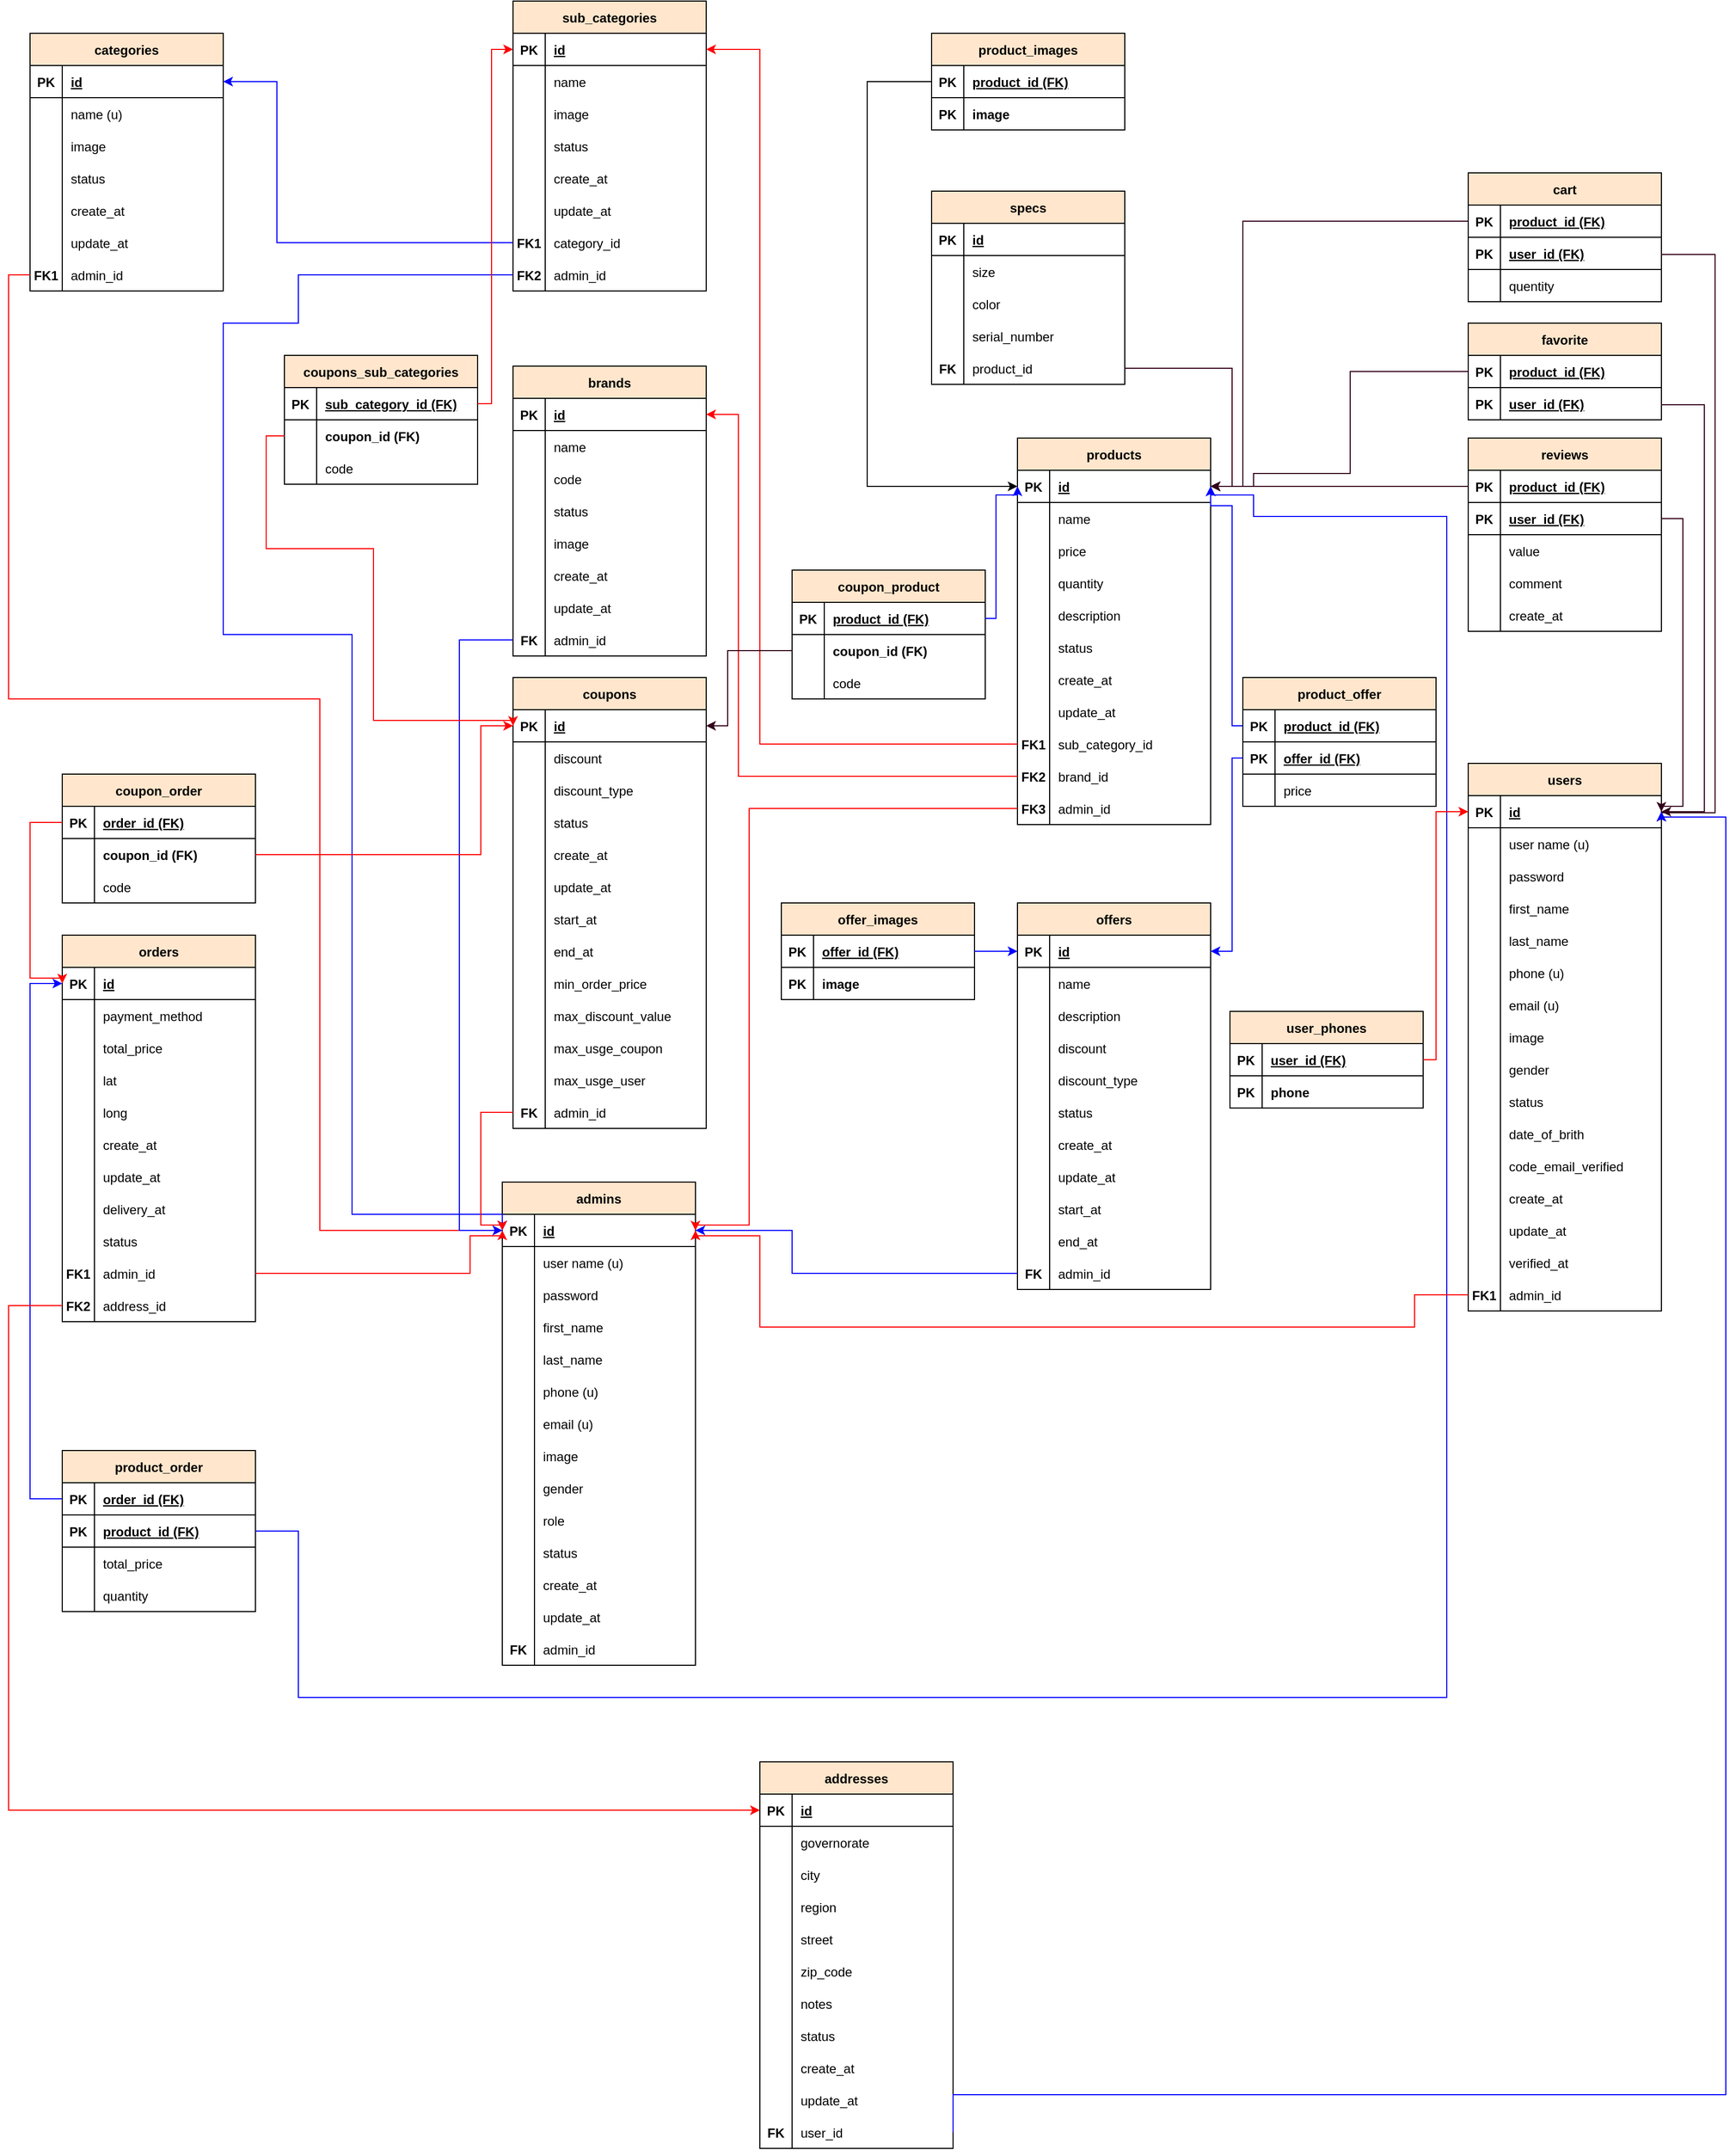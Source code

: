 <mxfile version="20.8.16" type="device"><diagram name="Page-1" id="q53FYy11cq4raXYDRCTO"><mxGraphModel dx="2552" dy="2312" grid="1" gridSize="10" guides="1" tooltips="1" connect="1" arrows="1" fold="1" page="1" pageScale="1" pageWidth="850" pageHeight="1100" math="0" shadow="0"><root><mxCell id="0"/><mxCell id="1" parent="0"/><mxCell id="BZl2BKq18vzry2gywV4r-37" value="categories" style="shape=table;startSize=30;container=1;collapsible=1;childLayout=tableLayout;fixedRows=1;rowLines=0;fontStyle=1;align=center;resizeLast=1;fillColor=#FFE6CC;" parent="1" vertex="1"><mxGeometry x="80" y="-1000" width="180" height="240" as="geometry"><mxRectangle x="160" y="-140" width="100" height="30" as="alternateBounds"/></mxGeometry></mxCell><mxCell id="BZl2BKq18vzry2gywV4r-38" value="" style="shape=tableRow;horizontal=0;startSize=0;swimlaneHead=0;swimlaneBody=0;fillColor=none;collapsible=0;dropTarget=0;points=[[0,0.5],[1,0.5]];portConstraint=eastwest;top=0;left=0;right=0;bottom=1;" parent="BZl2BKq18vzry2gywV4r-37" vertex="1"><mxGeometry y="30" width="180" height="30" as="geometry"/></mxCell><mxCell id="BZl2BKq18vzry2gywV4r-39" value="PK" style="shape=partialRectangle;connectable=0;fillColor=none;top=0;left=0;bottom=0;right=0;fontStyle=1;overflow=hidden;" parent="BZl2BKq18vzry2gywV4r-38" vertex="1"><mxGeometry width="30" height="30" as="geometry"><mxRectangle width="30" height="30" as="alternateBounds"/></mxGeometry></mxCell><mxCell id="BZl2BKq18vzry2gywV4r-40" value="id" style="shape=partialRectangle;connectable=0;fillColor=none;top=0;left=0;bottom=0;right=0;align=left;spacingLeft=6;fontStyle=5;overflow=hidden;" parent="BZl2BKq18vzry2gywV4r-38" vertex="1"><mxGeometry x="30" width="150" height="30" as="geometry"><mxRectangle width="150" height="30" as="alternateBounds"/></mxGeometry></mxCell><mxCell id="BZl2BKq18vzry2gywV4r-41" value="" style="shape=tableRow;horizontal=0;startSize=0;swimlaneHead=0;swimlaneBody=0;fillColor=none;collapsible=0;dropTarget=0;points=[[0,0.5],[1,0.5]];portConstraint=eastwest;top=0;left=0;right=0;bottom=0;" parent="BZl2BKq18vzry2gywV4r-37" vertex="1"><mxGeometry y="60" width="180" height="30" as="geometry"/></mxCell><mxCell id="BZl2BKq18vzry2gywV4r-42" value="" style="shape=partialRectangle;connectable=0;fillColor=none;top=0;left=0;bottom=0;right=0;editable=1;overflow=hidden;" parent="BZl2BKq18vzry2gywV4r-41" vertex="1"><mxGeometry width="30" height="30" as="geometry"><mxRectangle width="30" height="30" as="alternateBounds"/></mxGeometry></mxCell><mxCell id="BZl2BKq18vzry2gywV4r-43" value="name (u)" style="shape=partialRectangle;connectable=0;fillColor=none;top=0;left=0;bottom=0;right=0;align=left;spacingLeft=6;overflow=hidden;" parent="BZl2BKq18vzry2gywV4r-41" vertex="1"><mxGeometry x="30" width="150" height="30" as="geometry"><mxRectangle width="150" height="30" as="alternateBounds"/></mxGeometry></mxCell><mxCell id="BZl2BKq18vzry2gywV4r-44" value="" style="shape=tableRow;horizontal=0;startSize=0;swimlaneHead=0;swimlaneBody=0;fillColor=none;collapsible=0;dropTarget=0;points=[[0,0.5],[1,0.5]];portConstraint=eastwest;top=0;left=0;right=0;bottom=0;" parent="BZl2BKq18vzry2gywV4r-37" vertex="1"><mxGeometry y="90" width="180" height="30" as="geometry"/></mxCell><mxCell id="BZl2BKq18vzry2gywV4r-45" value="" style="shape=partialRectangle;connectable=0;fillColor=none;top=0;left=0;bottom=0;right=0;editable=1;overflow=hidden;" parent="BZl2BKq18vzry2gywV4r-44" vertex="1"><mxGeometry width="30" height="30" as="geometry"><mxRectangle width="30" height="30" as="alternateBounds"/></mxGeometry></mxCell><mxCell id="BZl2BKq18vzry2gywV4r-46" value="image" style="shape=partialRectangle;connectable=0;fillColor=none;top=0;left=0;bottom=0;right=0;align=left;spacingLeft=6;overflow=hidden;" parent="BZl2BKq18vzry2gywV4r-44" vertex="1"><mxGeometry x="30" width="150" height="30" as="geometry"><mxRectangle width="150" height="30" as="alternateBounds"/></mxGeometry></mxCell><mxCell id="BZl2BKq18vzry2gywV4r-47" value="" style="shape=tableRow;horizontal=0;startSize=0;swimlaneHead=0;swimlaneBody=0;fillColor=none;collapsible=0;dropTarget=0;points=[[0,0.5],[1,0.5]];portConstraint=eastwest;top=0;left=0;right=0;bottom=0;" parent="BZl2BKq18vzry2gywV4r-37" vertex="1"><mxGeometry y="120" width="180" height="30" as="geometry"/></mxCell><mxCell id="BZl2BKq18vzry2gywV4r-48" value="" style="shape=partialRectangle;connectable=0;fillColor=none;top=0;left=0;bottom=0;right=0;editable=1;overflow=hidden;" parent="BZl2BKq18vzry2gywV4r-47" vertex="1"><mxGeometry width="30" height="30" as="geometry"><mxRectangle width="30" height="30" as="alternateBounds"/></mxGeometry></mxCell><mxCell id="BZl2BKq18vzry2gywV4r-49" value="status" style="shape=partialRectangle;connectable=0;fillColor=none;top=0;left=0;bottom=0;right=0;align=left;spacingLeft=6;overflow=hidden;" parent="BZl2BKq18vzry2gywV4r-47" vertex="1"><mxGeometry x="30" width="150" height="30" as="geometry"><mxRectangle width="150" height="30" as="alternateBounds"/></mxGeometry></mxCell><mxCell id="BZl2BKq18vzry2gywV4r-50" value="" style="shape=tableRow;horizontal=0;startSize=0;swimlaneHead=0;swimlaneBody=0;fillColor=none;collapsible=0;dropTarget=0;points=[[0,0.5],[1,0.5]];portConstraint=eastwest;top=0;left=0;right=0;bottom=0;" parent="BZl2BKq18vzry2gywV4r-37" vertex="1"><mxGeometry y="150" width="180" height="30" as="geometry"/></mxCell><mxCell id="BZl2BKq18vzry2gywV4r-51" value="" style="shape=partialRectangle;connectable=0;fillColor=none;top=0;left=0;bottom=0;right=0;editable=1;overflow=hidden;" parent="BZl2BKq18vzry2gywV4r-50" vertex="1"><mxGeometry width="30" height="30" as="geometry"><mxRectangle width="30" height="30" as="alternateBounds"/></mxGeometry></mxCell><mxCell id="BZl2BKq18vzry2gywV4r-52" value="create_at " style="shape=partialRectangle;connectable=0;fillColor=none;top=0;left=0;bottom=0;right=0;align=left;spacingLeft=6;overflow=hidden;" parent="BZl2BKq18vzry2gywV4r-50" vertex="1"><mxGeometry x="30" width="150" height="30" as="geometry"><mxRectangle width="150" height="30" as="alternateBounds"/></mxGeometry></mxCell><mxCell id="BZl2BKq18vzry2gywV4r-53" value="" style="shape=tableRow;horizontal=0;startSize=0;swimlaneHead=0;swimlaneBody=0;fillColor=none;collapsible=0;dropTarget=0;points=[[0,0.5],[1,0.5]];portConstraint=eastwest;top=0;left=0;right=0;bottom=0;" parent="BZl2BKq18vzry2gywV4r-37" vertex="1"><mxGeometry y="180" width="180" height="30" as="geometry"/></mxCell><mxCell id="BZl2BKq18vzry2gywV4r-54" value="" style="shape=partialRectangle;connectable=0;fillColor=none;top=0;left=0;bottom=0;right=0;editable=1;overflow=hidden;" parent="BZl2BKq18vzry2gywV4r-53" vertex="1"><mxGeometry width="30" height="30" as="geometry"><mxRectangle width="30" height="30" as="alternateBounds"/></mxGeometry></mxCell><mxCell id="BZl2BKq18vzry2gywV4r-55" value="update_at" style="shape=partialRectangle;connectable=0;fillColor=none;top=0;left=0;bottom=0;right=0;align=left;spacingLeft=6;overflow=hidden;" parent="BZl2BKq18vzry2gywV4r-53" vertex="1"><mxGeometry x="30" width="150" height="30" as="geometry"><mxRectangle width="150" height="30" as="alternateBounds"/></mxGeometry></mxCell><mxCell id="BZl2BKq18vzry2gywV4r-56" value="" style="shape=tableRow;horizontal=0;startSize=0;swimlaneHead=0;swimlaneBody=0;fillColor=none;collapsible=0;dropTarget=0;points=[[0,0.5],[1,0.5]];portConstraint=eastwest;top=0;left=0;right=0;bottom=0;" parent="BZl2BKq18vzry2gywV4r-37" vertex="1"><mxGeometry y="210" width="180" height="30" as="geometry"/></mxCell><mxCell id="BZl2BKq18vzry2gywV4r-57" value="FK1" style="shape=partialRectangle;connectable=0;fillColor=none;top=0;left=0;bottom=0;right=0;editable=1;overflow=hidden;fontStyle=1;strokeColor=#FF6666;" parent="BZl2BKq18vzry2gywV4r-56" vertex="1"><mxGeometry width="30" height="30" as="geometry"><mxRectangle width="30" height="30" as="alternateBounds"/></mxGeometry></mxCell><mxCell id="BZl2BKq18vzry2gywV4r-58" value="admin_id" style="shape=partialRectangle;connectable=0;fillColor=none;top=0;left=0;bottom=0;right=0;align=left;spacingLeft=6;overflow=hidden;" parent="BZl2BKq18vzry2gywV4r-56" vertex="1"><mxGeometry x="30" width="150" height="30" as="geometry"><mxRectangle width="150" height="30" as="alternateBounds"/></mxGeometry></mxCell><mxCell id="BZl2BKq18vzry2gywV4r-59" style="edgeStyle=orthogonalEdgeStyle;rounded=0;orthogonalLoop=1;jettySize=auto;html=1;exitX=0;exitY=0.5;exitDx=0;exitDy=0;fillColor=#FF0000;strokeColor=#FF0000;entryX=0;entryY=0.5;entryDx=0;entryDy=0;" parent="1" source="BZl2BKq18vzry2gywV4r-56" target="BZl2BKq18vzry2gywV4r-84" edge="1"><mxGeometry relative="1" as="geometry"><mxPoint x="440" y="130" as="targetPoint"/><Array as="points"><mxPoint x="60" y="-775"/><mxPoint x="60" y="-380"/><mxPoint x="350" y="-380"/><mxPoint x="350" y="115"/></Array></mxGeometry></mxCell><mxCell id="BZl2BKq18vzry2gywV4r-60" value="sub_categories" style="shape=table;startSize=30;container=1;collapsible=1;childLayout=tableLayout;fixedRows=1;rowLines=0;fontStyle=1;align=center;resizeLast=1;fillColor=#FFE6CC;" parent="1" vertex="1"><mxGeometry x="530" y="-1030" width="180" height="270" as="geometry"><mxRectangle x="460" y="120" width="130" height="30" as="alternateBounds"/></mxGeometry></mxCell><mxCell id="BZl2BKq18vzry2gywV4r-61" value="" style="shape=tableRow;horizontal=0;startSize=0;swimlaneHead=0;swimlaneBody=0;fillColor=none;collapsible=0;dropTarget=0;points=[[0,0.5],[1,0.5]];portConstraint=eastwest;top=0;left=0;right=0;bottom=1;" parent="BZl2BKq18vzry2gywV4r-60" vertex="1"><mxGeometry y="30" width="180" height="30" as="geometry"/></mxCell><mxCell id="BZl2BKq18vzry2gywV4r-62" value="PK" style="shape=partialRectangle;connectable=0;fillColor=none;top=0;left=0;bottom=0;right=0;fontStyle=1;overflow=hidden;" parent="BZl2BKq18vzry2gywV4r-61" vertex="1"><mxGeometry width="30" height="30" as="geometry"><mxRectangle width="30" height="30" as="alternateBounds"/></mxGeometry></mxCell><mxCell id="BZl2BKq18vzry2gywV4r-63" value="id" style="shape=partialRectangle;connectable=0;fillColor=none;top=0;left=0;bottom=0;right=0;align=left;spacingLeft=6;fontStyle=5;overflow=hidden;" parent="BZl2BKq18vzry2gywV4r-61" vertex="1"><mxGeometry x="30" width="150" height="30" as="geometry"><mxRectangle width="150" height="30" as="alternateBounds"/></mxGeometry></mxCell><mxCell id="BZl2BKq18vzry2gywV4r-64" value="" style="shape=tableRow;horizontal=0;startSize=0;swimlaneHead=0;swimlaneBody=0;fillColor=none;collapsible=0;dropTarget=0;points=[[0,0.5],[1,0.5]];portConstraint=eastwest;top=0;left=0;right=0;bottom=0;" parent="BZl2BKq18vzry2gywV4r-60" vertex="1"><mxGeometry y="60" width="180" height="30" as="geometry"/></mxCell><mxCell id="BZl2BKq18vzry2gywV4r-65" value="" style="shape=partialRectangle;connectable=0;fillColor=none;top=0;left=0;bottom=0;right=0;editable=1;overflow=hidden;" parent="BZl2BKq18vzry2gywV4r-64" vertex="1"><mxGeometry width="30" height="30" as="geometry"><mxRectangle width="30" height="30" as="alternateBounds"/></mxGeometry></mxCell><mxCell id="BZl2BKq18vzry2gywV4r-66" value="name " style="shape=partialRectangle;connectable=0;fillColor=none;top=0;left=0;bottom=0;right=0;align=left;spacingLeft=6;overflow=hidden;" parent="BZl2BKq18vzry2gywV4r-64" vertex="1"><mxGeometry x="30" width="150" height="30" as="geometry"><mxRectangle width="150" height="30" as="alternateBounds"/></mxGeometry></mxCell><mxCell id="BZl2BKq18vzry2gywV4r-67" value="" style="shape=tableRow;horizontal=0;startSize=0;swimlaneHead=0;swimlaneBody=0;fillColor=none;collapsible=0;dropTarget=0;points=[[0,0.5],[1,0.5]];portConstraint=eastwest;top=0;left=0;right=0;bottom=0;" parent="BZl2BKq18vzry2gywV4r-60" vertex="1"><mxGeometry y="90" width="180" height="30" as="geometry"/></mxCell><mxCell id="BZl2BKq18vzry2gywV4r-68" value="" style="shape=partialRectangle;connectable=0;fillColor=none;top=0;left=0;bottom=0;right=0;editable=1;overflow=hidden;" parent="BZl2BKq18vzry2gywV4r-67" vertex="1"><mxGeometry width="30" height="30" as="geometry"><mxRectangle width="30" height="30" as="alternateBounds"/></mxGeometry></mxCell><mxCell id="BZl2BKq18vzry2gywV4r-69" value="image" style="shape=partialRectangle;connectable=0;fillColor=none;top=0;left=0;bottom=0;right=0;align=left;spacingLeft=6;overflow=hidden;" parent="BZl2BKq18vzry2gywV4r-67" vertex="1"><mxGeometry x="30" width="150" height="30" as="geometry"><mxRectangle width="150" height="30" as="alternateBounds"/></mxGeometry></mxCell><mxCell id="BZl2BKq18vzry2gywV4r-70" value="" style="shape=tableRow;horizontal=0;startSize=0;swimlaneHead=0;swimlaneBody=0;fillColor=none;collapsible=0;dropTarget=0;points=[[0,0.5],[1,0.5]];portConstraint=eastwest;top=0;left=0;right=0;bottom=0;" parent="BZl2BKq18vzry2gywV4r-60" vertex="1"><mxGeometry y="120" width="180" height="30" as="geometry"/></mxCell><mxCell id="BZl2BKq18vzry2gywV4r-71" value="" style="shape=partialRectangle;connectable=0;fillColor=none;top=0;left=0;bottom=0;right=0;editable=1;overflow=hidden;" parent="BZl2BKq18vzry2gywV4r-70" vertex="1"><mxGeometry width="30" height="30" as="geometry"><mxRectangle width="30" height="30" as="alternateBounds"/></mxGeometry></mxCell><mxCell id="BZl2BKq18vzry2gywV4r-72" value="status" style="shape=partialRectangle;connectable=0;fillColor=none;top=0;left=0;bottom=0;right=0;align=left;spacingLeft=6;overflow=hidden;" parent="BZl2BKq18vzry2gywV4r-70" vertex="1"><mxGeometry x="30" width="150" height="30" as="geometry"><mxRectangle width="150" height="30" as="alternateBounds"/></mxGeometry></mxCell><mxCell id="BZl2BKq18vzry2gywV4r-73" value="" style="shape=tableRow;horizontal=0;startSize=0;swimlaneHead=0;swimlaneBody=0;fillColor=none;collapsible=0;dropTarget=0;points=[[0,0.5],[1,0.5]];portConstraint=eastwest;top=0;left=0;right=0;bottom=0;" parent="BZl2BKq18vzry2gywV4r-60" vertex="1"><mxGeometry y="150" width="180" height="30" as="geometry"/></mxCell><mxCell id="BZl2BKq18vzry2gywV4r-74" value="" style="shape=partialRectangle;connectable=0;fillColor=none;top=0;left=0;bottom=0;right=0;editable=1;overflow=hidden;" parent="BZl2BKq18vzry2gywV4r-73" vertex="1"><mxGeometry width="30" height="30" as="geometry"><mxRectangle width="30" height="30" as="alternateBounds"/></mxGeometry></mxCell><mxCell id="BZl2BKq18vzry2gywV4r-75" value="create_at " style="shape=partialRectangle;connectable=0;fillColor=none;top=0;left=0;bottom=0;right=0;align=left;spacingLeft=6;overflow=hidden;" parent="BZl2BKq18vzry2gywV4r-73" vertex="1"><mxGeometry x="30" width="150" height="30" as="geometry"><mxRectangle width="150" height="30" as="alternateBounds"/></mxGeometry></mxCell><mxCell id="BZl2BKq18vzry2gywV4r-253" value="" style="shape=tableRow;horizontal=0;startSize=0;swimlaneHead=0;swimlaneBody=0;fillColor=none;collapsible=0;dropTarget=0;points=[[0,0.5],[1,0.5]];portConstraint=eastwest;top=0;left=0;right=0;bottom=0;" parent="BZl2BKq18vzry2gywV4r-60" vertex="1"><mxGeometry y="180" width="180" height="30" as="geometry"/></mxCell><mxCell id="BZl2BKq18vzry2gywV4r-254" value="" style="shape=partialRectangle;connectable=0;fillColor=none;top=0;left=0;bottom=0;right=0;editable=1;overflow=hidden;" parent="BZl2BKq18vzry2gywV4r-253" vertex="1"><mxGeometry width="30" height="30" as="geometry"><mxRectangle width="30" height="30" as="alternateBounds"/></mxGeometry></mxCell><mxCell id="BZl2BKq18vzry2gywV4r-255" value="update_at" style="shape=partialRectangle;connectable=0;fillColor=none;top=0;left=0;bottom=0;right=0;align=left;spacingLeft=6;overflow=hidden;" parent="BZl2BKq18vzry2gywV4r-253" vertex="1"><mxGeometry x="30" width="150" height="30" as="geometry"><mxRectangle width="150" height="30" as="alternateBounds"/></mxGeometry></mxCell><mxCell id="BZl2BKq18vzry2gywV4r-76" value="" style="shape=tableRow;horizontal=0;startSize=0;swimlaneHead=0;swimlaneBody=0;fillColor=none;collapsible=0;dropTarget=0;points=[[0,0.5],[1,0.5]];portConstraint=eastwest;top=0;left=0;right=0;bottom=0;" parent="BZl2BKq18vzry2gywV4r-60" vertex="1"><mxGeometry y="210" width="180" height="30" as="geometry"/></mxCell><mxCell id="BZl2BKq18vzry2gywV4r-77" value="FK1" style="shape=partialRectangle;connectable=0;fillColor=none;top=0;left=0;bottom=0;right=0;editable=1;overflow=hidden;fontStyle=1" parent="BZl2BKq18vzry2gywV4r-76" vertex="1"><mxGeometry width="30" height="30" as="geometry"><mxRectangle width="30" height="30" as="alternateBounds"/></mxGeometry></mxCell><mxCell id="BZl2BKq18vzry2gywV4r-78" value="category_id" style="shape=partialRectangle;connectable=0;fillColor=none;top=0;left=0;bottom=0;right=0;align=left;spacingLeft=6;overflow=hidden;" parent="BZl2BKq18vzry2gywV4r-76" vertex="1"><mxGeometry x="30" width="150" height="30" as="geometry"><mxRectangle width="150" height="30" as="alternateBounds"/></mxGeometry></mxCell><mxCell id="BZl2BKq18vzry2gywV4r-79" value="" style="shape=tableRow;horizontal=0;startSize=0;swimlaneHead=0;swimlaneBody=0;fillColor=none;collapsible=0;dropTarget=0;points=[[0,0.5],[1,0.5]];portConstraint=eastwest;top=0;left=0;right=0;bottom=0;" parent="BZl2BKq18vzry2gywV4r-60" vertex="1"><mxGeometry y="240" width="180" height="30" as="geometry"/></mxCell><mxCell id="BZl2BKq18vzry2gywV4r-80" value="FK2" style="shape=partialRectangle;connectable=0;fillColor=none;top=0;left=0;bottom=0;right=0;editable=1;overflow=hidden;fontStyle=1" parent="BZl2BKq18vzry2gywV4r-79" vertex="1"><mxGeometry width="30" height="30" as="geometry"><mxRectangle width="30" height="30" as="alternateBounds"/></mxGeometry></mxCell><mxCell id="BZl2BKq18vzry2gywV4r-81" value="admin_id" style="shape=partialRectangle;connectable=0;fillColor=none;top=0;left=0;bottom=0;right=0;align=left;spacingLeft=6;overflow=hidden;" parent="BZl2BKq18vzry2gywV4r-79" vertex="1"><mxGeometry x="30" width="150" height="30" as="geometry"><mxRectangle width="150" height="30" as="alternateBounds"/></mxGeometry></mxCell><mxCell id="BZl2BKq18vzry2gywV4r-83" value="admins" style="shape=table;startSize=30;container=1;collapsible=1;childLayout=tableLayout;fixedRows=1;rowLines=0;fontStyle=1;align=center;resizeLast=1;fillColor=#FFE6CC;" parent="1" vertex="1"><mxGeometry x="520" y="70" width="180" height="450" as="geometry"><mxRectangle x="530" y="-380" width="110" height="30" as="alternateBounds"/></mxGeometry></mxCell><mxCell id="BZl2BKq18vzry2gywV4r-84" value="" style="shape=tableRow;horizontal=0;startSize=0;swimlaneHead=0;swimlaneBody=0;fillColor=none;collapsible=0;dropTarget=0;points=[[0,0.5],[1,0.5]];portConstraint=eastwest;top=0;left=0;right=0;bottom=1;" parent="BZl2BKq18vzry2gywV4r-83" vertex="1"><mxGeometry y="30" width="180" height="30" as="geometry"/></mxCell><mxCell id="BZl2BKq18vzry2gywV4r-85" value="PK" style="shape=partialRectangle;connectable=0;fillColor=none;top=0;left=0;bottom=0;right=0;fontStyle=1;overflow=hidden;" parent="BZl2BKq18vzry2gywV4r-84" vertex="1"><mxGeometry width="30" height="30" as="geometry"><mxRectangle width="30" height="30" as="alternateBounds"/></mxGeometry></mxCell><mxCell id="BZl2BKq18vzry2gywV4r-86" value="id" style="shape=partialRectangle;connectable=0;fillColor=none;top=0;left=0;bottom=0;right=0;align=left;spacingLeft=6;fontStyle=5;overflow=hidden;" parent="BZl2BKq18vzry2gywV4r-84" vertex="1"><mxGeometry x="30" width="150" height="30" as="geometry"><mxRectangle width="150" height="30" as="alternateBounds"/></mxGeometry></mxCell><mxCell id="BZl2BKq18vzry2gywV4r-87" value="" style="shape=tableRow;horizontal=0;startSize=0;swimlaneHead=0;swimlaneBody=0;fillColor=none;collapsible=0;dropTarget=0;points=[[0,0.5],[1,0.5]];portConstraint=eastwest;top=0;left=0;right=0;bottom=0;" parent="BZl2BKq18vzry2gywV4r-83" vertex="1"><mxGeometry y="60" width="180" height="30" as="geometry"/></mxCell><mxCell id="BZl2BKq18vzry2gywV4r-88" value="" style="shape=partialRectangle;connectable=0;fillColor=none;top=0;left=0;bottom=0;right=0;editable=1;overflow=hidden;" parent="BZl2BKq18vzry2gywV4r-87" vertex="1"><mxGeometry width="30" height="30" as="geometry"><mxRectangle width="30" height="30" as="alternateBounds"/></mxGeometry></mxCell><mxCell id="BZl2BKq18vzry2gywV4r-89" value="user name (u)" style="shape=partialRectangle;connectable=0;fillColor=none;top=0;left=0;bottom=0;right=0;align=left;spacingLeft=6;overflow=hidden;" parent="BZl2BKq18vzry2gywV4r-87" vertex="1"><mxGeometry x="30" width="150" height="30" as="geometry"><mxRectangle width="150" height="30" as="alternateBounds"/></mxGeometry></mxCell><mxCell id="BZl2BKq18vzry2gywV4r-105" value="" style="shape=tableRow;horizontal=0;startSize=0;swimlaneHead=0;swimlaneBody=0;fillColor=none;collapsible=0;dropTarget=0;points=[[0,0.5],[1,0.5]];portConstraint=eastwest;top=0;left=0;right=0;bottom=0;" parent="BZl2BKq18vzry2gywV4r-83" vertex="1"><mxGeometry y="90" width="180" height="30" as="geometry"/></mxCell><mxCell id="BZl2BKq18vzry2gywV4r-106" value="" style="shape=partialRectangle;connectable=0;fillColor=none;top=0;left=0;bottom=0;right=0;editable=1;overflow=hidden;" parent="BZl2BKq18vzry2gywV4r-105" vertex="1"><mxGeometry width="30" height="30" as="geometry"><mxRectangle width="30" height="30" as="alternateBounds"/></mxGeometry></mxCell><mxCell id="BZl2BKq18vzry2gywV4r-107" value="password" style="shape=partialRectangle;connectable=0;fillColor=none;top=0;left=0;bottom=0;right=0;align=left;spacingLeft=6;overflow=hidden;" parent="BZl2BKq18vzry2gywV4r-105" vertex="1"><mxGeometry x="30" width="150" height="30" as="geometry"><mxRectangle width="150" height="30" as="alternateBounds"/></mxGeometry></mxCell><mxCell id="BZl2BKq18vzry2gywV4r-108" value="" style="shape=tableRow;horizontal=0;startSize=0;swimlaneHead=0;swimlaneBody=0;fillColor=none;collapsible=0;dropTarget=0;points=[[0,0.5],[1,0.5]];portConstraint=eastwest;top=0;left=0;right=0;bottom=0;" parent="BZl2BKq18vzry2gywV4r-83" vertex="1"><mxGeometry y="120" width="180" height="30" as="geometry"/></mxCell><mxCell id="BZl2BKq18vzry2gywV4r-109" value="" style="shape=partialRectangle;connectable=0;fillColor=none;top=0;left=0;bottom=0;right=0;editable=1;overflow=hidden;" parent="BZl2BKq18vzry2gywV4r-108" vertex="1"><mxGeometry width="30" height="30" as="geometry"><mxRectangle width="30" height="30" as="alternateBounds"/></mxGeometry></mxCell><mxCell id="BZl2BKq18vzry2gywV4r-110" value="first_name" style="shape=partialRectangle;connectable=0;fillColor=none;top=0;left=0;bottom=0;right=0;align=left;spacingLeft=6;overflow=hidden;" parent="BZl2BKq18vzry2gywV4r-108" vertex="1"><mxGeometry x="30" width="150" height="30" as="geometry"><mxRectangle width="150" height="30" as="alternateBounds"/></mxGeometry></mxCell><mxCell id="BZl2BKq18vzry2gywV4r-111" value="" style="shape=tableRow;horizontal=0;startSize=0;swimlaneHead=0;swimlaneBody=0;fillColor=none;collapsible=0;dropTarget=0;points=[[0,0.5],[1,0.5]];portConstraint=eastwest;top=0;left=0;right=0;bottom=0;" parent="BZl2BKq18vzry2gywV4r-83" vertex="1"><mxGeometry y="150" width="180" height="30" as="geometry"/></mxCell><mxCell id="BZl2BKq18vzry2gywV4r-112" value="" style="shape=partialRectangle;connectable=0;fillColor=none;top=0;left=0;bottom=0;right=0;editable=1;overflow=hidden;" parent="BZl2BKq18vzry2gywV4r-111" vertex="1"><mxGeometry width="30" height="30" as="geometry"><mxRectangle width="30" height="30" as="alternateBounds"/></mxGeometry></mxCell><mxCell id="BZl2BKq18vzry2gywV4r-113" value="last_name" style="shape=partialRectangle;connectable=0;fillColor=none;top=0;left=0;bottom=0;right=0;align=left;spacingLeft=6;overflow=hidden;" parent="BZl2BKq18vzry2gywV4r-111" vertex="1"><mxGeometry x="30" width="150" height="30" as="geometry"><mxRectangle width="150" height="30" as="alternateBounds"/></mxGeometry></mxCell><mxCell id="BZl2BKq18vzry2gywV4r-114" value="" style="shape=tableRow;horizontal=0;startSize=0;swimlaneHead=0;swimlaneBody=0;fillColor=none;collapsible=0;dropTarget=0;points=[[0,0.5],[1,0.5]];portConstraint=eastwest;top=0;left=0;right=0;bottom=0;" parent="BZl2BKq18vzry2gywV4r-83" vertex="1"><mxGeometry y="180" width="180" height="30" as="geometry"/></mxCell><mxCell id="BZl2BKq18vzry2gywV4r-115" value="" style="shape=partialRectangle;connectable=0;fillColor=none;top=0;left=0;bottom=0;right=0;editable=1;overflow=hidden;" parent="BZl2BKq18vzry2gywV4r-114" vertex="1"><mxGeometry width="30" height="30" as="geometry"><mxRectangle width="30" height="30" as="alternateBounds"/></mxGeometry></mxCell><mxCell id="BZl2BKq18vzry2gywV4r-116" value="phone (u)" style="shape=partialRectangle;connectable=0;fillColor=none;top=0;left=0;bottom=0;right=0;align=left;spacingLeft=6;overflow=hidden;" parent="BZl2BKq18vzry2gywV4r-114" vertex="1"><mxGeometry x="30" width="150" height="30" as="geometry"><mxRectangle width="150" height="30" as="alternateBounds"/></mxGeometry></mxCell><mxCell id="BZl2BKq18vzry2gywV4r-117" value="" style="shape=tableRow;horizontal=0;startSize=0;swimlaneHead=0;swimlaneBody=0;fillColor=none;collapsible=0;dropTarget=0;points=[[0,0.5],[1,0.5]];portConstraint=eastwest;top=0;left=0;right=0;bottom=0;" parent="BZl2BKq18vzry2gywV4r-83" vertex="1"><mxGeometry y="210" width="180" height="30" as="geometry"/></mxCell><mxCell id="BZl2BKq18vzry2gywV4r-118" value="" style="shape=partialRectangle;connectable=0;fillColor=none;top=0;left=0;bottom=0;right=0;editable=1;overflow=hidden;" parent="BZl2BKq18vzry2gywV4r-117" vertex="1"><mxGeometry width="30" height="30" as="geometry"><mxRectangle width="30" height="30" as="alternateBounds"/></mxGeometry></mxCell><mxCell id="BZl2BKq18vzry2gywV4r-119" value="email (u)" style="shape=partialRectangle;connectable=0;fillColor=none;top=0;left=0;bottom=0;right=0;align=left;spacingLeft=6;overflow=hidden;" parent="BZl2BKq18vzry2gywV4r-117" vertex="1"><mxGeometry x="30" width="150" height="30" as="geometry"><mxRectangle width="150" height="30" as="alternateBounds"/></mxGeometry></mxCell><mxCell id="BZl2BKq18vzry2gywV4r-90" value="" style="shape=tableRow;horizontal=0;startSize=0;swimlaneHead=0;swimlaneBody=0;fillColor=none;collapsible=0;dropTarget=0;points=[[0,0.5],[1,0.5]];portConstraint=eastwest;top=0;left=0;right=0;bottom=0;" parent="BZl2BKq18vzry2gywV4r-83" vertex="1"><mxGeometry y="240" width="180" height="30" as="geometry"/></mxCell><mxCell id="BZl2BKq18vzry2gywV4r-91" value="" style="shape=partialRectangle;connectable=0;fillColor=none;top=0;left=0;bottom=0;right=0;editable=1;overflow=hidden;" parent="BZl2BKq18vzry2gywV4r-90" vertex="1"><mxGeometry width="30" height="30" as="geometry"><mxRectangle width="30" height="30" as="alternateBounds"/></mxGeometry></mxCell><mxCell id="BZl2BKq18vzry2gywV4r-92" value="image" style="shape=partialRectangle;connectable=0;fillColor=none;top=0;left=0;bottom=0;right=0;align=left;spacingLeft=6;overflow=hidden;" parent="BZl2BKq18vzry2gywV4r-90" vertex="1"><mxGeometry x="30" width="150" height="30" as="geometry"><mxRectangle width="150" height="30" as="alternateBounds"/></mxGeometry></mxCell><mxCell id="BZl2BKq18vzry2gywV4r-120" value="" style="shape=tableRow;horizontal=0;startSize=0;swimlaneHead=0;swimlaneBody=0;fillColor=none;collapsible=0;dropTarget=0;points=[[0,0.5],[1,0.5]];portConstraint=eastwest;top=0;left=0;right=0;bottom=0;" parent="BZl2BKq18vzry2gywV4r-83" vertex="1"><mxGeometry y="270" width="180" height="30" as="geometry"/></mxCell><mxCell id="BZl2BKq18vzry2gywV4r-121" value="" style="shape=partialRectangle;connectable=0;fillColor=none;top=0;left=0;bottom=0;right=0;editable=1;overflow=hidden;" parent="BZl2BKq18vzry2gywV4r-120" vertex="1"><mxGeometry width="30" height="30" as="geometry"><mxRectangle width="30" height="30" as="alternateBounds"/></mxGeometry></mxCell><mxCell id="BZl2BKq18vzry2gywV4r-122" value="gender" style="shape=partialRectangle;connectable=0;fillColor=none;top=0;left=0;bottom=0;right=0;align=left;spacingLeft=6;overflow=hidden;" parent="BZl2BKq18vzry2gywV4r-120" vertex="1"><mxGeometry x="30" width="150" height="30" as="geometry"><mxRectangle width="150" height="30" as="alternateBounds"/></mxGeometry></mxCell><mxCell id="BZl2BKq18vzry2gywV4r-93" value="" style="shape=tableRow;horizontal=0;startSize=0;swimlaneHead=0;swimlaneBody=0;fillColor=none;collapsible=0;dropTarget=0;points=[[0,0.5],[1,0.5]];portConstraint=eastwest;top=0;left=0;right=0;bottom=0;" parent="BZl2BKq18vzry2gywV4r-83" vertex="1"><mxGeometry y="300" width="180" height="30" as="geometry"/></mxCell><mxCell id="BZl2BKq18vzry2gywV4r-94" value="" style="shape=partialRectangle;connectable=0;fillColor=none;top=0;left=0;bottom=0;right=0;editable=1;overflow=hidden;" parent="BZl2BKq18vzry2gywV4r-93" vertex="1"><mxGeometry width="30" height="30" as="geometry"><mxRectangle width="30" height="30" as="alternateBounds"/></mxGeometry></mxCell><mxCell id="BZl2BKq18vzry2gywV4r-95" value="role" style="shape=partialRectangle;connectable=0;fillColor=none;top=0;left=0;bottom=0;right=0;align=left;spacingLeft=6;overflow=hidden;" parent="BZl2BKq18vzry2gywV4r-93" vertex="1"><mxGeometry x="30" width="150" height="30" as="geometry"><mxRectangle width="150" height="30" as="alternateBounds"/></mxGeometry></mxCell><mxCell id="PDzrcFUgYdz_Vu9sW4JY-4" value="" style="shape=tableRow;horizontal=0;startSize=0;swimlaneHead=0;swimlaneBody=0;fillColor=none;collapsible=0;dropTarget=0;points=[[0,0.5],[1,0.5]];portConstraint=eastwest;top=0;left=0;right=0;bottom=0;" vertex="1" parent="BZl2BKq18vzry2gywV4r-83"><mxGeometry y="330" width="180" height="30" as="geometry"/></mxCell><mxCell id="PDzrcFUgYdz_Vu9sW4JY-5" value="" style="shape=partialRectangle;connectable=0;fillColor=none;top=0;left=0;bottom=0;right=0;editable=1;overflow=hidden;" vertex="1" parent="PDzrcFUgYdz_Vu9sW4JY-4"><mxGeometry width="30" height="30" as="geometry"><mxRectangle width="30" height="30" as="alternateBounds"/></mxGeometry></mxCell><mxCell id="PDzrcFUgYdz_Vu9sW4JY-6" value="status" style="shape=partialRectangle;connectable=0;fillColor=none;top=0;left=0;bottom=0;right=0;align=left;spacingLeft=6;overflow=hidden;" vertex="1" parent="PDzrcFUgYdz_Vu9sW4JY-4"><mxGeometry x="30" width="150" height="30" as="geometry"><mxRectangle width="150" height="30" as="alternateBounds"/></mxGeometry></mxCell><mxCell id="BZl2BKq18vzry2gywV4r-96" value="" style="shape=tableRow;horizontal=0;startSize=0;swimlaneHead=0;swimlaneBody=0;fillColor=none;collapsible=0;dropTarget=0;points=[[0,0.5],[1,0.5]];portConstraint=eastwest;top=0;left=0;right=0;bottom=0;" parent="BZl2BKq18vzry2gywV4r-83" vertex="1"><mxGeometry y="360" width="180" height="30" as="geometry"/></mxCell><mxCell id="BZl2BKq18vzry2gywV4r-97" value="" style="shape=partialRectangle;connectable=0;fillColor=none;top=0;left=0;bottom=0;right=0;editable=1;overflow=hidden;" parent="BZl2BKq18vzry2gywV4r-96" vertex="1"><mxGeometry width="30" height="30" as="geometry"><mxRectangle width="30" height="30" as="alternateBounds"/></mxGeometry></mxCell><mxCell id="BZl2BKq18vzry2gywV4r-98" value="create_at " style="shape=partialRectangle;connectable=0;fillColor=none;top=0;left=0;bottom=0;right=0;align=left;spacingLeft=6;overflow=hidden;" parent="BZl2BKq18vzry2gywV4r-96" vertex="1"><mxGeometry x="30" width="150" height="30" as="geometry"><mxRectangle width="150" height="30" as="alternateBounds"/></mxGeometry></mxCell><mxCell id="BZl2BKq18vzry2gywV4r-99" value="" style="shape=tableRow;horizontal=0;startSize=0;swimlaneHead=0;swimlaneBody=0;fillColor=none;collapsible=0;dropTarget=0;points=[[0,0.5],[1,0.5]];portConstraint=eastwest;top=0;left=0;right=0;bottom=0;" parent="BZl2BKq18vzry2gywV4r-83" vertex="1"><mxGeometry y="390" width="180" height="30" as="geometry"/></mxCell><mxCell id="BZl2BKq18vzry2gywV4r-100" value="" style="shape=partialRectangle;connectable=0;fillColor=none;top=0;left=0;bottom=0;right=0;editable=1;overflow=hidden;" parent="BZl2BKq18vzry2gywV4r-99" vertex="1"><mxGeometry width="30" height="30" as="geometry"><mxRectangle width="30" height="30" as="alternateBounds"/></mxGeometry></mxCell><mxCell id="BZl2BKq18vzry2gywV4r-101" value="update_at" style="shape=partialRectangle;connectable=0;fillColor=none;top=0;left=0;bottom=0;right=0;align=left;spacingLeft=6;overflow=hidden;" parent="BZl2BKq18vzry2gywV4r-99" vertex="1"><mxGeometry x="30" width="150" height="30" as="geometry"><mxRectangle width="150" height="30" as="alternateBounds"/></mxGeometry></mxCell><mxCell id="BZl2BKq18vzry2gywV4r-102" value="" style="shape=tableRow;horizontal=0;startSize=0;swimlaneHead=0;swimlaneBody=0;fillColor=none;collapsible=0;dropTarget=0;points=[[0,0.5],[1,0.5]];portConstraint=eastwest;top=0;left=0;right=0;bottom=0;" parent="BZl2BKq18vzry2gywV4r-83" vertex="1"><mxGeometry y="420" width="180" height="30" as="geometry"/></mxCell><mxCell id="BZl2BKq18vzry2gywV4r-103" value="FK" style="shape=partialRectangle;connectable=0;fillColor=none;top=0;left=0;bottom=0;right=0;editable=1;overflow=hidden;fontStyle=1" parent="BZl2BKq18vzry2gywV4r-102" vertex="1"><mxGeometry width="30" height="30" as="geometry"><mxRectangle width="30" height="30" as="alternateBounds"/></mxGeometry></mxCell><mxCell id="BZl2BKq18vzry2gywV4r-104" value="admin_id" style="shape=partialRectangle;connectable=0;fillColor=none;top=0;left=0;bottom=0;right=0;align=left;spacingLeft=6;overflow=hidden;" parent="BZl2BKq18vzry2gywV4r-102" vertex="1"><mxGeometry x="30" width="150" height="30" as="geometry"><mxRectangle width="150" height="30" as="alternateBounds"/></mxGeometry></mxCell><mxCell id="BZl2BKq18vzry2gywV4r-124" value="products" style="shape=table;startSize=30;container=1;collapsible=1;childLayout=tableLayout;fixedRows=1;rowLines=0;fontStyle=1;align=center;resizeLast=1;fillColor=#FFE6CC;" parent="1" vertex="1"><mxGeometry x="1000" y="-623" width="180" height="360" as="geometry"><mxRectangle x="810" y="-540" width="90" height="30" as="alternateBounds"/></mxGeometry></mxCell><mxCell id="BZl2BKq18vzry2gywV4r-125" value="" style="shape=tableRow;horizontal=0;startSize=0;swimlaneHead=0;swimlaneBody=0;fillColor=none;collapsible=0;dropTarget=0;points=[[0,0.5],[1,0.5]];portConstraint=eastwest;top=0;left=0;right=0;bottom=1;" parent="BZl2BKq18vzry2gywV4r-124" vertex="1"><mxGeometry y="30" width="180" height="30" as="geometry"/></mxCell><mxCell id="BZl2BKq18vzry2gywV4r-126" value="PK" style="shape=partialRectangle;connectable=0;fillColor=none;top=0;left=0;bottom=0;right=0;fontStyle=1;overflow=hidden;" parent="BZl2BKq18vzry2gywV4r-125" vertex="1"><mxGeometry width="30" height="30" as="geometry"><mxRectangle width="30" height="30" as="alternateBounds"/></mxGeometry></mxCell><mxCell id="BZl2BKq18vzry2gywV4r-127" value="id" style="shape=partialRectangle;connectable=0;fillColor=none;top=0;left=0;bottom=0;right=0;align=left;spacingLeft=6;fontStyle=5;overflow=hidden;" parent="BZl2BKq18vzry2gywV4r-125" vertex="1"><mxGeometry x="30" width="150" height="30" as="geometry"><mxRectangle width="150" height="30" as="alternateBounds"/></mxGeometry></mxCell><mxCell id="BZl2BKq18vzry2gywV4r-128" value="" style="shape=tableRow;horizontal=0;startSize=0;swimlaneHead=0;swimlaneBody=0;fillColor=none;collapsible=0;dropTarget=0;points=[[0,0.5],[1,0.5]];portConstraint=eastwest;top=0;left=0;right=0;bottom=0;" parent="BZl2BKq18vzry2gywV4r-124" vertex="1"><mxGeometry y="60" width="180" height="30" as="geometry"/></mxCell><mxCell id="BZl2BKq18vzry2gywV4r-129" value="" style="shape=partialRectangle;connectable=0;fillColor=none;top=0;left=0;bottom=0;right=0;editable=1;overflow=hidden;" parent="BZl2BKq18vzry2gywV4r-128" vertex="1"><mxGeometry width="30" height="30" as="geometry"><mxRectangle width="30" height="30" as="alternateBounds"/></mxGeometry></mxCell><mxCell id="BZl2BKq18vzry2gywV4r-130" value="name " style="shape=partialRectangle;connectable=0;fillColor=none;top=0;left=0;bottom=0;right=0;align=left;spacingLeft=6;overflow=hidden;" parent="BZl2BKq18vzry2gywV4r-128" vertex="1"><mxGeometry x="30" width="150" height="30" as="geometry"><mxRectangle width="150" height="30" as="alternateBounds"/></mxGeometry></mxCell><mxCell id="BZl2BKq18vzry2gywV4r-185" value="" style="shape=tableRow;horizontal=0;startSize=0;swimlaneHead=0;swimlaneBody=0;fillColor=none;collapsible=0;dropTarget=0;points=[[0,0.5],[1,0.5]];portConstraint=eastwest;top=0;left=0;right=0;bottom=0;" parent="BZl2BKq18vzry2gywV4r-124" vertex="1"><mxGeometry y="90" width="180" height="30" as="geometry"/></mxCell><mxCell id="BZl2BKq18vzry2gywV4r-186" value="" style="shape=partialRectangle;connectable=0;fillColor=none;top=0;left=0;bottom=0;right=0;editable=1;overflow=hidden;" parent="BZl2BKq18vzry2gywV4r-185" vertex="1"><mxGeometry width="30" height="30" as="geometry"><mxRectangle width="30" height="30" as="alternateBounds"/></mxGeometry></mxCell><mxCell id="BZl2BKq18vzry2gywV4r-187" value="price" style="shape=partialRectangle;connectable=0;fillColor=none;top=0;left=0;bottom=0;right=0;align=left;spacingLeft=6;overflow=hidden;" parent="BZl2BKq18vzry2gywV4r-185" vertex="1"><mxGeometry x="30" width="150" height="30" as="geometry"><mxRectangle width="150" height="30" as="alternateBounds"/></mxGeometry></mxCell><mxCell id="BZl2BKq18vzry2gywV4r-188" value="" style="shape=tableRow;horizontal=0;startSize=0;swimlaneHead=0;swimlaneBody=0;fillColor=none;collapsible=0;dropTarget=0;points=[[0,0.5],[1,0.5]];portConstraint=eastwest;top=0;left=0;right=0;bottom=0;" parent="BZl2BKq18vzry2gywV4r-124" vertex="1"><mxGeometry y="120" width="180" height="30" as="geometry"/></mxCell><mxCell id="BZl2BKq18vzry2gywV4r-189" value="" style="shape=partialRectangle;connectable=0;fillColor=none;top=0;left=0;bottom=0;right=0;editable=1;overflow=hidden;" parent="BZl2BKq18vzry2gywV4r-188" vertex="1"><mxGeometry width="30" height="30" as="geometry"><mxRectangle width="30" height="30" as="alternateBounds"/></mxGeometry></mxCell><mxCell id="BZl2BKq18vzry2gywV4r-190" value="quantity" style="shape=partialRectangle;connectable=0;fillColor=none;top=0;left=0;bottom=0;right=0;align=left;spacingLeft=6;overflow=hidden;" parent="BZl2BKq18vzry2gywV4r-188" vertex="1"><mxGeometry x="30" width="150" height="30" as="geometry"><mxRectangle width="150" height="30" as="alternateBounds"/></mxGeometry></mxCell><mxCell id="BZl2BKq18vzry2gywV4r-191" value="" style="shape=tableRow;horizontal=0;startSize=0;swimlaneHead=0;swimlaneBody=0;fillColor=none;collapsible=0;dropTarget=0;points=[[0,0.5],[1,0.5]];portConstraint=eastwest;top=0;left=0;right=0;bottom=0;" parent="BZl2BKq18vzry2gywV4r-124" vertex="1"><mxGeometry y="150" width="180" height="30" as="geometry"/></mxCell><mxCell id="BZl2BKq18vzry2gywV4r-192" value="" style="shape=partialRectangle;connectable=0;fillColor=none;top=0;left=0;bottom=0;right=0;editable=1;overflow=hidden;" parent="BZl2BKq18vzry2gywV4r-191" vertex="1"><mxGeometry width="30" height="30" as="geometry"><mxRectangle width="30" height="30" as="alternateBounds"/></mxGeometry></mxCell><mxCell id="BZl2BKq18vzry2gywV4r-193" value="description" style="shape=partialRectangle;connectable=0;fillColor=none;top=0;left=0;bottom=0;right=0;align=left;spacingLeft=6;overflow=hidden;" parent="BZl2BKq18vzry2gywV4r-191" vertex="1"><mxGeometry x="30" width="150" height="30" as="geometry"><mxRectangle width="150" height="30" as="alternateBounds"/></mxGeometry></mxCell><mxCell id="BZl2BKq18vzry2gywV4r-134" value="" style="shape=tableRow;horizontal=0;startSize=0;swimlaneHead=0;swimlaneBody=0;fillColor=none;collapsible=0;dropTarget=0;points=[[0,0.5],[1,0.5]];portConstraint=eastwest;top=0;left=0;right=0;bottom=0;" parent="BZl2BKq18vzry2gywV4r-124" vertex="1"><mxGeometry y="180" width="180" height="30" as="geometry"/></mxCell><mxCell id="BZl2BKq18vzry2gywV4r-135" value="" style="shape=partialRectangle;connectable=0;fillColor=none;top=0;left=0;bottom=0;right=0;editable=1;overflow=hidden;" parent="BZl2BKq18vzry2gywV4r-134" vertex="1"><mxGeometry width="30" height="30" as="geometry"><mxRectangle width="30" height="30" as="alternateBounds"/></mxGeometry></mxCell><mxCell id="BZl2BKq18vzry2gywV4r-136" value="status" style="shape=partialRectangle;connectable=0;fillColor=none;top=0;left=0;bottom=0;right=0;align=left;spacingLeft=6;overflow=hidden;" parent="BZl2BKq18vzry2gywV4r-134" vertex="1"><mxGeometry x="30" width="150" height="30" as="geometry"><mxRectangle width="150" height="30" as="alternateBounds"/></mxGeometry></mxCell><mxCell id="BZl2BKq18vzry2gywV4r-137" value="" style="shape=tableRow;horizontal=0;startSize=0;swimlaneHead=0;swimlaneBody=0;fillColor=none;collapsible=0;dropTarget=0;points=[[0,0.5],[1,0.5]];portConstraint=eastwest;top=0;left=0;right=0;bottom=0;" parent="BZl2BKq18vzry2gywV4r-124" vertex="1"><mxGeometry y="210" width="180" height="30" as="geometry"/></mxCell><mxCell id="BZl2BKq18vzry2gywV4r-138" value="" style="shape=partialRectangle;connectable=0;fillColor=none;top=0;left=0;bottom=0;right=0;editable=1;overflow=hidden;" parent="BZl2BKq18vzry2gywV4r-137" vertex="1"><mxGeometry width="30" height="30" as="geometry"><mxRectangle width="30" height="30" as="alternateBounds"/></mxGeometry></mxCell><mxCell id="BZl2BKq18vzry2gywV4r-139" value="create_at " style="shape=partialRectangle;connectable=0;fillColor=none;top=0;left=0;bottom=0;right=0;align=left;spacingLeft=6;overflow=hidden;" parent="BZl2BKq18vzry2gywV4r-137" vertex="1"><mxGeometry x="30" width="150" height="30" as="geometry"><mxRectangle width="150" height="30" as="alternateBounds"/></mxGeometry></mxCell><mxCell id="BZl2BKq18vzry2gywV4r-140" value="" style="shape=tableRow;horizontal=0;startSize=0;swimlaneHead=0;swimlaneBody=0;fillColor=none;collapsible=0;dropTarget=0;points=[[0,0.5],[1,0.5]];portConstraint=eastwest;top=0;left=0;right=0;bottom=0;" parent="BZl2BKq18vzry2gywV4r-124" vertex="1"><mxGeometry y="240" width="180" height="30" as="geometry"/></mxCell><mxCell id="BZl2BKq18vzry2gywV4r-141" value="" style="shape=partialRectangle;connectable=0;fillColor=none;top=0;left=0;bottom=0;right=0;editable=1;overflow=hidden;" parent="BZl2BKq18vzry2gywV4r-140" vertex="1"><mxGeometry width="30" height="30" as="geometry"><mxRectangle width="30" height="30" as="alternateBounds"/></mxGeometry></mxCell><mxCell id="BZl2BKq18vzry2gywV4r-142" value="update_at" style="shape=partialRectangle;connectable=0;fillColor=none;top=0;left=0;bottom=0;right=0;align=left;spacingLeft=6;overflow=hidden;" parent="BZl2BKq18vzry2gywV4r-140" vertex="1"><mxGeometry x="30" width="150" height="30" as="geometry"><mxRectangle width="150" height="30" as="alternateBounds"/></mxGeometry></mxCell><mxCell id="BZl2BKq18vzry2gywV4r-143" value="" style="shape=tableRow;horizontal=0;startSize=0;swimlaneHead=0;swimlaneBody=0;fillColor=none;collapsible=0;dropTarget=0;points=[[0,0.5],[1,0.5]];portConstraint=eastwest;top=0;left=0;right=0;bottom=0;" parent="BZl2BKq18vzry2gywV4r-124" vertex="1"><mxGeometry y="270" width="180" height="30" as="geometry"/></mxCell><mxCell id="BZl2BKq18vzry2gywV4r-144" value="FK1" style="shape=partialRectangle;connectable=0;fillColor=none;top=0;left=0;bottom=0;right=0;editable=1;overflow=hidden;fontStyle=1" parent="BZl2BKq18vzry2gywV4r-143" vertex="1"><mxGeometry width="30" height="30" as="geometry"><mxRectangle width="30" height="30" as="alternateBounds"/></mxGeometry></mxCell><mxCell id="BZl2BKq18vzry2gywV4r-145" value="sub_category_id" style="shape=partialRectangle;connectable=0;fillColor=none;top=0;left=0;bottom=0;right=0;align=left;spacingLeft=6;overflow=hidden;" parent="BZl2BKq18vzry2gywV4r-143" vertex="1"><mxGeometry x="30" width="150" height="30" as="geometry"><mxRectangle width="150" height="30" as="alternateBounds"/></mxGeometry></mxCell><mxCell id="BZl2BKq18vzry2gywV4r-240" value="" style="shape=tableRow;horizontal=0;startSize=0;swimlaneHead=0;swimlaneBody=0;fillColor=none;collapsible=0;dropTarget=0;points=[[0,0.5],[1,0.5]];portConstraint=eastwest;top=0;left=0;right=0;bottom=0;" parent="BZl2BKq18vzry2gywV4r-124" vertex="1"><mxGeometry y="300" width="180" height="30" as="geometry"/></mxCell><mxCell id="BZl2BKq18vzry2gywV4r-241" value="FK2" style="shape=partialRectangle;connectable=0;fillColor=none;top=0;left=0;bottom=0;right=0;editable=1;overflow=hidden;fontStyle=1" parent="BZl2BKq18vzry2gywV4r-240" vertex="1"><mxGeometry width="30" height="30" as="geometry"><mxRectangle width="30" height="30" as="alternateBounds"/></mxGeometry></mxCell><mxCell id="BZl2BKq18vzry2gywV4r-242" value="brand_id" style="shape=partialRectangle;connectable=0;fillColor=none;top=0;left=0;bottom=0;right=0;align=left;spacingLeft=6;overflow=hidden;" parent="BZl2BKq18vzry2gywV4r-240" vertex="1"><mxGeometry x="30" width="150" height="30" as="geometry"><mxRectangle width="150" height="30" as="alternateBounds"/></mxGeometry></mxCell><mxCell id="EFmCrFOqWoh680QUVLSz-293" value="" style="shape=tableRow;horizontal=0;startSize=0;swimlaneHead=0;swimlaneBody=0;fillColor=none;collapsible=0;dropTarget=0;points=[[0,0.5],[1,0.5]];portConstraint=eastwest;top=0;left=0;right=0;bottom=0;" parent="BZl2BKq18vzry2gywV4r-124" vertex="1"><mxGeometry y="330" width="180" height="30" as="geometry"/></mxCell><mxCell id="EFmCrFOqWoh680QUVLSz-294" value="FK3" style="shape=partialRectangle;connectable=0;fillColor=none;top=0;left=0;bottom=0;right=0;editable=1;overflow=hidden;fontStyle=1" parent="EFmCrFOqWoh680QUVLSz-293" vertex="1"><mxGeometry width="30" height="30" as="geometry"><mxRectangle width="30" height="30" as="alternateBounds"/></mxGeometry></mxCell><mxCell id="EFmCrFOqWoh680QUVLSz-295" value="admin_id" style="shape=partialRectangle;connectable=0;fillColor=none;top=0;left=0;bottom=0;right=0;align=left;spacingLeft=6;overflow=hidden;" parent="EFmCrFOqWoh680QUVLSz-293" vertex="1"><mxGeometry x="30" width="150" height="30" as="geometry"><mxRectangle width="150" height="30" as="alternateBounds"/></mxGeometry></mxCell><mxCell id="BZl2BKq18vzry2gywV4r-168" value="product_images" style="shape=table;startSize=30;container=1;collapsible=1;childLayout=tableLayout;fixedRows=1;rowLines=0;fontStyle=1;align=center;resizeLast=1;fillColor=#FFE6CC;" parent="1" vertex="1"><mxGeometry x="920" y="-1000" width="180" height="90" as="geometry"><mxRectangle x="880" y="-1000" width="130" height="30" as="alternateBounds"/></mxGeometry></mxCell><mxCell id="BZl2BKq18vzry2gywV4r-169" value="" style="shape=tableRow;horizontal=0;startSize=0;swimlaneHead=0;swimlaneBody=0;fillColor=none;collapsible=0;dropTarget=0;points=[[0,0.5],[1,0.5]];portConstraint=eastwest;top=0;left=0;right=0;bottom=1;" parent="BZl2BKq18vzry2gywV4r-168" vertex="1"><mxGeometry y="30" width="180" height="30" as="geometry"/></mxCell><mxCell id="BZl2BKq18vzry2gywV4r-170" value="PK" style="shape=partialRectangle;connectable=0;fillColor=none;top=0;left=0;bottom=0;right=0;fontStyle=1;overflow=hidden;" parent="BZl2BKq18vzry2gywV4r-169" vertex="1"><mxGeometry width="30" height="30" as="geometry"><mxRectangle width="30" height="30" as="alternateBounds"/></mxGeometry></mxCell><mxCell id="BZl2BKq18vzry2gywV4r-171" value="product_id (FK)" style="shape=partialRectangle;connectable=0;fillColor=none;top=0;left=0;bottom=0;right=0;align=left;spacingLeft=6;fontStyle=5;overflow=hidden;" parent="BZl2BKq18vzry2gywV4r-169" vertex="1"><mxGeometry x="30" width="150" height="30" as="geometry"><mxRectangle width="150" height="30" as="alternateBounds"/></mxGeometry></mxCell><mxCell id="BZl2BKq18vzry2gywV4r-175" value="" style="shape=tableRow;horizontal=0;startSize=0;swimlaneHead=0;swimlaneBody=0;fillColor=none;collapsible=0;dropTarget=0;points=[[0,0.5],[1,0.5]];portConstraint=eastwest;top=0;left=0;right=0;bottom=0;" parent="BZl2BKq18vzry2gywV4r-168" vertex="1"><mxGeometry y="60" width="180" height="30" as="geometry"/></mxCell><mxCell id="BZl2BKq18vzry2gywV4r-176" value="PK" style="shape=partialRectangle;connectable=0;fillColor=none;top=0;left=0;bottom=0;right=0;editable=1;overflow=hidden;fontStyle=1" parent="BZl2BKq18vzry2gywV4r-175" vertex="1"><mxGeometry width="30" height="30" as="geometry"><mxRectangle width="30" height="30" as="alternateBounds"/></mxGeometry></mxCell><mxCell id="BZl2BKq18vzry2gywV4r-177" value="image" style="shape=partialRectangle;connectable=0;fillColor=none;top=0;left=0;bottom=0;right=0;align=left;spacingLeft=6;overflow=hidden;fontStyle=1" parent="BZl2BKq18vzry2gywV4r-175" vertex="1"><mxGeometry x="30" width="150" height="30" as="geometry"><mxRectangle width="150" height="30" as="alternateBounds"/></mxGeometry></mxCell><mxCell id="BZl2BKq18vzry2gywV4r-184" style="edgeStyle=orthogonalEdgeStyle;rounded=0;orthogonalLoop=1;jettySize=auto;html=1;exitX=0;exitY=0.5;exitDx=0;exitDy=0;entryX=0;entryY=0.5;entryDx=0;entryDy=0;" parent="1" source="BZl2BKq18vzry2gywV4r-169" target="BZl2BKq18vzry2gywV4r-125" edge="1"><mxGeometry relative="1" as="geometry"><Array as="points"><mxPoint x="860" y="-955"/><mxPoint x="860" y="-578"/></Array></mxGeometry></mxCell><mxCell id="BZl2BKq18vzry2gywV4r-197" style="edgeStyle=orthogonalEdgeStyle;rounded=0;orthogonalLoop=1;jettySize=auto;html=1;exitX=0;exitY=0.5;exitDx=0;exitDy=0;entryX=1;entryY=0.5;entryDx=0;entryDy=0;strokeColor=#FF0000;" parent="1" source="BZl2BKq18vzry2gywV4r-143" target="BZl2BKq18vzry2gywV4r-61" edge="1"><mxGeometry relative="1" as="geometry"><Array as="points"><mxPoint x="760" y="-338"/><mxPoint x="760" y="-985"/></Array></mxGeometry></mxCell><mxCell id="BZl2BKq18vzry2gywV4r-198" value="specs" style="shape=table;startSize=30;container=1;collapsible=1;childLayout=tableLayout;fixedRows=1;rowLines=0;fontStyle=1;align=center;resizeLast=1;fillColor=#FFE6CC;" parent="1" vertex="1"><mxGeometry x="920" y="-853" width="180" height="180" as="geometry"><mxRectangle x="880" y="-810" width="70" height="30" as="alternateBounds"/></mxGeometry></mxCell><mxCell id="BZl2BKq18vzry2gywV4r-199" value="" style="shape=tableRow;horizontal=0;startSize=0;swimlaneHead=0;swimlaneBody=0;fillColor=none;collapsible=0;dropTarget=0;points=[[0,0.5],[1,0.5]];portConstraint=eastwest;top=0;left=0;right=0;bottom=1;" parent="BZl2BKq18vzry2gywV4r-198" vertex="1"><mxGeometry y="30" width="180" height="30" as="geometry"/></mxCell><mxCell id="BZl2BKq18vzry2gywV4r-200" value="PK" style="shape=partialRectangle;connectable=0;fillColor=none;top=0;left=0;bottom=0;right=0;fontStyle=1;overflow=hidden;" parent="BZl2BKq18vzry2gywV4r-199" vertex="1"><mxGeometry width="30" height="30" as="geometry"><mxRectangle width="30" height="30" as="alternateBounds"/></mxGeometry></mxCell><mxCell id="BZl2BKq18vzry2gywV4r-201" value="id" style="shape=partialRectangle;connectable=0;fillColor=none;top=0;left=0;bottom=0;right=0;align=left;spacingLeft=6;fontStyle=5;overflow=hidden;" parent="BZl2BKq18vzry2gywV4r-199" vertex="1"><mxGeometry x="30" width="150" height="30" as="geometry"><mxRectangle width="150" height="30" as="alternateBounds"/></mxGeometry></mxCell><mxCell id="BZl2BKq18vzry2gywV4r-202" value="" style="shape=tableRow;horizontal=0;startSize=0;swimlaneHead=0;swimlaneBody=0;fillColor=none;collapsible=0;dropTarget=0;points=[[0,0.5],[1,0.5]];portConstraint=eastwest;top=0;left=0;right=0;bottom=0;" parent="BZl2BKq18vzry2gywV4r-198" vertex="1"><mxGeometry y="60" width="180" height="30" as="geometry"/></mxCell><mxCell id="BZl2BKq18vzry2gywV4r-203" value="" style="shape=partialRectangle;connectable=0;fillColor=none;top=0;left=0;bottom=0;right=0;editable=1;overflow=hidden;" parent="BZl2BKq18vzry2gywV4r-202" vertex="1"><mxGeometry width="30" height="30" as="geometry"><mxRectangle width="30" height="30" as="alternateBounds"/></mxGeometry></mxCell><mxCell id="BZl2BKq18vzry2gywV4r-204" value="size" style="shape=partialRectangle;connectable=0;fillColor=none;top=0;left=0;bottom=0;right=0;align=left;spacingLeft=6;overflow=hidden;" parent="BZl2BKq18vzry2gywV4r-202" vertex="1"><mxGeometry x="30" width="150" height="30" as="geometry"><mxRectangle width="150" height="30" as="alternateBounds"/></mxGeometry></mxCell><mxCell id="BZl2BKq18vzry2gywV4r-208" value="" style="shape=tableRow;horizontal=0;startSize=0;swimlaneHead=0;swimlaneBody=0;fillColor=none;collapsible=0;dropTarget=0;points=[[0,0.5],[1,0.5]];portConstraint=eastwest;top=0;left=0;right=0;bottom=0;" parent="BZl2BKq18vzry2gywV4r-198" vertex="1"><mxGeometry y="90" width="180" height="30" as="geometry"/></mxCell><mxCell id="BZl2BKq18vzry2gywV4r-209" value="" style="shape=partialRectangle;connectable=0;fillColor=none;top=0;left=0;bottom=0;right=0;editable=1;overflow=hidden;" parent="BZl2BKq18vzry2gywV4r-208" vertex="1"><mxGeometry width="30" height="30" as="geometry"><mxRectangle width="30" height="30" as="alternateBounds"/></mxGeometry></mxCell><mxCell id="BZl2BKq18vzry2gywV4r-210" value="color" style="shape=partialRectangle;connectable=0;fillColor=none;top=0;left=0;bottom=0;right=0;align=left;spacingLeft=6;overflow=hidden;" parent="BZl2BKq18vzry2gywV4r-208" vertex="1"><mxGeometry x="30" width="150" height="30" as="geometry"><mxRectangle width="150" height="30" as="alternateBounds"/></mxGeometry></mxCell><mxCell id="BZl2BKq18vzry2gywV4r-211" value="" style="shape=tableRow;horizontal=0;startSize=0;swimlaneHead=0;swimlaneBody=0;fillColor=none;collapsible=0;dropTarget=0;points=[[0,0.5],[1,0.5]];portConstraint=eastwest;top=0;left=0;right=0;bottom=0;" parent="BZl2BKq18vzry2gywV4r-198" vertex="1"><mxGeometry y="120" width="180" height="30" as="geometry"/></mxCell><mxCell id="BZl2BKq18vzry2gywV4r-212" value="" style="shape=partialRectangle;connectable=0;fillColor=none;top=0;left=0;bottom=0;right=0;editable=1;overflow=hidden;" parent="BZl2BKq18vzry2gywV4r-211" vertex="1"><mxGeometry width="30" height="30" as="geometry"><mxRectangle width="30" height="30" as="alternateBounds"/></mxGeometry></mxCell><mxCell id="BZl2BKq18vzry2gywV4r-213" value="serial_number" style="shape=partialRectangle;connectable=0;fillColor=none;top=0;left=0;bottom=0;right=0;align=left;spacingLeft=6;overflow=hidden;" parent="BZl2BKq18vzry2gywV4r-211" vertex="1"><mxGeometry x="30" width="150" height="30" as="geometry"><mxRectangle width="150" height="30" as="alternateBounds"/></mxGeometry></mxCell><mxCell id="BZl2BKq18vzry2gywV4r-205" value="" style="shape=tableRow;horizontal=0;startSize=0;swimlaneHead=0;swimlaneBody=0;fillColor=none;collapsible=0;dropTarget=0;points=[[0,0.5],[1,0.5]];portConstraint=eastwest;top=0;left=0;right=0;bottom=0;" parent="BZl2BKq18vzry2gywV4r-198" vertex="1"><mxGeometry y="150" width="180" height="30" as="geometry"/></mxCell><mxCell id="BZl2BKq18vzry2gywV4r-206" value="FK" style="shape=partialRectangle;connectable=0;fillColor=none;top=0;left=0;bottom=0;right=0;editable=1;overflow=hidden;fontStyle=1" parent="BZl2BKq18vzry2gywV4r-205" vertex="1"><mxGeometry width="30" height="30" as="geometry"><mxRectangle width="30" height="30" as="alternateBounds"/></mxGeometry></mxCell><mxCell id="BZl2BKq18vzry2gywV4r-207" value="product_id" style="shape=partialRectangle;connectable=0;fillColor=none;top=0;left=0;bottom=0;right=0;align=left;spacingLeft=6;overflow=hidden;" parent="BZl2BKq18vzry2gywV4r-205" vertex="1"><mxGeometry x="30" width="150" height="30" as="geometry"><mxRectangle width="150" height="30" as="alternateBounds"/></mxGeometry></mxCell><mxCell id="BZl2BKq18vzry2gywV4r-215" value="brands" style="shape=table;startSize=30;container=1;collapsible=1;childLayout=tableLayout;fixedRows=1;rowLines=0;fontStyle=1;align=center;resizeLast=1;fillColor=#FFE6CC;" parent="1" vertex="1"><mxGeometry x="530" y="-690" width="180" height="270" as="geometry"><mxRectangle x="550" y="-690" width="80" height="30" as="alternateBounds"/></mxGeometry></mxCell><mxCell id="BZl2BKq18vzry2gywV4r-216" value="" style="shape=tableRow;horizontal=0;startSize=0;swimlaneHead=0;swimlaneBody=0;fillColor=none;collapsible=0;dropTarget=0;points=[[0,0.5],[1,0.5]];portConstraint=eastwest;top=0;left=0;right=0;bottom=1;" parent="BZl2BKq18vzry2gywV4r-215" vertex="1"><mxGeometry y="30" width="180" height="30" as="geometry"/></mxCell><mxCell id="BZl2BKq18vzry2gywV4r-217" value="PK" style="shape=partialRectangle;connectable=0;fillColor=none;top=0;left=0;bottom=0;right=0;fontStyle=1;overflow=hidden;" parent="BZl2BKq18vzry2gywV4r-216" vertex="1"><mxGeometry width="30" height="30" as="geometry"><mxRectangle width="30" height="30" as="alternateBounds"/></mxGeometry></mxCell><mxCell id="BZl2BKq18vzry2gywV4r-218" value="id" style="shape=partialRectangle;connectable=0;fillColor=none;top=0;left=0;bottom=0;right=0;align=left;spacingLeft=6;fontStyle=5;overflow=hidden;" parent="BZl2BKq18vzry2gywV4r-216" vertex="1"><mxGeometry x="30" width="150" height="30" as="geometry"><mxRectangle width="150" height="30" as="alternateBounds"/></mxGeometry></mxCell><mxCell id="BZl2BKq18vzry2gywV4r-219" value="" style="shape=tableRow;horizontal=0;startSize=0;swimlaneHead=0;swimlaneBody=0;fillColor=none;collapsible=0;dropTarget=0;points=[[0,0.5],[1,0.5]];portConstraint=eastwest;top=0;left=0;right=0;bottom=0;" parent="BZl2BKq18vzry2gywV4r-215" vertex="1"><mxGeometry y="60" width="180" height="30" as="geometry"/></mxCell><mxCell id="BZl2BKq18vzry2gywV4r-220" value="" style="shape=partialRectangle;connectable=0;fillColor=none;top=0;left=0;bottom=0;right=0;editable=1;overflow=hidden;" parent="BZl2BKq18vzry2gywV4r-219" vertex="1"><mxGeometry width="30" height="30" as="geometry"><mxRectangle width="30" height="30" as="alternateBounds"/></mxGeometry></mxCell><mxCell id="BZl2BKq18vzry2gywV4r-221" value="name" style="shape=partialRectangle;connectable=0;fillColor=none;top=0;left=0;bottom=0;right=0;align=left;spacingLeft=6;overflow=hidden;" parent="BZl2BKq18vzry2gywV4r-219" vertex="1"><mxGeometry x="30" width="150" height="30" as="geometry"><mxRectangle width="150" height="30" as="alternateBounds"/></mxGeometry></mxCell><mxCell id="BZl2BKq18vzry2gywV4r-222" value="" style="shape=tableRow;horizontal=0;startSize=0;swimlaneHead=0;swimlaneBody=0;fillColor=none;collapsible=0;dropTarget=0;points=[[0,0.5],[1,0.5]];portConstraint=eastwest;top=0;left=0;right=0;bottom=0;" parent="BZl2BKq18vzry2gywV4r-215" vertex="1"><mxGeometry y="90" width="180" height="30" as="geometry"/></mxCell><mxCell id="BZl2BKq18vzry2gywV4r-223" value="" style="shape=partialRectangle;connectable=0;fillColor=none;top=0;left=0;bottom=0;right=0;editable=1;overflow=hidden;" parent="BZl2BKq18vzry2gywV4r-222" vertex="1"><mxGeometry width="30" height="30" as="geometry"><mxRectangle width="30" height="30" as="alternateBounds"/></mxGeometry></mxCell><mxCell id="BZl2BKq18vzry2gywV4r-224" value="code" style="shape=partialRectangle;connectable=0;fillColor=none;top=0;left=0;bottom=0;right=0;align=left;spacingLeft=6;overflow=hidden;" parent="BZl2BKq18vzry2gywV4r-222" vertex="1"><mxGeometry x="30" width="150" height="30" as="geometry"><mxRectangle width="150" height="30" as="alternateBounds"/></mxGeometry></mxCell><mxCell id="BZl2BKq18vzry2gywV4r-225" value="" style="shape=tableRow;horizontal=0;startSize=0;swimlaneHead=0;swimlaneBody=0;fillColor=none;collapsible=0;dropTarget=0;points=[[0,0.5],[1,0.5]];portConstraint=eastwest;top=0;left=0;right=0;bottom=0;" parent="BZl2BKq18vzry2gywV4r-215" vertex="1"><mxGeometry y="120" width="180" height="30" as="geometry"/></mxCell><mxCell id="BZl2BKq18vzry2gywV4r-226" value="" style="shape=partialRectangle;connectable=0;fillColor=none;top=0;left=0;bottom=0;right=0;editable=1;overflow=hidden;" parent="BZl2BKq18vzry2gywV4r-225" vertex="1"><mxGeometry width="30" height="30" as="geometry"><mxRectangle width="30" height="30" as="alternateBounds"/></mxGeometry></mxCell><mxCell id="BZl2BKq18vzry2gywV4r-227" value="status" style="shape=partialRectangle;connectable=0;fillColor=none;top=0;left=0;bottom=0;right=0;align=left;spacingLeft=6;overflow=hidden;" parent="BZl2BKq18vzry2gywV4r-225" vertex="1"><mxGeometry x="30" width="150" height="30" as="geometry"><mxRectangle width="150" height="30" as="alternateBounds"/></mxGeometry></mxCell><mxCell id="BZl2BKq18vzry2gywV4r-231" value="" style="shape=tableRow;horizontal=0;startSize=0;swimlaneHead=0;swimlaneBody=0;fillColor=none;collapsible=0;dropTarget=0;points=[[0,0.5],[1,0.5]];portConstraint=eastwest;top=0;left=0;right=0;bottom=0;" parent="BZl2BKq18vzry2gywV4r-215" vertex="1"><mxGeometry y="150" width="180" height="30" as="geometry"/></mxCell><mxCell id="BZl2BKq18vzry2gywV4r-232" value="" style="shape=partialRectangle;connectable=0;fillColor=none;top=0;left=0;bottom=0;right=0;editable=1;overflow=hidden;" parent="BZl2BKq18vzry2gywV4r-231" vertex="1"><mxGeometry width="30" height="30" as="geometry"><mxRectangle width="30" height="30" as="alternateBounds"/></mxGeometry></mxCell><mxCell id="BZl2BKq18vzry2gywV4r-233" value="image" style="shape=partialRectangle;connectable=0;fillColor=none;top=0;left=0;bottom=0;right=0;align=left;spacingLeft=6;overflow=hidden;" parent="BZl2BKq18vzry2gywV4r-231" vertex="1"><mxGeometry x="30" width="150" height="30" as="geometry"><mxRectangle width="150" height="30" as="alternateBounds"/></mxGeometry></mxCell><mxCell id="BZl2BKq18vzry2gywV4r-234" value="" style="shape=tableRow;horizontal=0;startSize=0;swimlaneHead=0;swimlaneBody=0;fillColor=none;collapsible=0;dropTarget=0;points=[[0,0.5],[1,0.5]];portConstraint=eastwest;top=0;left=0;right=0;bottom=0;" parent="BZl2BKq18vzry2gywV4r-215" vertex="1"><mxGeometry y="180" width="180" height="30" as="geometry"/></mxCell><mxCell id="BZl2BKq18vzry2gywV4r-235" value="" style="shape=partialRectangle;connectable=0;fillColor=none;top=0;left=0;bottom=0;right=0;editable=1;overflow=hidden;" parent="BZl2BKq18vzry2gywV4r-234" vertex="1"><mxGeometry width="30" height="30" as="geometry"><mxRectangle width="30" height="30" as="alternateBounds"/></mxGeometry></mxCell><mxCell id="BZl2BKq18vzry2gywV4r-236" value="create_at" style="shape=partialRectangle;connectable=0;fillColor=none;top=0;left=0;bottom=0;right=0;align=left;spacingLeft=6;overflow=hidden;" parent="BZl2BKq18vzry2gywV4r-234" vertex="1"><mxGeometry x="30" width="150" height="30" as="geometry"><mxRectangle width="150" height="30" as="alternateBounds"/></mxGeometry></mxCell><mxCell id="BZl2BKq18vzry2gywV4r-237" value="" style="shape=tableRow;horizontal=0;startSize=0;swimlaneHead=0;swimlaneBody=0;fillColor=none;collapsible=0;dropTarget=0;points=[[0,0.5],[1,0.5]];portConstraint=eastwest;top=0;left=0;right=0;bottom=0;" parent="BZl2BKq18vzry2gywV4r-215" vertex="1"><mxGeometry y="210" width="180" height="30" as="geometry"/></mxCell><mxCell id="BZl2BKq18vzry2gywV4r-238" value="" style="shape=partialRectangle;connectable=0;fillColor=none;top=0;left=0;bottom=0;right=0;editable=1;overflow=hidden;" parent="BZl2BKq18vzry2gywV4r-237" vertex="1"><mxGeometry width="30" height="30" as="geometry"><mxRectangle width="30" height="30" as="alternateBounds"/></mxGeometry></mxCell><mxCell id="BZl2BKq18vzry2gywV4r-239" value="update_at" style="shape=partialRectangle;connectable=0;fillColor=none;top=0;left=0;bottom=0;right=0;align=left;spacingLeft=6;overflow=hidden;" parent="BZl2BKq18vzry2gywV4r-237" vertex="1"><mxGeometry x="30" width="150" height="30" as="geometry"><mxRectangle width="150" height="30" as="alternateBounds"/></mxGeometry></mxCell><mxCell id="BZl2BKq18vzry2gywV4r-247" value="" style="shape=tableRow;horizontal=0;startSize=0;swimlaneHead=0;swimlaneBody=0;fillColor=none;collapsible=0;dropTarget=0;points=[[0,0.5],[1,0.5]];portConstraint=eastwest;top=0;left=0;right=0;bottom=0;" parent="BZl2BKq18vzry2gywV4r-215" vertex="1"><mxGeometry y="240" width="180" height="30" as="geometry"/></mxCell><mxCell id="BZl2BKq18vzry2gywV4r-248" value="FK" style="shape=partialRectangle;connectable=0;fillColor=none;top=0;left=0;bottom=0;right=0;editable=1;overflow=hidden;fontStyle=1" parent="BZl2BKq18vzry2gywV4r-247" vertex="1"><mxGeometry width="30" height="30" as="geometry"><mxRectangle width="30" height="30" as="alternateBounds"/></mxGeometry></mxCell><mxCell id="BZl2BKq18vzry2gywV4r-249" value="admin_id" style="shape=partialRectangle;connectable=0;fillColor=none;top=0;left=0;bottom=0;right=0;align=left;spacingLeft=6;overflow=hidden;" parent="BZl2BKq18vzry2gywV4r-247" vertex="1"><mxGeometry x="30" width="150" height="30" as="geometry"><mxRectangle width="150" height="30" as="alternateBounds"/></mxGeometry></mxCell><mxCell id="BZl2BKq18vzry2gywV4r-250" style="edgeStyle=orthogonalEdgeStyle;rounded=0;orthogonalLoop=1;jettySize=auto;html=1;exitX=0;exitY=0.5;exitDx=0;exitDy=0;entryX=0;entryY=0.5;entryDx=0;entryDy=0;strokeColor=#0000FF;" parent="1" source="BZl2BKq18vzry2gywV4r-247" target="BZl2BKq18vzry2gywV4r-84" edge="1"><mxGeometry relative="1" as="geometry"><Array as="points"><mxPoint x="480" y="-435"/><mxPoint x="480" y="115"/></Array></mxGeometry></mxCell><mxCell id="BZl2BKq18vzry2gywV4r-256" style="edgeStyle=orthogonalEdgeStyle;rounded=0;orthogonalLoop=1;jettySize=auto;html=1;exitX=0;exitY=0.5;exitDx=0;exitDy=0;entryX=1;entryY=0.5;entryDx=0;entryDy=0;strokeColor=#0000FF;" parent="1" source="BZl2BKq18vzry2gywV4r-76" target="BZl2BKq18vzry2gywV4r-38" edge="1"><mxGeometry relative="1" as="geometry"><Array as="points"><mxPoint x="310" y="-805"/><mxPoint x="310" y="-955"/></Array></mxGeometry></mxCell><mxCell id="BZl2BKq18vzry2gywV4r-257" value="addresses" style="shape=table;startSize=30;container=1;collapsible=1;childLayout=tableLayout;fixedRows=1;rowLines=0;fontStyle=1;align=center;resizeLast=1;fillColor=#FFE6CC;" parent="1" vertex="1"><mxGeometry x="760" y="610" width="180" height="360" as="geometry"/></mxCell><mxCell id="BZl2BKq18vzry2gywV4r-258" value="" style="shape=tableRow;horizontal=0;startSize=0;swimlaneHead=0;swimlaneBody=0;fillColor=none;collapsible=0;dropTarget=0;points=[[0,0.5],[1,0.5]];portConstraint=eastwest;top=0;left=0;right=0;bottom=1;" parent="BZl2BKq18vzry2gywV4r-257" vertex="1"><mxGeometry y="30" width="180" height="30" as="geometry"/></mxCell><mxCell id="BZl2BKq18vzry2gywV4r-259" value="PK" style="shape=partialRectangle;connectable=0;fillColor=none;top=0;left=0;bottom=0;right=0;fontStyle=1;overflow=hidden;" parent="BZl2BKq18vzry2gywV4r-258" vertex="1"><mxGeometry width="30" height="30" as="geometry"><mxRectangle width="30" height="30" as="alternateBounds"/></mxGeometry></mxCell><mxCell id="BZl2BKq18vzry2gywV4r-260" value="id" style="shape=partialRectangle;connectable=0;fillColor=none;top=0;left=0;bottom=0;right=0;align=left;spacingLeft=6;fontStyle=5;overflow=hidden;" parent="BZl2BKq18vzry2gywV4r-258" vertex="1"><mxGeometry x="30" width="150" height="30" as="geometry"><mxRectangle width="150" height="30" as="alternateBounds"/></mxGeometry></mxCell><mxCell id="LFU07fDGw2bXi3MGGJdF-4" value="" style="shape=tableRow;horizontal=0;startSize=0;swimlaneHead=0;swimlaneBody=0;fillColor=none;collapsible=0;dropTarget=0;points=[[0,0.5],[1,0.5]];portConstraint=eastwest;top=0;left=0;right=0;bottom=0;" parent="BZl2BKq18vzry2gywV4r-257" vertex="1"><mxGeometry y="60" width="180" height="30" as="geometry"/></mxCell><mxCell id="LFU07fDGw2bXi3MGGJdF-5" value="" style="shape=partialRectangle;connectable=0;fillColor=none;top=0;left=0;bottom=0;right=0;editable=1;overflow=hidden;" parent="LFU07fDGw2bXi3MGGJdF-4" vertex="1"><mxGeometry width="30" height="30" as="geometry"><mxRectangle width="30" height="30" as="alternateBounds"/></mxGeometry></mxCell><mxCell id="LFU07fDGw2bXi3MGGJdF-6" value="governorate" style="shape=partialRectangle;connectable=0;fillColor=none;top=0;left=0;bottom=0;right=0;align=left;spacingLeft=6;overflow=hidden;" parent="LFU07fDGw2bXi3MGGJdF-4" vertex="1"><mxGeometry x="30" width="150" height="30" as="geometry"><mxRectangle width="150" height="30" as="alternateBounds"/></mxGeometry></mxCell><mxCell id="BZl2BKq18vzry2gywV4r-261" value="" style="shape=tableRow;horizontal=0;startSize=0;swimlaneHead=0;swimlaneBody=0;fillColor=none;collapsible=0;dropTarget=0;points=[[0,0.5],[1,0.5]];portConstraint=eastwest;top=0;left=0;right=0;bottom=0;" parent="BZl2BKq18vzry2gywV4r-257" vertex="1"><mxGeometry y="90" width="180" height="30" as="geometry"/></mxCell><mxCell id="BZl2BKq18vzry2gywV4r-262" value="" style="shape=partialRectangle;connectable=0;fillColor=none;top=0;left=0;bottom=0;right=0;editable=1;overflow=hidden;" parent="BZl2BKq18vzry2gywV4r-261" vertex="1"><mxGeometry width="30" height="30" as="geometry"><mxRectangle width="30" height="30" as="alternateBounds"/></mxGeometry></mxCell><mxCell id="BZl2BKq18vzry2gywV4r-263" value="city" style="shape=partialRectangle;connectable=0;fillColor=none;top=0;left=0;bottom=0;right=0;align=left;spacingLeft=6;overflow=hidden;" parent="BZl2BKq18vzry2gywV4r-261" vertex="1"><mxGeometry x="30" width="150" height="30" as="geometry"><mxRectangle width="150" height="30" as="alternateBounds"/></mxGeometry></mxCell><mxCell id="BZl2BKq18vzry2gywV4r-264" value="" style="shape=tableRow;horizontal=0;startSize=0;swimlaneHead=0;swimlaneBody=0;fillColor=none;collapsible=0;dropTarget=0;points=[[0,0.5],[1,0.5]];portConstraint=eastwest;top=0;left=0;right=0;bottom=0;" parent="BZl2BKq18vzry2gywV4r-257" vertex="1"><mxGeometry y="120" width="180" height="30" as="geometry"/></mxCell><mxCell id="BZl2BKq18vzry2gywV4r-265" value="" style="shape=partialRectangle;connectable=0;fillColor=none;top=0;left=0;bottom=0;right=0;editable=1;overflow=hidden;" parent="BZl2BKq18vzry2gywV4r-264" vertex="1"><mxGeometry width="30" height="30" as="geometry"><mxRectangle width="30" height="30" as="alternateBounds"/></mxGeometry></mxCell><mxCell id="BZl2BKq18vzry2gywV4r-266" value="region" style="shape=partialRectangle;connectable=0;fillColor=none;top=0;left=0;bottom=0;right=0;align=left;spacingLeft=6;overflow=hidden;" parent="BZl2BKq18vzry2gywV4r-264" vertex="1"><mxGeometry x="30" width="150" height="30" as="geometry"><mxRectangle width="150" height="30" as="alternateBounds"/></mxGeometry></mxCell><mxCell id="BZl2BKq18vzry2gywV4r-267" value="" style="shape=tableRow;horizontal=0;startSize=0;swimlaneHead=0;swimlaneBody=0;fillColor=none;collapsible=0;dropTarget=0;points=[[0,0.5],[1,0.5]];portConstraint=eastwest;top=0;left=0;right=0;bottom=0;" parent="BZl2BKq18vzry2gywV4r-257" vertex="1"><mxGeometry y="150" width="180" height="30" as="geometry"/></mxCell><mxCell id="BZl2BKq18vzry2gywV4r-268" value="" style="shape=partialRectangle;connectable=0;fillColor=none;top=0;left=0;bottom=0;right=0;editable=1;overflow=hidden;" parent="BZl2BKq18vzry2gywV4r-267" vertex="1"><mxGeometry width="30" height="30" as="geometry"><mxRectangle width="30" height="30" as="alternateBounds"/></mxGeometry></mxCell><mxCell id="BZl2BKq18vzry2gywV4r-269" value="street" style="shape=partialRectangle;connectable=0;fillColor=none;top=0;left=0;bottom=0;right=0;align=left;spacingLeft=6;overflow=hidden;" parent="BZl2BKq18vzry2gywV4r-267" vertex="1"><mxGeometry x="30" width="150" height="30" as="geometry"><mxRectangle width="150" height="30" as="alternateBounds"/></mxGeometry></mxCell><mxCell id="aJfJd8oMp--arKjJstHM-4" value="" style="shape=tableRow;horizontal=0;startSize=0;swimlaneHead=0;swimlaneBody=0;fillColor=none;collapsible=0;dropTarget=0;points=[[0,0.5],[1,0.5]];portConstraint=eastwest;top=0;left=0;right=0;bottom=0;" parent="BZl2BKq18vzry2gywV4r-257" vertex="1"><mxGeometry y="180" width="180" height="30" as="geometry"/></mxCell><mxCell id="aJfJd8oMp--arKjJstHM-5" value="" style="shape=partialRectangle;connectable=0;fillColor=none;top=0;left=0;bottom=0;right=0;editable=1;overflow=hidden;" parent="aJfJd8oMp--arKjJstHM-4" vertex="1"><mxGeometry width="30" height="30" as="geometry"><mxRectangle width="30" height="30" as="alternateBounds"/></mxGeometry></mxCell><mxCell id="aJfJd8oMp--arKjJstHM-6" value="zip_code" style="shape=partialRectangle;connectable=0;fillColor=none;top=0;left=0;bottom=0;right=0;align=left;spacingLeft=6;overflow=hidden;" parent="aJfJd8oMp--arKjJstHM-4" vertex="1"><mxGeometry x="30" width="150" height="30" as="geometry"><mxRectangle width="150" height="30" as="alternateBounds"/></mxGeometry></mxCell><mxCell id="BZl2BKq18vzry2gywV4r-270" value="" style="shape=tableRow;horizontal=0;startSize=0;swimlaneHead=0;swimlaneBody=0;fillColor=none;collapsible=0;dropTarget=0;points=[[0,0.5],[1,0.5]];portConstraint=eastwest;top=0;left=0;right=0;bottom=0;" parent="BZl2BKq18vzry2gywV4r-257" vertex="1"><mxGeometry y="210" width="180" height="30" as="geometry"/></mxCell><mxCell id="BZl2BKq18vzry2gywV4r-271" value="" style="shape=partialRectangle;connectable=0;fillColor=none;top=0;left=0;bottom=0;right=0;editable=1;overflow=hidden;" parent="BZl2BKq18vzry2gywV4r-270" vertex="1"><mxGeometry width="30" height="30" as="geometry"><mxRectangle width="30" height="30" as="alternateBounds"/></mxGeometry></mxCell><mxCell id="BZl2BKq18vzry2gywV4r-272" value="notes" style="shape=partialRectangle;connectable=0;fillColor=none;top=0;left=0;bottom=0;right=0;align=left;spacingLeft=6;overflow=hidden;" parent="BZl2BKq18vzry2gywV4r-270" vertex="1"><mxGeometry x="30" width="150" height="30" as="geometry"><mxRectangle width="150" height="30" as="alternateBounds"/></mxGeometry></mxCell><mxCell id="LFU07fDGw2bXi3MGGJdF-7" value="" style="shape=tableRow;horizontal=0;startSize=0;swimlaneHead=0;swimlaneBody=0;fillColor=none;collapsible=0;dropTarget=0;points=[[0,0.5],[1,0.5]];portConstraint=eastwest;top=0;left=0;right=0;bottom=0;" parent="BZl2BKq18vzry2gywV4r-257" vertex="1"><mxGeometry y="240" width="180" height="30" as="geometry"/></mxCell><mxCell id="LFU07fDGw2bXi3MGGJdF-8" value="" style="shape=partialRectangle;connectable=0;fillColor=none;top=0;left=0;bottom=0;right=0;editable=1;overflow=hidden;" parent="LFU07fDGw2bXi3MGGJdF-7" vertex="1"><mxGeometry width="30" height="30" as="geometry"><mxRectangle width="30" height="30" as="alternateBounds"/></mxGeometry></mxCell><mxCell id="LFU07fDGw2bXi3MGGJdF-9" value="status" style="shape=partialRectangle;connectable=0;fillColor=none;top=0;left=0;bottom=0;right=0;align=left;spacingLeft=6;overflow=hidden;" parent="LFU07fDGw2bXi3MGGJdF-7" vertex="1"><mxGeometry x="30" width="150" height="30" as="geometry"><mxRectangle width="150" height="30" as="alternateBounds"/></mxGeometry></mxCell><mxCell id="BZl2BKq18vzry2gywV4r-273" value="" style="shape=tableRow;horizontal=0;startSize=0;swimlaneHead=0;swimlaneBody=0;fillColor=none;collapsible=0;dropTarget=0;points=[[0,0.5],[1,0.5]];portConstraint=eastwest;top=0;left=0;right=0;bottom=0;" parent="BZl2BKq18vzry2gywV4r-257" vertex="1"><mxGeometry y="270" width="180" height="30" as="geometry"/></mxCell><mxCell id="BZl2BKq18vzry2gywV4r-274" value="" style="shape=partialRectangle;connectable=0;fillColor=none;top=0;left=0;bottom=0;right=0;editable=1;overflow=hidden;" parent="BZl2BKq18vzry2gywV4r-273" vertex="1"><mxGeometry width="30" height="30" as="geometry"><mxRectangle width="30" height="30" as="alternateBounds"/></mxGeometry></mxCell><mxCell id="BZl2BKq18vzry2gywV4r-275" value="create_at" style="shape=partialRectangle;connectable=0;fillColor=none;top=0;left=0;bottom=0;right=0;align=left;spacingLeft=6;overflow=hidden;" parent="BZl2BKq18vzry2gywV4r-273" vertex="1"><mxGeometry x="30" width="150" height="30" as="geometry"><mxRectangle width="150" height="30" as="alternateBounds"/></mxGeometry></mxCell><mxCell id="BZl2BKq18vzry2gywV4r-276" value="" style="shape=tableRow;horizontal=0;startSize=0;swimlaneHead=0;swimlaneBody=0;fillColor=none;collapsible=0;dropTarget=0;points=[[0,0.5],[1,0.5]];portConstraint=eastwest;top=0;left=0;right=0;bottom=0;" parent="BZl2BKq18vzry2gywV4r-257" vertex="1"><mxGeometry y="300" width="180" height="30" as="geometry"/></mxCell><mxCell id="BZl2BKq18vzry2gywV4r-277" value="" style="shape=partialRectangle;connectable=0;fillColor=none;top=0;left=0;bottom=0;right=0;editable=1;overflow=hidden;" parent="BZl2BKq18vzry2gywV4r-276" vertex="1"><mxGeometry width="30" height="30" as="geometry"><mxRectangle width="30" height="30" as="alternateBounds"/></mxGeometry></mxCell><mxCell id="BZl2BKq18vzry2gywV4r-278" value="update_at" style="shape=partialRectangle;connectable=0;fillColor=none;top=0;left=0;bottom=0;right=0;align=left;spacingLeft=6;overflow=hidden;" parent="BZl2BKq18vzry2gywV4r-276" vertex="1"><mxGeometry x="30" width="150" height="30" as="geometry"><mxRectangle width="150" height="30" as="alternateBounds"/></mxGeometry></mxCell><mxCell id="BZl2BKq18vzry2gywV4r-279" value="" style="shape=tableRow;horizontal=0;startSize=0;swimlaneHead=0;swimlaneBody=0;fillColor=none;collapsible=0;dropTarget=0;points=[[0,0.5],[1,0.5]];portConstraint=eastwest;top=0;left=0;right=0;bottom=0;" parent="BZl2BKq18vzry2gywV4r-257" vertex="1"><mxGeometry y="330" width="180" height="30" as="geometry"/></mxCell><mxCell id="BZl2BKq18vzry2gywV4r-280" value="FK" style="shape=partialRectangle;connectable=0;fillColor=none;top=0;left=0;bottom=0;right=0;editable=1;overflow=hidden;fontStyle=1" parent="BZl2BKq18vzry2gywV4r-279" vertex="1"><mxGeometry width="30" height="30" as="geometry"><mxRectangle width="30" height="30" as="alternateBounds"/></mxGeometry></mxCell><mxCell id="BZl2BKq18vzry2gywV4r-281" value="user_id" style="shape=partialRectangle;connectable=0;fillColor=none;top=0;left=0;bottom=0;right=0;align=left;spacingLeft=6;overflow=hidden;" parent="BZl2BKq18vzry2gywV4r-279" vertex="1"><mxGeometry x="30" width="150" height="30" as="geometry"><mxRectangle width="150" height="30" as="alternateBounds"/></mxGeometry></mxCell><mxCell id="BZl2BKq18vzry2gywV4r-285" style="edgeStyle=orthogonalEdgeStyle;rounded=0;orthogonalLoop=1;jettySize=auto;html=1;exitX=0;exitY=0.5;exitDx=0;exitDy=0;strokeColor=#0000FF;entryX=0;entryY=0.5;entryDx=0;entryDy=0;" parent="1" source="BZl2BKq18vzry2gywV4r-79" target="BZl2BKq18vzry2gywV4r-84" edge="1"><mxGeometry relative="1" as="geometry"><Array as="points"><mxPoint x="330" y="-775"/><mxPoint x="330" y="-730"/><mxPoint x="260" y="-730"/><mxPoint x="260" y="-440"/><mxPoint x="380" y="-440"/><mxPoint x="380" y="100"/><mxPoint x="520" y="100"/></Array><mxPoint x="380" y="90" as="targetPoint"/></mxGeometry></mxCell><mxCell id="BZl2BKq18vzry2gywV4r-290" style="edgeStyle=orthogonalEdgeStyle;rounded=0;orthogonalLoop=1;jettySize=auto;html=1;exitX=1;exitY=0.5;exitDx=0;exitDy=0;entryX=1;entryY=0.5;entryDx=0;entryDy=0;strokeColor=#33001A;" parent="1" source="BZl2BKq18vzry2gywV4r-205" target="BZl2BKq18vzry2gywV4r-125" edge="1"><mxGeometry relative="1" as="geometry"><Array as="points"><mxPoint x="1200" y="-688"/><mxPoint x="1200" y="-578"/></Array></mxGeometry></mxCell><mxCell id="BZl2BKq18vzry2gywV4r-294" style="edgeStyle=orthogonalEdgeStyle;rounded=0;orthogonalLoop=1;jettySize=auto;html=1;exitX=0;exitY=0.5;exitDx=0;exitDy=0;entryX=1;entryY=0.5;entryDx=0;entryDy=0;strokeColor=#FF0000;" parent="1" source="BZl2BKq18vzry2gywV4r-240" target="BZl2BKq18vzry2gywV4r-216" edge="1"><mxGeometry relative="1" as="geometry"><Array as="points"><mxPoint x="740" y="-308"/><mxPoint x="740" y="-645"/></Array></mxGeometry></mxCell><mxCell id="BZl2BKq18vzry2gywV4r-295" value="offers" style="shape=table;startSize=30;container=1;collapsible=1;childLayout=tableLayout;fixedRows=1;rowLines=0;fontStyle=1;align=center;resizeLast=1;fillColor=#FFE6CC;" parent="1" vertex="1"><mxGeometry x="1000" y="-190" width="180" height="360" as="geometry"><mxRectangle x="810" y="-540" width="90" height="30" as="alternateBounds"/></mxGeometry></mxCell><mxCell id="BZl2BKq18vzry2gywV4r-296" value="" style="shape=tableRow;horizontal=0;startSize=0;swimlaneHead=0;swimlaneBody=0;fillColor=none;collapsible=0;dropTarget=0;points=[[0,0.5],[1,0.5]];portConstraint=eastwest;top=0;left=0;right=0;bottom=1;" parent="BZl2BKq18vzry2gywV4r-295" vertex="1"><mxGeometry y="30" width="180" height="30" as="geometry"/></mxCell><mxCell id="BZl2BKq18vzry2gywV4r-297" value="PK" style="shape=partialRectangle;connectable=0;fillColor=none;top=0;left=0;bottom=0;right=0;fontStyle=1;overflow=hidden;" parent="BZl2BKq18vzry2gywV4r-296" vertex="1"><mxGeometry width="30" height="30" as="geometry"><mxRectangle width="30" height="30" as="alternateBounds"/></mxGeometry></mxCell><mxCell id="BZl2BKq18vzry2gywV4r-298" value="id" style="shape=partialRectangle;connectable=0;fillColor=none;top=0;left=0;bottom=0;right=0;align=left;spacingLeft=6;fontStyle=5;overflow=hidden;" parent="BZl2BKq18vzry2gywV4r-296" vertex="1"><mxGeometry x="30" width="150" height="30" as="geometry"><mxRectangle width="150" height="30" as="alternateBounds"/></mxGeometry></mxCell><mxCell id="BZl2BKq18vzry2gywV4r-299" value="" style="shape=tableRow;horizontal=0;startSize=0;swimlaneHead=0;swimlaneBody=0;fillColor=none;collapsible=0;dropTarget=0;points=[[0,0.5],[1,0.5]];portConstraint=eastwest;top=0;left=0;right=0;bottom=0;" parent="BZl2BKq18vzry2gywV4r-295" vertex="1"><mxGeometry y="60" width="180" height="30" as="geometry"/></mxCell><mxCell id="BZl2BKq18vzry2gywV4r-300" value="" style="shape=partialRectangle;connectable=0;fillColor=none;top=0;left=0;bottom=0;right=0;editable=1;overflow=hidden;" parent="BZl2BKq18vzry2gywV4r-299" vertex="1"><mxGeometry width="30" height="30" as="geometry"><mxRectangle width="30" height="30" as="alternateBounds"/></mxGeometry></mxCell><mxCell id="BZl2BKq18vzry2gywV4r-301" value="name " style="shape=partialRectangle;connectable=0;fillColor=none;top=0;left=0;bottom=0;right=0;align=left;spacingLeft=6;overflow=hidden;" parent="BZl2BKq18vzry2gywV4r-299" vertex="1"><mxGeometry x="30" width="150" height="30" as="geometry"><mxRectangle width="150" height="30" as="alternateBounds"/></mxGeometry></mxCell><mxCell id="BZl2BKq18vzry2gywV4r-302" value="" style="shape=tableRow;horizontal=0;startSize=0;swimlaneHead=0;swimlaneBody=0;fillColor=none;collapsible=0;dropTarget=0;points=[[0,0.5],[1,0.5]];portConstraint=eastwest;top=0;left=0;right=0;bottom=0;" parent="BZl2BKq18vzry2gywV4r-295" vertex="1"><mxGeometry y="90" width="180" height="30" as="geometry"/></mxCell><mxCell id="BZl2BKq18vzry2gywV4r-303" value="" style="shape=partialRectangle;connectable=0;fillColor=none;top=0;left=0;bottom=0;right=0;editable=1;overflow=hidden;" parent="BZl2BKq18vzry2gywV4r-302" vertex="1"><mxGeometry width="30" height="30" as="geometry"><mxRectangle width="30" height="30" as="alternateBounds"/></mxGeometry></mxCell><mxCell id="BZl2BKq18vzry2gywV4r-304" value="description" style="shape=partialRectangle;connectable=0;fillColor=none;top=0;left=0;bottom=0;right=0;align=left;spacingLeft=6;overflow=hidden;" parent="BZl2BKq18vzry2gywV4r-302" vertex="1"><mxGeometry x="30" width="150" height="30" as="geometry"><mxRectangle width="150" height="30" as="alternateBounds"/></mxGeometry></mxCell><mxCell id="BZl2BKq18vzry2gywV4r-305" value="" style="shape=tableRow;horizontal=0;startSize=0;swimlaneHead=0;swimlaneBody=0;fillColor=none;collapsible=0;dropTarget=0;points=[[0,0.5],[1,0.5]];portConstraint=eastwest;top=0;left=0;right=0;bottom=0;" parent="BZl2BKq18vzry2gywV4r-295" vertex="1"><mxGeometry y="120" width="180" height="30" as="geometry"/></mxCell><mxCell id="BZl2BKq18vzry2gywV4r-306" value="" style="shape=partialRectangle;connectable=0;fillColor=none;top=0;left=0;bottom=0;right=0;editable=1;overflow=hidden;" parent="BZl2BKq18vzry2gywV4r-305" vertex="1"><mxGeometry width="30" height="30" as="geometry"><mxRectangle width="30" height="30" as="alternateBounds"/></mxGeometry></mxCell><mxCell id="BZl2BKq18vzry2gywV4r-307" value="discount" style="shape=partialRectangle;connectable=0;fillColor=none;top=0;left=0;bottom=0;right=0;align=left;spacingLeft=6;overflow=hidden;" parent="BZl2BKq18vzry2gywV4r-305" vertex="1"><mxGeometry x="30" width="150" height="30" as="geometry"><mxRectangle width="150" height="30" as="alternateBounds"/></mxGeometry></mxCell><mxCell id="BZl2BKq18vzry2gywV4r-308" value="" style="shape=tableRow;horizontal=0;startSize=0;swimlaneHead=0;swimlaneBody=0;fillColor=none;collapsible=0;dropTarget=0;points=[[0,0.5],[1,0.5]];portConstraint=eastwest;top=0;left=0;right=0;bottom=0;" parent="BZl2BKq18vzry2gywV4r-295" vertex="1"><mxGeometry y="150" width="180" height="30" as="geometry"/></mxCell><mxCell id="BZl2BKq18vzry2gywV4r-309" value="" style="shape=partialRectangle;connectable=0;fillColor=none;top=0;left=0;bottom=0;right=0;editable=1;overflow=hidden;" parent="BZl2BKq18vzry2gywV4r-308" vertex="1"><mxGeometry width="30" height="30" as="geometry"><mxRectangle width="30" height="30" as="alternateBounds"/></mxGeometry></mxCell><mxCell id="BZl2BKq18vzry2gywV4r-310" value="discount_type" style="shape=partialRectangle;connectable=0;fillColor=none;top=0;left=0;bottom=0;right=0;align=left;spacingLeft=6;overflow=hidden;" parent="BZl2BKq18vzry2gywV4r-308" vertex="1"><mxGeometry x="30" width="150" height="30" as="geometry"><mxRectangle width="150" height="30" as="alternateBounds"/></mxGeometry></mxCell><mxCell id="BZl2BKq18vzry2gywV4r-311" value="" style="shape=tableRow;horizontal=0;startSize=0;swimlaneHead=0;swimlaneBody=0;fillColor=none;collapsible=0;dropTarget=0;points=[[0,0.5],[1,0.5]];portConstraint=eastwest;top=0;left=0;right=0;bottom=0;" parent="BZl2BKq18vzry2gywV4r-295" vertex="1"><mxGeometry y="180" width="180" height="30" as="geometry"/></mxCell><mxCell id="BZl2BKq18vzry2gywV4r-312" value="" style="shape=partialRectangle;connectable=0;fillColor=none;top=0;left=0;bottom=0;right=0;editable=1;overflow=hidden;" parent="BZl2BKq18vzry2gywV4r-311" vertex="1"><mxGeometry width="30" height="30" as="geometry"><mxRectangle width="30" height="30" as="alternateBounds"/></mxGeometry></mxCell><mxCell id="BZl2BKq18vzry2gywV4r-313" value="status" style="shape=partialRectangle;connectable=0;fillColor=none;top=0;left=0;bottom=0;right=0;align=left;spacingLeft=6;overflow=hidden;" parent="BZl2BKq18vzry2gywV4r-311" vertex="1"><mxGeometry x="30" width="150" height="30" as="geometry"><mxRectangle width="150" height="30" as="alternateBounds"/></mxGeometry></mxCell><mxCell id="BZl2BKq18vzry2gywV4r-314" value="" style="shape=tableRow;horizontal=0;startSize=0;swimlaneHead=0;swimlaneBody=0;fillColor=none;collapsible=0;dropTarget=0;points=[[0,0.5],[1,0.5]];portConstraint=eastwest;top=0;left=0;right=0;bottom=0;" parent="BZl2BKq18vzry2gywV4r-295" vertex="1"><mxGeometry y="210" width="180" height="30" as="geometry"/></mxCell><mxCell id="BZl2BKq18vzry2gywV4r-315" value="" style="shape=partialRectangle;connectable=0;fillColor=none;top=0;left=0;bottom=0;right=0;editable=1;overflow=hidden;" parent="BZl2BKq18vzry2gywV4r-314" vertex="1"><mxGeometry width="30" height="30" as="geometry"><mxRectangle width="30" height="30" as="alternateBounds"/></mxGeometry></mxCell><mxCell id="BZl2BKq18vzry2gywV4r-316" value="create_at " style="shape=partialRectangle;connectable=0;fillColor=none;top=0;left=0;bottom=0;right=0;align=left;spacingLeft=6;overflow=hidden;" parent="BZl2BKq18vzry2gywV4r-314" vertex="1"><mxGeometry x="30" width="150" height="30" as="geometry"><mxRectangle width="150" height="30" as="alternateBounds"/></mxGeometry></mxCell><mxCell id="BZl2BKq18vzry2gywV4r-317" value="" style="shape=tableRow;horizontal=0;startSize=0;swimlaneHead=0;swimlaneBody=0;fillColor=none;collapsible=0;dropTarget=0;points=[[0,0.5],[1,0.5]];portConstraint=eastwest;top=0;left=0;right=0;bottom=0;" parent="BZl2BKq18vzry2gywV4r-295" vertex="1"><mxGeometry y="240" width="180" height="30" as="geometry"/></mxCell><mxCell id="BZl2BKq18vzry2gywV4r-318" value="" style="shape=partialRectangle;connectable=0;fillColor=none;top=0;left=0;bottom=0;right=0;editable=1;overflow=hidden;" parent="BZl2BKq18vzry2gywV4r-317" vertex="1"><mxGeometry width="30" height="30" as="geometry"><mxRectangle width="30" height="30" as="alternateBounds"/></mxGeometry></mxCell><mxCell id="BZl2BKq18vzry2gywV4r-319" value="update_at" style="shape=partialRectangle;connectable=0;fillColor=none;top=0;left=0;bottom=0;right=0;align=left;spacingLeft=6;overflow=hidden;" parent="BZl2BKq18vzry2gywV4r-317" vertex="1"><mxGeometry x="30" width="150" height="30" as="geometry"><mxRectangle width="150" height="30" as="alternateBounds"/></mxGeometry></mxCell><mxCell id="BZl2BKq18vzry2gywV4r-326" value="" style="shape=tableRow;horizontal=0;startSize=0;swimlaneHead=0;swimlaneBody=0;fillColor=none;collapsible=0;dropTarget=0;points=[[0,0.5],[1,0.5]];portConstraint=eastwest;top=0;left=0;right=0;bottom=0;" parent="BZl2BKq18vzry2gywV4r-295" vertex="1"><mxGeometry y="270" width="180" height="30" as="geometry"/></mxCell><mxCell id="BZl2BKq18vzry2gywV4r-327" value="" style="shape=partialRectangle;connectable=0;fillColor=none;top=0;left=0;bottom=0;right=0;editable=1;overflow=hidden;" parent="BZl2BKq18vzry2gywV4r-326" vertex="1"><mxGeometry width="30" height="30" as="geometry"><mxRectangle width="30" height="30" as="alternateBounds"/></mxGeometry></mxCell><mxCell id="BZl2BKq18vzry2gywV4r-328" value="start_at" style="shape=partialRectangle;connectable=0;fillColor=none;top=0;left=0;bottom=0;right=0;align=left;spacingLeft=6;overflow=hidden;" parent="BZl2BKq18vzry2gywV4r-326" vertex="1"><mxGeometry x="30" width="150" height="30" as="geometry"><mxRectangle width="150" height="30" as="alternateBounds"/></mxGeometry></mxCell><mxCell id="BZl2BKq18vzry2gywV4r-329" value="" style="shape=tableRow;horizontal=0;startSize=0;swimlaneHead=0;swimlaneBody=0;fillColor=none;collapsible=0;dropTarget=0;points=[[0,0.5],[1,0.5]];portConstraint=eastwest;top=0;left=0;right=0;bottom=0;" parent="BZl2BKq18vzry2gywV4r-295" vertex="1"><mxGeometry y="300" width="180" height="30" as="geometry"/></mxCell><mxCell id="BZl2BKq18vzry2gywV4r-330" value="" style="shape=partialRectangle;connectable=0;fillColor=none;top=0;left=0;bottom=0;right=0;editable=1;overflow=hidden;" parent="BZl2BKq18vzry2gywV4r-329" vertex="1"><mxGeometry width="30" height="30" as="geometry"><mxRectangle width="30" height="30" as="alternateBounds"/></mxGeometry></mxCell><mxCell id="BZl2BKq18vzry2gywV4r-331" value="end_at" style="shape=partialRectangle;connectable=0;fillColor=none;top=0;left=0;bottom=0;right=0;align=left;spacingLeft=6;overflow=hidden;" parent="BZl2BKq18vzry2gywV4r-329" vertex="1"><mxGeometry x="30" width="150" height="30" as="geometry"><mxRectangle width="150" height="30" as="alternateBounds"/></mxGeometry></mxCell><mxCell id="BZl2BKq18vzry2gywV4r-320" value="" style="shape=tableRow;horizontal=0;startSize=0;swimlaneHead=0;swimlaneBody=0;fillColor=none;collapsible=0;dropTarget=0;points=[[0,0.5],[1,0.5]];portConstraint=eastwest;top=0;left=0;right=0;bottom=0;" parent="BZl2BKq18vzry2gywV4r-295" vertex="1"><mxGeometry y="330" width="180" height="30" as="geometry"/></mxCell><mxCell id="BZl2BKq18vzry2gywV4r-321" value="FK" style="shape=partialRectangle;connectable=0;fillColor=none;top=0;left=0;bottom=0;right=0;editable=1;overflow=hidden;fontStyle=1" parent="BZl2BKq18vzry2gywV4r-320" vertex="1"><mxGeometry width="30" height="30" as="geometry"><mxRectangle width="30" height="30" as="alternateBounds"/></mxGeometry></mxCell><mxCell id="BZl2BKq18vzry2gywV4r-322" value="admin_id" style="shape=partialRectangle;connectable=0;fillColor=none;top=0;left=0;bottom=0;right=0;align=left;spacingLeft=6;overflow=hidden;" parent="BZl2BKq18vzry2gywV4r-320" vertex="1"><mxGeometry x="30" width="150" height="30" as="geometry"><mxRectangle width="150" height="30" as="alternateBounds"/></mxGeometry></mxCell><mxCell id="BZl2BKq18vzry2gywV4r-332" value="offer_images" style="shape=table;startSize=30;container=1;collapsible=1;childLayout=tableLayout;fixedRows=1;rowLines=0;fontStyle=1;align=center;resizeLast=1;fillColor=#FFE6CC;" parent="1" vertex="1"><mxGeometry x="780" y="-190" width="180" height="90" as="geometry"><mxRectangle x="880" y="-1000" width="130" height="30" as="alternateBounds"/></mxGeometry></mxCell><mxCell id="BZl2BKq18vzry2gywV4r-333" value="" style="shape=tableRow;horizontal=0;startSize=0;swimlaneHead=0;swimlaneBody=0;fillColor=none;collapsible=0;dropTarget=0;points=[[0,0.5],[1,0.5]];portConstraint=eastwest;top=0;left=0;right=0;bottom=1;" parent="BZl2BKq18vzry2gywV4r-332" vertex="1"><mxGeometry y="30" width="180" height="30" as="geometry"/></mxCell><mxCell id="BZl2BKq18vzry2gywV4r-334" value="PK" style="shape=partialRectangle;connectable=0;fillColor=none;top=0;left=0;bottom=0;right=0;fontStyle=1;overflow=hidden;" parent="BZl2BKq18vzry2gywV4r-333" vertex="1"><mxGeometry width="30" height="30" as="geometry"><mxRectangle width="30" height="30" as="alternateBounds"/></mxGeometry></mxCell><mxCell id="BZl2BKq18vzry2gywV4r-335" value="offer_id (FK)" style="shape=partialRectangle;connectable=0;fillColor=none;top=0;left=0;bottom=0;right=0;align=left;spacingLeft=6;fontStyle=5;overflow=hidden;" parent="BZl2BKq18vzry2gywV4r-333" vertex="1"><mxGeometry x="30" width="150" height="30" as="geometry"><mxRectangle width="150" height="30" as="alternateBounds"/></mxGeometry></mxCell><mxCell id="BZl2BKq18vzry2gywV4r-336" value="" style="shape=tableRow;horizontal=0;startSize=0;swimlaneHead=0;swimlaneBody=0;fillColor=none;collapsible=0;dropTarget=0;points=[[0,0.5],[1,0.5]];portConstraint=eastwest;top=0;left=0;right=0;bottom=0;" parent="BZl2BKq18vzry2gywV4r-332" vertex="1"><mxGeometry y="60" width="180" height="30" as="geometry"/></mxCell><mxCell id="BZl2BKq18vzry2gywV4r-337" value="PK" style="shape=partialRectangle;connectable=0;fillColor=none;top=0;left=0;bottom=0;right=0;editable=1;overflow=hidden;fontStyle=1" parent="BZl2BKq18vzry2gywV4r-336" vertex="1"><mxGeometry width="30" height="30" as="geometry"><mxRectangle width="30" height="30" as="alternateBounds"/></mxGeometry></mxCell><mxCell id="BZl2BKq18vzry2gywV4r-338" value="image" style="shape=partialRectangle;connectable=0;fillColor=none;top=0;left=0;bottom=0;right=0;align=left;spacingLeft=6;overflow=hidden;fontStyle=1" parent="BZl2BKq18vzry2gywV4r-336" vertex="1"><mxGeometry x="30" width="150" height="30" as="geometry"><mxRectangle width="150" height="30" as="alternateBounds"/></mxGeometry></mxCell><mxCell id="BZl2BKq18vzry2gywV4r-343" style="edgeStyle=orthogonalEdgeStyle;rounded=0;orthogonalLoop=1;jettySize=auto;html=1;exitX=0;exitY=0.5;exitDx=0;exitDy=0;entryX=1;entryY=0.5;entryDx=0;entryDy=0;strokeColor=#0000FF;" parent="1" source="BZl2BKq18vzry2gywV4r-320" target="BZl2BKq18vzry2gywV4r-84" edge="1"><mxGeometry relative="1" as="geometry"><Array as="points"><mxPoint x="790" y="155"/><mxPoint x="790" y="115"/></Array></mxGeometry></mxCell><mxCell id="BZl2BKq18vzry2gywV4r-346" value="product_offer" style="shape=table;startSize=30;container=1;collapsible=1;childLayout=tableLayout;fixedRows=1;rowLines=0;fontStyle=1;align=center;resizeLast=1;fillColor=#FFE6CC;" parent="1" vertex="1"><mxGeometry x="1210" y="-400" width="180" height="120" as="geometry"><mxRectangle x="880" y="-1000" width="130" height="30" as="alternateBounds"/></mxGeometry></mxCell><mxCell id="BZl2BKq18vzry2gywV4r-359" value="" style="shape=tableRow;horizontal=0;startSize=0;swimlaneHead=0;swimlaneBody=0;fillColor=none;collapsible=0;dropTarget=0;points=[[0,0.5],[1,0.5]];portConstraint=eastwest;top=0;left=0;right=0;bottom=1;" parent="BZl2BKq18vzry2gywV4r-346" vertex="1"><mxGeometry y="30" width="180" height="30" as="geometry"/></mxCell><mxCell id="BZl2BKq18vzry2gywV4r-360" value="PK" style="shape=partialRectangle;connectable=0;fillColor=none;top=0;left=0;bottom=0;right=0;fontStyle=1;overflow=hidden;" parent="BZl2BKq18vzry2gywV4r-359" vertex="1"><mxGeometry width="30" height="30" as="geometry"><mxRectangle width="30" height="30" as="alternateBounds"/></mxGeometry></mxCell><mxCell id="BZl2BKq18vzry2gywV4r-361" value="product_id (FK)" style="shape=partialRectangle;connectable=0;fillColor=none;top=0;left=0;bottom=0;right=0;align=left;spacingLeft=6;fontStyle=5;overflow=hidden;" parent="BZl2BKq18vzry2gywV4r-359" vertex="1"><mxGeometry x="30" width="150" height="30" as="geometry"><mxRectangle width="150" height="30" as="alternateBounds"/></mxGeometry></mxCell><mxCell id="BZl2BKq18vzry2gywV4r-347" value="" style="shape=tableRow;horizontal=0;startSize=0;swimlaneHead=0;swimlaneBody=0;fillColor=none;collapsible=0;dropTarget=0;points=[[0,0.5],[1,0.5]];portConstraint=eastwest;top=0;left=0;right=0;bottom=1;" parent="BZl2BKq18vzry2gywV4r-346" vertex="1"><mxGeometry y="60" width="180" height="30" as="geometry"/></mxCell><mxCell id="BZl2BKq18vzry2gywV4r-348" value="PK" style="shape=partialRectangle;connectable=0;fillColor=none;top=0;left=0;bottom=0;right=0;fontStyle=1;overflow=hidden;" parent="BZl2BKq18vzry2gywV4r-347" vertex="1"><mxGeometry width="30" height="30" as="geometry"><mxRectangle width="30" height="30" as="alternateBounds"/></mxGeometry></mxCell><mxCell id="BZl2BKq18vzry2gywV4r-349" value="offer_id (FK)" style="shape=partialRectangle;connectable=0;fillColor=none;top=0;left=0;bottom=0;right=0;align=left;spacingLeft=6;fontStyle=5;overflow=hidden;" parent="BZl2BKq18vzry2gywV4r-347" vertex="1"><mxGeometry x="30" width="150" height="30" as="geometry"><mxRectangle width="150" height="30" as="alternateBounds"/></mxGeometry></mxCell><mxCell id="BZl2BKq18vzry2gywV4r-350" value="" style="shape=tableRow;horizontal=0;startSize=0;swimlaneHead=0;swimlaneBody=0;fillColor=none;collapsible=0;dropTarget=0;points=[[0,0.5],[1,0.5]];portConstraint=eastwest;top=0;left=0;right=0;bottom=0;" parent="BZl2BKq18vzry2gywV4r-346" vertex="1"><mxGeometry y="90" width="180" height="30" as="geometry"/></mxCell><mxCell id="BZl2BKq18vzry2gywV4r-351" value="" style="shape=partialRectangle;connectable=0;fillColor=none;top=0;left=0;bottom=0;right=0;editable=1;overflow=hidden;" parent="BZl2BKq18vzry2gywV4r-350" vertex="1"><mxGeometry width="30" height="30" as="geometry"><mxRectangle width="30" height="30" as="alternateBounds"/></mxGeometry></mxCell><mxCell id="BZl2BKq18vzry2gywV4r-352" value="price" style="shape=partialRectangle;connectable=0;fillColor=none;top=0;left=0;bottom=0;right=0;align=left;spacingLeft=6;overflow=hidden;" parent="BZl2BKq18vzry2gywV4r-350" vertex="1"><mxGeometry x="30" width="150" height="30" as="geometry"><mxRectangle width="150" height="30" as="alternateBounds"/></mxGeometry></mxCell><mxCell id="BZl2BKq18vzry2gywV4r-362" style="edgeStyle=orthogonalEdgeStyle;rounded=0;orthogonalLoop=1;jettySize=auto;html=1;exitX=0;exitY=0.5;exitDx=0;exitDy=0;entryX=1;entryY=0.5;entryDx=0;entryDy=0;strokeColor=#0000FF;" parent="1" source="BZl2BKq18vzry2gywV4r-359" target="BZl2BKq18vzry2gywV4r-125" edge="1"><mxGeometry relative="1" as="geometry"><Array as="points"><mxPoint x="1200" y="-355"/><mxPoint x="1200" y="-560"/><mxPoint x="1180" y="-560"/></Array></mxGeometry></mxCell><mxCell id="BZl2BKq18vzry2gywV4r-363" style="edgeStyle=orthogonalEdgeStyle;rounded=0;orthogonalLoop=1;jettySize=auto;html=1;exitX=0;exitY=0.5;exitDx=0;exitDy=0;strokeColor=#0000FF;" parent="1" source="BZl2BKq18vzry2gywV4r-347" target="BZl2BKq18vzry2gywV4r-296" edge="1"><mxGeometry relative="1" as="geometry"><Array as="points"><mxPoint x="1200" y="-325"/><mxPoint x="1200" y="-145"/></Array></mxGeometry></mxCell><mxCell id="EFmCrFOqWoh680QUVLSz-1" value="coupons" style="shape=table;startSize=30;container=1;collapsible=1;childLayout=tableLayout;fixedRows=1;rowLines=0;fontStyle=1;align=center;resizeLast=1;fillColor=#FFE6CC;" parent="1" vertex="1"><mxGeometry x="530" y="-400" width="180" height="420" as="geometry"><mxRectangle x="530" y="-400" width="90" height="30" as="alternateBounds"/></mxGeometry></mxCell><mxCell id="EFmCrFOqWoh680QUVLSz-2" value="" style="shape=tableRow;horizontal=0;startSize=0;swimlaneHead=0;swimlaneBody=0;fillColor=none;collapsible=0;dropTarget=0;points=[[0,0.5],[1,0.5]];portConstraint=eastwest;top=0;left=0;right=0;bottom=1;" parent="EFmCrFOqWoh680QUVLSz-1" vertex="1"><mxGeometry y="30" width="180" height="30" as="geometry"/></mxCell><mxCell id="EFmCrFOqWoh680QUVLSz-3" value="PK" style="shape=partialRectangle;connectable=0;fillColor=none;top=0;left=0;bottom=0;right=0;fontStyle=1;overflow=hidden;" parent="EFmCrFOqWoh680QUVLSz-2" vertex="1"><mxGeometry width="30" height="30" as="geometry"><mxRectangle width="30" height="30" as="alternateBounds"/></mxGeometry></mxCell><mxCell id="EFmCrFOqWoh680QUVLSz-4" value="id" style="shape=partialRectangle;connectable=0;fillColor=none;top=0;left=0;bottom=0;right=0;align=left;spacingLeft=6;fontStyle=5;overflow=hidden;" parent="EFmCrFOqWoh680QUVLSz-2" vertex="1"><mxGeometry x="30" width="150" height="30" as="geometry"><mxRectangle width="150" height="30" as="alternateBounds"/></mxGeometry></mxCell><mxCell id="EFmCrFOqWoh680QUVLSz-11" value="" style="shape=tableRow;horizontal=0;startSize=0;swimlaneHead=0;swimlaneBody=0;fillColor=none;collapsible=0;dropTarget=0;points=[[0,0.5],[1,0.5]];portConstraint=eastwest;top=0;left=0;right=0;bottom=0;" parent="EFmCrFOqWoh680QUVLSz-1" vertex="1"><mxGeometry y="60" width="180" height="30" as="geometry"/></mxCell><mxCell id="EFmCrFOqWoh680QUVLSz-12" value="" style="shape=partialRectangle;connectable=0;fillColor=none;top=0;left=0;bottom=0;right=0;editable=1;overflow=hidden;" parent="EFmCrFOqWoh680QUVLSz-11" vertex="1"><mxGeometry width="30" height="30" as="geometry"><mxRectangle width="30" height="30" as="alternateBounds"/></mxGeometry></mxCell><mxCell id="EFmCrFOqWoh680QUVLSz-13" value="discount" style="shape=partialRectangle;connectable=0;fillColor=none;top=0;left=0;bottom=0;right=0;align=left;spacingLeft=6;overflow=hidden;" parent="EFmCrFOqWoh680QUVLSz-11" vertex="1"><mxGeometry x="30" width="150" height="30" as="geometry"><mxRectangle width="150" height="30" as="alternateBounds"/></mxGeometry></mxCell><mxCell id="EFmCrFOqWoh680QUVLSz-14" value="" style="shape=tableRow;horizontal=0;startSize=0;swimlaneHead=0;swimlaneBody=0;fillColor=none;collapsible=0;dropTarget=0;points=[[0,0.5],[1,0.5]];portConstraint=eastwest;top=0;left=0;right=0;bottom=0;" parent="EFmCrFOqWoh680QUVLSz-1" vertex="1"><mxGeometry y="90" width="180" height="30" as="geometry"/></mxCell><mxCell id="EFmCrFOqWoh680QUVLSz-15" value="" style="shape=partialRectangle;connectable=0;fillColor=none;top=0;left=0;bottom=0;right=0;editable=1;overflow=hidden;" parent="EFmCrFOqWoh680QUVLSz-14" vertex="1"><mxGeometry width="30" height="30" as="geometry"><mxRectangle width="30" height="30" as="alternateBounds"/></mxGeometry></mxCell><mxCell id="EFmCrFOqWoh680QUVLSz-16" value="discount_type" style="shape=partialRectangle;connectable=0;fillColor=none;top=0;left=0;bottom=0;right=0;align=left;spacingLeft=6;overflow=hidden;" parent="EFmCrFOqWoh680QUVLSz-14" vertex="1"><mxGeometry x="30" width="150" height="30" as="geometry"><mxRectangle width="150" height="30" as="alternateBounds"/></mxGeometry></mxCell><mxCell id="EFmCrFOqWoh680QUVLSz-17" value="" style="shape=tableRow;horizontal=0;startSize=0;swimlaneHead=0;swimlaneBody=0;fillColor=none;collapsible=0;dropTarget=0;points=[[0,0.5],[1,0.5]];portConstraint=eastwest;top=0;left=0;right=0;bottom=0;" parent="EFmCrFOqWoh680QUVLSz-1" vertex="1"><mxGeometry y="120" width="180" height="30" as="geometry"/></mxCell><mxCell id="EFmCrFOqWoh680QUVLSz-18" value="" style="shape=partialRectangle;connectable=0;fillColor=none;top=0;left=0;bottom=0;right=0;editable=1;overflow=hidden;" parent="EFmCrFOqWoh680QUVLSz-17" vertex="1"><mxGeometry width="30" height="30" as="geometry"><mxRectangle width="30" height="30" as="alternateBounds"/></mxGeometry></mxCell><mxCell id="EFmCrFOqWoh680QUVLSz-19" value="status" style="shape=partialRectangle;connectable=0;fillColor=none;top=0;left=0;bottom=0;right=0;align=left;spacingLeft=6;overflow=hidden;" parent="EFmCrFOqWoh680QUVLSz-17" vertex="1"><mxGeometry x="30" width="150" height="30" as="geometry"><mxRectangle width="150" height="30" as="alternateBounds"/></mxGeometry></mxCell><mxCell id="EFmCrFOqWoh680QUVLSz-20" value="" style="shape=tableRow;horizontal=0;startSize=0;swimlaneHead=0;swimlaneBody=0;fillColor=none;collapsible=0;dropTarget=0;points=[[0,0.5],[1,0.5]];portConstraint=eastwest;top=0;left=0;right=0;bottom=0;" parent="EFmCrFOqWoh680QUVLSz-1" vertex="1"><mxGeometry y="150" width="180" height="30" as="geometry"/></mxCell><mxCell id="EFmCrFOqWoh680QUVLSz-21" value="" style="shape=partialRectangle;connectable=0;fillColor=none;top=0;left=0;bottom=0;right=0;editable=1;overflow=hidden;" parent="EFmCrFOqWoh680QUVLSz-20" vertex="1"><mxGeometry width="30" height="30" as="geometry"><mxRectangle width="30" height="30" as="alternateBounds"/></mxGeometry></mxCell><mxCell id="EFmCrFOqWoh680QUVLSz-22" value="create_at " style="shape=partialRectangle;connectable=0;fillColor=none;top=0;left=0;bottom=0;right=0;align=left;spacingLeft=6;overflow=hidden;" parent="EFmCrFOqWoh680QUVLSz-20" vertex="1"><mxGeometry x="30" width="150" height="30" as="geometry"><mxRectangle width="150" height="30" as="alternateBounds"/></mxGeometry></mxCell><mxCell id="EFmCrFOqWoh680QUVLSz-23" value="" style="shape=tableRow;horizontal=0;startSize=0;swimlaneHead=0;swimlaneBody=0;fillColor=none;collapsible=0;dropTarget=0;points=[[0,0.5],[1,0.5]];portConstraint=eastwest;top=0;left=0;right=0;bottom=0;" parent="EFmCrFOqWoh680QUVLSz-1" vertex="1"><mxGeometry y="180" width="180" height="30" as="geometry"/></mxCell><mxCell id="EFmCrFOqWoh680QUVLSz-24" value="" style="shape=partialRectangle;connectable=0;fillColor=none;top=0;left=0;bottom=0;right=0;editable=1;overflow=hidden;" parent="EFmCrFOqWoh680QUVLSz-23" vertex="1"><mxGeometry width="30" height="30" as="geometry"><mxRectangle width="30" height="30" as="alternateBounds"/></mxGeometry></mxCell><mxCell id="EFmCrFOqWoh680QUVLSz-25" value="update_at" style="shape=partialRectangle;connectable=0;fillColor=none;top=0;left=0;bottom=0;right=0;align=left;spacingLeft=6;overflow=hidden;" parent="EFmCrFOqWoh680QUVLSz-23" vertex="1"><mxGeometry x="30" width="150" height="30" as="geometry"><mxRectangle width="150" height="30" as="alternateBounds"/></mxGeometry></mxCell><mxCell id="EFmCrFOqWoh680QUVLSz-26" value="" style="shape=tableRow;horizontal=0;startSize=0;swimlaneHead=0;swimlaneBody=0;fillColor=none;collapsible=0;dropTarget=0;points=[[0,0.5],[1,0.5]];portConstraint=eastwest;top=0;left=0;right=0;bottom=0;" parent="EFmCrFOqWoh680QUVLSz-1" vertex="1"><mxGeometry y="210" width="180" height="30" as="geometry"/></mxCell><mxCell id="EFmCrFOqWoh680QUVLSz-27" value="" style="shape=partialRectangle;connectable=0;fillColor=none;top=0;left=0;bottom=0;right=0;editable=1;overflow=hidden;" parent="EFmCrFOqWoh680QUVLSz-26" vertex="1"><mxGeometry width="30" height="30" as="geometry"><mxRectangle width="30" height="30" as="alternateBounds"/></mxGeometry></mxCell><mxCell id="EFmCrFOqWoh680QUVLSz-28" value="start_at" style="shape=partialRectangle;connectable=0;fillColor=none;top=0;left=0;bottom=0;right=0;align=left;spacingLeft=6;overflow=hidden;" parent="EFmCrFOqWoh680QUVLSz-26" vertex="1"><mxGeometry x="30" width="150" height="30" as="geometry"><mxRectangle width="150" height="30" as="alternateBounds"/></mxGeometry></mxCell><mxCell id="EFmCrFOqWoh680QUVLSz-29" value="" style="shape=tableRow;horizontal=0;startSize=0;swimlaneHead=0;swimlaneBody=0;fillColor=none;collapsible=0;dropTarget=0;points=[[0,0.5],[1,0.5]];portConstraint=eastwest;top=0;left=0;right=0;bottom=0;" parent="EFmCrFOqWoh680QUVLSz-1" vertex="1"><mxGeometry y="240" width="180" height="30" as="geometry"/></mxCell><mxCell id="EFmCrFOqWoh680QUVLSz-30" value="" style="shape=partialRectangle;connectable=0;fillColor=none;top=0;left=0;bottom=0;right=0;editable=1;overflow=hidden;" parent="EFmCrFOqWoh680QUVLSz-29" vertex="1"><mxGeometry width="30" height="30" as="geometry"><mxRectangle width="30" height="30" as="alternateBounds"/></mxGeometry></mxCell><mxCell id="EFmCrFOqWoh680QUVLSz-31" value="end_at" style="shape=partialRectangle;connectable=0;fillColor=none;top=0;left=0;bottom=0;right=0;align=left;spacingLeft=6;overflow=hidden;" parent="EFmCrFOqWoh680QUVLSz-29" vertex="1"><mxGeometry x="30" width="150" height="30" as="geometry"><mxRectangle width="150" height="30" as="alternateBounds"/></mxGeometry></mxCell><mxCell id="EFmCrFOqWoh680QUVLSz-35" value="" style="shape=tableRow;horizontal=0;startSize=0;swimlaneHead=0;swimlaneBody=0;fillColor=none;collapsible=0;dropTarget=0;points=[[0,0.5],[1,0.5]];portConstraint=eastwest;top=0;left=0;right=0;bottom=0;" parent="EFmCrFOqWoh680QUVLSz-1" vertex="1"><mxGeometry y="270" width="180" height="30" as="geometry"/></mxCell><mxCell id="EFmCrFOqWoh680QUVLSz-36" value="" style="shape=partialRectangle;connectable=0;fillColor=none;top=0;left=0;bottom=0;right=0;editable=1;overflow=hidden;" parent="EFmCrFOqWoh680QUVLSz-35" vertex="1"><mxGeometry width="30" height="30" as="geometry"><mxRectangle width="30" height="30" as="alternateBounds"/></mxGeometry></mxCell><mxCell id="EFmCrFOqWoh680QUVLSz-37" value="min_order_price" style="shape=partialRectangle;connectable=0;fillColor=none;top=0;left=0;bottom=0;right=0;align=left;spacingLeft=6;overflow=hidden;" parent="EFmCrFOqWoh680QUVLSz-35" vertex="1"><mxGeometry x="30" width="150" height="30" as="geometry"><mxRectangle width="150" height="30" as="alternateBounds"/></mxGeometry></mxCell><mxCell id="EFmCrFOqWoh680QUVLSz-38" value="" style="shape=tableRow;horizontal=0;startSize=0;swimlaneHead=0;swimlaneBody=0;fillColor=none;collapsible=0;dropTarget=0;points=[[0,0.5],[1,0.5]];portConstraint=eastwest;top=0;left=0;right=0;bottom=0;" parent="EFmCrFOqWoh680QUVLSz-1" vertex="1"><mxGeometry y="300" width="180" height="30" as="geometry"/></mxCell><mxCell id="EFmCrFOqWoh680QUVLSz-39" value="" style="shape=partialRectangle;connectable=0;fillColor=none;top=0;left=0;bottom=0;right=0;editable=1;overflow=hidden;" parent="EFmCrFOqWoh680QUVLSz-38" vertex="1"><mxGeometry width="30" height="30" as="geometry"><mxRectangle width="30" height="30" as="alternateBounds"/></mxGeometry></mxCell><mxCell id="EFmCrFOqWoh680QUVLSz-40" value="max_discount_value" style="shape=partialRectangle;connectable=0;fillColor=none;top=0;left=0;bottom=0;right=0;align=left;spacingLeft=6;overflow=hidden;" parent="EFmCrFOqWoh680QUVLSz-38" vertex="1"><mxGeometry x="30" width="150" height="30" as="geometry"><mxRectangle width="150" height="30" as="alternateBounds"/></mxGeometry></mxCell><mxCell id="EFmCrFOqWoh680QUVLSz-41" value="" style="shape=tableRow;horizontal=0;startSize=0;swimlaneHead=0;swimlaneBody=0;fillColor=none;collapsible=0;dropTarget=0;points=[[0,0.5],[1,0.5]];portConstraint=eastwest;top=0;left=0;right=0;bottom=0;" parent="EFmCrFOqWoh680QUVLSz-1" vertex="1"><mxGeometry y="330" width="180" height="30" as="geometry"/></mxCell><mxCell id="EFmCrFOqWoh680QUVLSz-42" value="" style="shape=partialRectangle;connectable=0;fillColor=none;top=0;left=0;bottom=0;right=0;editable=1;overflow=hidden;" parent="EFmCrFOqWoh680QUVLSz-41" vertex="1"><mxGeometry width="30" height="30" as="geometry"><mxRectangle width="30" height="30" as="alternateBounds"/></mxGeometry></mxCell><mxCell id="EFmCrFOqWoh680QUVLSz-43" value="max_usge_coupon" style="shape=partialRectangle;connectable=0;fillColor=none;top=0;left=0;bottom=0;right=0;align=left;spacingLeft=6;overflow=hidden;" parent="EFmCrFOqWoh680QUVLSz-41" vertex="1"><mxGeometry x="30" width="150" height="30" as="geometry"><mxRectangle width="150" height="30" as="alternateBounds"/></mxGeometry></mxCell><mxCell id="EFmCrFOqWoh680QUVLSz-44" value="" style="shape=tableRow;horizontal=0;startSize=0;swimlaneHead=0;swimlaneBody=0;fillColor=none;collapsible=0;dropTarget=0;points=[[0,0.5],[1,0.5]];portConstraint=eastwest;top=0;left=0;right=0;bottom=0;" parent="EFmCrFOqWoh680QUVLSz-1" vertex="1"><mxGeometry y="360" width="180" height="30" as="geometry"/></mxCell><mxCell id="EFmCrFOqWoh680QUVLSz-45" value="" style="shape=partialRectangle;connectable=0;fillColor=none;top=0;left=0;bottom=0;right=0;editable=1;overflow=hidden;" parent="EFmCrFOqWoh680QUVLSz-44" vertex="1"><mxGeometry width="30" height="30" as="geometry"><mxRectangle width="30" height="30" as="alternateBounds"/></mxGeometry></mxCell><mxCell id="EFmCrFOqWoh680QUVLSz-46" value="max_usge_user" style="shape=partialRectangle;connectable=0;fillColor=none;top=0;left=0;bottom=0;right=0;align=left;spacingLeft=6;overflow=hidden;" parent="EFmCrFOqWoh680QUVLSz-44" vertex="1"><mxGeometry x="30" width="150" height="30" as="geometry"><mxRectangle width="150" height="30" as="alternateBounds"/></mxGeometry></mxCell><mxCell id="EFmCrFOqWoh680QUVLSz-289" value="" style="shape=tableRow;horizontal=0;startSize=0;swimlaneHead=0;swimlaneBody=0;fillColor=none;collapsible=0;dropTarget=0;points=[[0,0.5],[1,0.5]];portConstraint=eastwest;top=0;left=0;right=0;bottom=0;" parent="EFmCrFOqWoh680QUVLSz-1" vertex="1"><mxGeometry y="390" width="180" height="30" as="geometry"/></mxCell><mxCell id="EFmCrFOqWoh680QUVLSz-290" value="FK" style="shape=partialRectangle;connectable=0;fillColor=none;top=0;left=0;bottom=0;right=0;editable=1;overflow=hidden;fontStyle=1" parent="EFmCrFOqWoh680QUVLSz-289" vertex="1"><mxGeometry width="30" height="30" as="geometry"><mxRectangle width="30" height="30" as="alternateBounds"/></mxGeometry></mxCell><mxCell id="EFmCrFOqWoh680QUVLSz-291" value="admin_id" style="shape=partialRectangle;connectable=0;fillColor=none;top=0;left=0;bottom=0;right=0;align=left;spacingLeft=6;overflow=hidden;" parent="EFmCrFOqWoh680QUVLSz-289" vertex="1"><mxGeometry x="30" width="150" height="30" as="geometry"><mxRectangle width="150" height="30" as="alternateBounds"/></mxGeometry></mxCell><mxCell id="EFmCrFOqWoh680QUVLSz-60" value="orders" style="shape=table;startSize=30;container=1;collapsible=1;childLayout=tableLayout;fixedRows=1;rowLines=0;fontStyle=1;align=center;resizeLast=1;fillColor=#FFE6CC;" parent="1" vertex="1"><mxGeometry x="110" y="-160" width="180" height="360" as="geometry"><mxRectangle x="810" y="-540" width="90" height="30" as="alternateBounds"/></mxGeometry></mxCell><mxCell id="EFmCrFOqWoh680QUVLSz-61" value="" style="shape=tableRow;horizontal=0;startSize=0;swimlaneHead=0;swimlaneBody=0;fillColor=none;collapsible=0;dropTarget=0;points=[[0,0.5],[1,0.5]];portConstraint=eastwest;top=0;left=0;right=0;bottom=1;" parent="EFmCrFOqWoh680QUVLSz-60" vertex="1"><mxGeometry y="30" width="180" height="30" as="geometry"/></mxCell><mxCell id="EFmCrFOqWoh680QUVLSz-62" value="PK" style="shape=partialRectangle;connectable=0;fillColor=none;top=0;left=0;bottom=0;right=0;fontStyle=1;overflow=hidden;" parent="EFmCrFOqWoh680QUVLSz-61" vertex="1"><mxGeometry width="30" height="30" as="geometry"><mxRectangle width="30" height="30" as="alternateBounds"/></mxGeometry></mxCell><mxCell id="EFmCrFOqWoh680QUVLSz-63" value="id" style="shape=partialRectangle;connectable=0;fillColor=none;top=0;left=0;bottom=0;right=0;align=left;spacingLeft=6;fontStyle=5;overflow=hidden;" parent="EFmCrFOqWoh680QUVLSz-61" vertex="1"><mxGeometry x="30" width="150" height="30" as="geometry"><mxRectangle width="150" height="30" as="alternateBounds"/></mxGeometry></mxCell><mxCell id="EFmCrFOqWoh680QUVLSz-64" value="" style="shape=tableRow;horizontal=0;startSize=0;swimlaneHead=0;swimlaneBody=0;fillColor=none;collapsible=0;dropTarget=0;points=[[0,0.5],[1,0.5]];portConstraint=eastwest;top=0;left=0;right=0;bottom=0;" parent="EFmCrFOqWoh680QUVLSz-60" vertex="1"><mxGeometry y="60" width="180" height="30" as="geometry"/></mxCell><mxCell id="EFmCrFOqWoh680QUVLSz-65" value="" style="shape=partialRectangle;connectable=0;fillColor=none;top=0;left=0;bottom=0;right=0;editable=1;overflow=hidden;" parent="EFmCrFOqWoh680QUVLSz-64" vertex="1"><mxGeometry width="30" height="30" as="geometry"><mxRectangle width="30" height="30" as="alternateBounds"/></mxGeometry></mxCell><mxCell id="EFmCrFOqWoh680QUVLSz-66" value="payment_method" style="shape=partialRectangle;connectable=0;fillColor=none;top=0;left=0;bottom=0;right=0;align=left;spacingLeft=6;overflow=hidden;" parent="EFmCrFOqWoh680QUVLSz-64" vertex="1"><mxGeometry x="30" width="150" height="30" as="geometry"><mxRectangle width="150" height="30" as="alternateBounds"/></mxGeometry></mxCell><mxCell id="EFmCrFOqWoh680QUVLSz-67" value="" style="shape=tableRow;horizontal=0;startSize=0;swimlaneHead=0;swimlaneBody=0;fillColor=none;collapsible=0;dropTarget=0;points=[[0,0.5],[1,0.5]];portConstraint=eastwest;top=0;left=0;right=0;bottom=0;" parent="EFmCrFOqWoh680QUVLSz-60" vertex="1"><mxGeometry y="90" width="180" height="30" as="geometry"/></mxCell><mxCell id="EFmCrFOqWoh680QUVLSz-68" value="" style="shape=partialRectangle;connectable=0;fillColor=none;top=0;left=0;bottom=0;right=0;editable=1;overflow=hidden;" parent="EFmCrFOqWoh680QUVLSz-67" vertex="1"><mxGeometry width="30" height="30" as="geometry"><mxRectangle width="30" height="30" as="alternateBounds"/></mxGeometry></mxCell><mxCell id="EFmCrFOqWoh680QUVLSz-69" value="total_price" style="shape=partialRectangle;connectable=0;fillColor=none;top=0;left=0;bottom=0;right=0;align=left;spacingLeft=6;overflow=hidden;" parent="EFmCrFOqWoh680QUVLSz-67" vertex="1"><mxGeometry x="30" width="150" height="30" as="geometry"><mxRectangle width="150" height="30" as="alternateBounds"/></mxGeometry></mxCell><mxCell id="EFmCrFOqWoh680QUVLSz-70" value="" style="shape=tableRow;horizontal=0;startSize=0;swimlaneHead=0;swimlaneBody=0;fillColor=none;collapsible=0;dropTarget=0;points=[[0,0.5],[1,0.5]];portConstraint=eastwest;top=0;left=0;right=0;bottom=0;" parent="EFmCrFOqWoh680QUVLSz-60" vertex="1"><mxGeometry y="120" width="180" height="30" as="geometry"/></mxCell><mxCell id="EFmCrFOqWoh680QUVLSz-71" value="" style="shape=partialRectangle;connectable=0;fillColor=none;top=0;left=0;bottom=0;right=0;editable=1;overflow=hidden;" parent="EFmCrFOqWoh680QUVLSz-70" vertex="1"><mxGeometry width="30" height="30" as="geometry"><mxRectangle width="30" height="30" as="alternateBounds"/></mxGeometry></mxCell><mxCell id="EFmCrFOqWoh680QUVLSz-72" value="lat" style="shape=partialRectangle;connectable=0;fillColor=none;top=0;left=0;bottom=0;right=0;align=left;spacingLeft=6;overflow=hidden;" parent="EFmCrFOqWoh680QUVLSz-70" vertex="1"><mxGeometry x="30" width="150" height="30" as="geometry"><mxRectangle width="150" height="30" as="alternateBounds"/></mxGeometry></mxCell><mxCell id="EFmCrFOqWoh680QUVLSz-73" value="" style="shape=tableRow;horizontal=0;startSize=0;swimlaneHead=0;swimlaneBody=0;fillColor=none;collapsible=0;dropTarget=0;points=[[0,0.5],[1,0.5]];portConstraint=eastwest;top=0;left=0;right=0;bottom=0;" parent="EFmCrFOqWoh680QUVLSz-60" vertex="1"><mxGeometry y="150" width="180" height="30" as="geometry"/></mxCell><mxCell id="EFmCrFOqWoh680QUVLSz-74" value="" style="shape=partialRectangle;connectable=0;fillColor=none;top=0;left=0;bottom=0;right=0;editable=1;overflow=hidden;" parent="EFmCrFOqWoh680QUVLSz-73" vertex="1"><mxGeometry width="30" height="30" as="geometry"><mxRectangle width="30" height="30" as="alternateBounds"/></mxGeometry></mxCell><mxCell id="EFmCrFOqWoh680QUVLSz-75" value="long" style="shape=partialRectangle;connectable=0;fillColor=none;top=0;left=0;bottom=0;right=0;align=left;spacingLeft=6;overflow=hidden;" parent="EFmCrFOqWoh680QUVLSz-73" vertex="1"><mxGeometry x="30" width="150" height="30" as="geometry"><mxRectangle width="150" height="30" as="alternateBounds"/></mxGeometry></mxCell><mxCell id="EFmCrFOqWoh680QUVLSz-76" value="" style="shape=tableRow;horizontal=0;startSize=0;swimlaneHead=0;swimlaneBody=0;fillColor=none;collapsible=0;dropTarget=0;points=[[0,0.5],[1,0.5]];portConstraint=eastwest;top=0;left=0;right=0;bottom=0;" parent="EFmCrFOqWoh680QUVLSz-60" vertex="1"><mxGeometry y="180" width="180" height="30" as="geometry"/></mxCell><mxCell id="EFmCrFOqWoh680QUVLSz-77" value="" style="shape=partialRectangle;connectable=0;fillColor=none;top=0;left=0;bottom=0;right=0;editable=1;overflow=hidden;" parent="EFmCrFOqWoh680QUVLSz-76" vertex="1"><mxGeometry width="30" height="30" as="geometry"><mxRectangle width="30" height="30" as="alternateBounds"/></mxGeometry></mxCell><mxCell id="EFmCrFOqWoh680QUVLSz-78" value="create_at " style="shape=partialRectangle;connectable=0;fillColor=none;top=0;left=0;bottom=0;right=0;align=left;spacingLeft=6;overflow=hidden;" parent="EFmCrFOqWoh680QUVLSz-76" vertex="1"><mxGeometry x="30" width="150" height="30" as="geometry"><mxRectangle width="150" height="30" as="alternateBounds"/></mxGeometry></mxCell><mxCell id="EFmCrFOqWoh680QUVLSz-79" value="" style="shape=tableRow;horizontal=0;startSize=0;swimlaneHead=0;swimlaneBody=0;fillColor=none;collapsible=0;dropTarget=0;points=[[0,0.5],[1,0.5]];portConstraint=eastwest;top=0;left=0;right=0;bottom=0;" parent="EFmCrFOqWoh680QUVLSz-60" vertex="1"><mxGeometry y="210" width="180" height="30" as="geometry"/></mxCell><mxCell id="EFmCrFOqWoh680QUVLSz-80" value="" style="shape=partialRectangle;connectable=0;fillColor=none;top=0;left=0;bottom=0;right=0;editable=1;overflow=hidden;" parent="EFmCrFOqWoh680QUVLSz-79" vertex="1"><mxGeometry width="30" height="30" as="geometry"><mxRectangle width="30" height="30" as="alternateBounds"/></mxGeometry></mxCell><mxCell id="EFmCrFOqWoh680QUVLSz-81" value="update_at" style="shape=partialRectangle;connectable=0;fillColor=none;top=0;left=0;bottom=0;right=0;align=left;spacingLeft=6;overflow=hidden;" parent="EFmCrFOqWoh680QUVLSz-79" vertex="1"><mxGeometry x="30" width="150" height="30" as="geometry"><mxRectangle width="150" height="30" as="alternateBounds"/></mxGeometry></mxCell><mxCell id="EFmCrFOqWoh680QUVLSz-82" value="" style="shape=tableRow;horizontal=0;startSize=0;swimlaneHead=0;swimlaneBody=0;fillColor=none;collapsible=0;dropTarget=0;points=[[0,0.5],[1,0.5]];portConstraint=eastwest;top=0;left=0;right=0;bottom=0;" parent="EFmCrFOqWoh680QUVLSz-60" vertex="1"><mxGeometry y="240" width="180" height="30" as="geometry"/></mxCell><mxCell id="EFmCrFOqWoh680QUVLSz-83" value="" style="shape=partialRectangle;connectable=0;fillColor=none;top=0;left=0;bottom=0;right=0;editable=1;overflow=hidden;" parent="EFmCrFOqWoh680QUVLSz-82" vertex="1"><mxGeometry width="30" height="30" as="geometry"><mxRectangle width="30" height="30" as="alternateBounds"/></mxGeometry></mxCell><mxCell id="EFmCrFOqWoh680QUVLSz-84" value="delivery_at" style="shape=partialRectangle;connectable=0;fillColor=none;top=0;left=0;bottom=0;right=0;align=left;spacingLeft=6;overflow=hidden;" parent="EFmCrFOqWoh680QUVLSz-82" vertex="1"><mxGeometry x="30" width="150" height="30" as="geometry"><mxRectangle width="150" height="30" as="alternateBounds"/></mxGeometry></mxCell><mxCell id="EFmCrFOqWoh680QUVLSz-88" value="" style="shape=tableRow;horizontal=0;startSize=0;swimlaneHead=0;swimlaneBody=0;fillColor=none;collapsible=0;dropTarget=0;points=[[0,0.5],[1,0.5]];portConstraint=eastwest;top=0;left=0;right=0;bottom=0;" parent="EFmCrFOqWoh680QUVLSz-60" vertex="1"><mxGeometry y="270" width="180" height="30" as="geometry"/></mxCell><mxCell id="EFmCrFOqWoh680QUVLSz-89" value="" style="shape=partialRectangle;connectable=0;fillColor=none;top=0;left=0;bottom=0;right=0;editable=1;overflow=hidden;" parent="EFmCrFOqWoh680QUVLSz-88" vertex="1"><mxGeometry width="30" height="30" as="geometry"><mxRectangle width="30" height="30" as="alternateBounds"/></mxGeometry></mxCell><mxCell id="EFmCrFOqWoh680QUVLSz-90" value="status" style="shape=partialRectangle;connectable=0;fillColor=none;top=0;left=0;bottom=0;right=0;align=left;spacingLeft=6;overflow=hidden;" parent="EFmCrFOqWoh680QUVLSz-88" vertex="1"><mxGeometry x="30" width="150" height="30" as="geometry"><mxRectangle width="150" height="30" as="alternateBounds"/></mxGeometry></mxCell><mxCell id="EFmCrFOqWoh680QUVLSz-147" value="" style="shape=tableRow;horizontal=0;startSize=0;swimlaneHead=0;swimlaneBody=0;fillColor=none;collapsible=0;dropTarget=0;points=[[0,0.5],[1,0.5]];portConstraint=eastwest;top=0;left=0;right=0;bottom=0;" parent="EFmCrFOqWoh680QUVLSz-60" vertex="1"><mxGeometry y="300" width="180" height="30" as="geometry"/></mxCell><mxCell id="EFmCrFOqWoh680QUVLSz-148" value="FK1" style="shape=partialRectangle;connectable=0;fillColor=none;top=0;left=0;bottom=0;right=0;editable=1;overflow=hidden;fontStyle=1" parent="EFmCrFOqWoh680QUVLSz-147" vertex="1"><mxGeometry width="30" height="30" as="geometry"><mxRectangle width="30" height="30" as="alternateBounds"/></mxGeometry></mxCell><mxCell id="EFmCrFOqWoh680QUVLSz-149" value="admin_id" style="shape=partialRectangle;connectable=0;fillColor=none;top=0;left=0;bottom=0;right=0;align=left;spacingLeft=6;overflow=hidden;" parent="EFmCrFOqWoh680QUVLSz-147" vertex="1"><mxGeometry x="30" width="150" height="30" as="geometry"><mxRectangle width="150" height="30" as="alternateBounds"/></mxGeometry></mxCell><mxCell id="EFmCrFOqWoh680QUVLSz-250" value="" style="shape=tableRow;horizontal=0;startSize=0;swimlaneHead=0;swimlaneBody=0;fillColor=none;collapsible=0;dropTarget=0;points=[[0,0.5],[1,0.5]];portConstraint=eastwest;top=0;left=0;right=0;bottom=0;" parent="EFmCrFOqWoh680QUVLSz-60" vertex="1"><mxGeometry y="330" width="180" height="30" as="geometry"/></mxCell><mxCell id="EFmCrFOqWoh680QUVLSz-251" value="FK2" style="shape=partialRectangle;connectable=0;fillColor=none;top=0;left=0;bottom=0;right=0;editable=1;overflow=hidden;fontStyle=1" parent="EFmCrFOqWoh680QUVLSz-250" vertex="1"><mxGeometry width="30" height="30" as="geometry"><mxRectangle width="30" height="30" as="alternateBounds"/></mxGeometry></mxCell><mxCell id="EFmCrFOqWoh680QUVLSz-252" value="address_id" style="shape=partialRectangle;connectable=0;fillColor=none;top=0;left=0;bottom=0;right=0;align=left;spacingLeft=6;overflow=hidden;" parent="EFmCrFOqWoh680QUVLSz-250" vertex="1"><mxGeometry x="30" width="150" height="30" as="geometry"><mxRectangle width="150" height="30" as="alternateBounds"/></mxGeometry></mxCell><mxCell id="EFmCrFOqWoh680QUVLSz-132" value="product_order" style="shape=table;startSize=30;container=1;collapsible=1;childLayout=tableLayout;fixedRows=1;rowLines=0;fontStyle=1;align=center;resizeLast=1;fillColor=#FFE6CC;" parent="1" vertex="1"><mxGeometry x="110" y="320" width="180" height="150" as="geometry"><mxRectangle x="880" y="-1000" width="130" height="30" as="alternateBounds"/></mxGeometry></mxCell><mxCell id="EFmCrFOqWoh680QUVLSz-133" value="" style="shape=tableRow;horizontal=0;startSize=0;swimlaneHead=0;swimlaneBody=0;fillColor=none;collapsible=0;dropTarget=0;points=[[0,0.5],[1,0.5]];portConstraint=eastwest;top=0;left=0;right=0;bottom=1;" parent="EFmCrFOqWoh680QUVLSz-132" vertex="1"><mxGeometry y="30" width="180" height="30" as="geometry"/></mxCell><mxCell id="EFmCrFOqWoh680QUVLSz-134" value="PK" style="shape=partialRectangle;connectable=0;fillColor=none;top=0;left=0;bottom=0;right=0;fontStyle=1;overflow=hidden;" parent="EFmCrFOqWoh680QUVLSz-133" vertex="1"><mxGeometry width="30" height="30" as="geometry"><mxRectangle width="30" height="30" as="alternateBounds"/></mxGeometry></mxCell><mxCell id="EFmCrFOqWoh680QUVLSz-135" value="order_id (FK)" style="shape=partialRectangle;connectable=0;fillColor=none;top=0;left=0;bottom=0;right=0;align=left;spacingLeft=6;fontStyle=5;overflow=hidden;" parent="EFmCrFOqWoh680QUVLSz-133" vertex="1"><mxGeometry x="30" width="150" height="30" as="geometry"><mxRectangle width="150" height="30" as="alternateBounds"/></mxGeometry></mxCell><mxCell id="EFmCrFOqWoh680QUVLSz-142" value="" style="shape=tableRow;horizontal=0;startSize=0;swimlaneHead=0;swimlaneBody=0;fillColor=none;collapsible=0;dropTarget=0;points=[[0,0.5],[1,0.5]];portConstraint=eastwest;top=0;left=0;right=0;bottom=1;" parent="EFmCrFOqWoh680QUVLSz-132" vertex="1"><mxGeometry y="60" width="180" height="30" as="geometry"/></mxCell><mxCell id="EFmCrFOqWoh680QUVLSz-143" value="PK" style="shape=partialRectangle;connectable=0;fillColor=none;top=0;left=0;bottom=0;right=0;fontStyle=1;overflow=hidden;" parent="EFmCrFOqWoh680QUVLSz-142" vertex="1"><mxGeometry width="30" height="30" as="geometry"><mxRectangle width="30" height="30" as="alternateBounds"/></mxGeometry></mxCell><mxCell id="EFmCrFOqWoh680QUVLSz-144" value="product_id (FK)" style="shape=partialRectangle;connectable=0;fillColor=none;top=0;left=0;bottom=0;right=0;align=left;spacingLeft=6;fontStyle=5;overflow=hidden;" parent="EFmCrFOqWoh680QUVLSz-142" vertex="1"><mxGeometry x="30" width="150" height="30" as="geometry"><mxRectangle width="150" height="30" as="alternateBounds"/></mxGeometry></mxCell><mxCell id="EFmCrFOqWoh680QUVLSz-136" value="" style="shape=tableRow;horizontal=0;startSize=0;swimlaneHead=0;swimlaneBody=0;fillColor=none;collapsible=0;dropTarget=0;points=[[0,0.5],[1,0.5]];portConstraint=eastwest;top=0;left=0;right=0;bottom=0;" parent="EFmCrFOqWoh680QUVLSz-132" vertex="1"><mxGeometry y="90" width="180" height="30" as="geometry"/></mxCell><mxCell id="EFmCrFOqWoh680QUVLSz-137" value="" style="shape=partialRectangle;connectable=0;fillColor=none;top=0;left=0;bottom=0;right=0;editable=1;overflow=hidden;" parent="EFmCrFOqWoh680QUVLSz-136" vertex="1"><mxGeometry width="30" height="30" as="geometry"><mxRectangle width="30" height="30" as="alternateBounds"/></mxGeometry></mxCell><mxCell id="EFmCrFOqWoh680QUVLSz-138" value="total_price" style="shape=partialRectangle;connectable=0;fillColor=none;top=0;left=0;bottom=0;right=0;align=left;spacingLeft=6;overflow=hidden;" parent="EFmCrFOqWoh680QUVLSz-136" vertex="1"><mxGeometry x="30" width="150" height="30" as="geometry"><mxRectangle width="150" height="30" as="alternateBounds"/></mxGeometry></mxCell><mxCell id="EFmCrFOqWoh680QUVLSz-139" value="" style="shape=tableRow;horizontal=0;startSize=0;swimlaneHead=0;swimlaneBody=0;fillColor=none;collapsible=0;dropTarget=0;points=[[0,0.5],[1,0.5]];portConstraint=eastwest;top=0;left=0;right=0;bottom=0;" parent="EFmCrFOqWoh680QUVLSz-132" vertex="1"><mxGeometry y="120" width="180" height="30" as="geometry"/></mxCell><mxCell id="EFmCrFOqWoh680QUVLSz-140" value="" style="shape=partialRectangle;connectable=0;fillColor=none;top=0;left=0;bottom=0;right=0;editable=1;overflow=hidden;fontStyle=1" parent="EFmCrFOqWoh680QUVLSz-139" vertex="1"><mxGeometry width="30" height="30" as="geometry"><mxRectangle width="30" height="30" as="alternateBounds"/></mxGeometry></mxCell><mxCell id="EFmCrFOqWoh680QUVLSz-141" value="quantity" style="shape=partialRectangle;connectable=0;fillColor=none;top=0;left=0;bottom=0;right=0;align=left;spacingLeft=6;overflow=hidden;" parent="EFmCrFOqWoh680QUVLSz-139" vertex="1"><mxGeometry x="30" width="150" height="30" as="geometry"><mxRectangle width="150" height="30" as="alternateBounds"/></mxGeometry></mxCell><mxCell id="EFmCrFOqWoh680QUVLSz-145" style="edgeStyle=orthogonalEdgeStyle;rounded=0;orthogonalLoop=1;jettySize=auto;html=1;exitX=0;exitY=0.5;exitDx=0;exitDy=0;entryX=0;entryY=0.5;entryDx=0;entryDy=0;strokeColor=#0000FF;" parent="1" source="EFmCrFOqWoh680QUVLSz-133" target="EFmCrFOqWoh680QUVLSz-61" edge="1"><mxGeometry relative="1" as="geometry"><Array as="points"><mxPoint x="80" y="365"/><mxPoint x="80" y="-115"/></Array></mxGeometry></mxCell><mxCell id="EFmCrFOqWoh680QUVLSz-146" style="edgeStyle=orthogonalEdgeStyle;rounded=0;orthogonalLoop=1;jettySize=auto;html=1;exitX=1;exitY=0.5;exitDx=0;exitDy=0;entryX=1;entryY=0.5;entryDx=0;entryDy=0;strokeColor=#0000FF;" parent="1" source="EFmCrFOqWoh680QUVLSz-142" target="BZl2BKq18vzry2gywV4r-125" edge="1"><mxGeometry relative="1" as="geometry"><Array as="points"><mxPoint x="330" y="395"/><mxPoint x="330" y="550"/><mxPoint x="1400" y="550"/><mxPoint x="1400" y="-550"/><mxPoint x="1220" y="-550"/><mxPoint x="1220" y="-570"/><mxPoint x="1180" y="-570"/></Array></mxGeometry></mxCell><mxCell id="EFmCrFOqWoh680QUVLSz-150" style="edgeStyle=orthogonalEdgeStyle;rounded=0;orthogonalLoop=1;jettySize=auto;html=1;strokeColor=#FF0000;entryX=0;entryY=0.5;entryDx=0;entryDy=0;" parent="1" source="EFmCrFOqWoh680QUVLSz-147" target="BZl2BKq18vzry2gywV4r-84" edge="1"><mxGeometry relative="1" as="geometry"><mxPoint x="470" y="160" as="targetPoint"/><Array as="points"><mxPoint x="490" y="155"/><mxPoint x="490" y="120"/><mxPoint x="520" y="120"/></Array></mxGeometry></mxCell><mxCell id="EFmCrFOqWoh680QUVLSz-151" value="users" style="shape=table;startSize=30;container=1;collapsible=1;childLayout=tableLayout;fixedRows=1;rowLines=0;fontStyle=1;align=center;resizeLast=1;fillColor=#FFE6CC;" parent="1" vertex="1"><mxGeometry x="1420" y="-320" width="180" height="510" as="geometry"><mxRectangle x="530" y="-380" width="110" height="30" as="alternateBounds"/></mxGeometry></mxCell><mxCell id="EFmCrFOqWoh680QUVLSz-152" value="" style="shape=tableRow;horizontal=0;startSize=0;swimlaneHead=0;swimlaneBody=0;fillColor=none;collapsible=0;dropTarget=0;points=[[0,0.5],[1,0.5]];portConstraint=eastwest;top=0;left=0;right=0;bottom=1;" parent="EFmCrFOqWoh680QUVLSz-151" vertex="1"><mxGeometry y="30" width="180" height="30" as="geometry"/></mxCell><mxCell id="EFmCrFOqWoh680QUVLSz-153" value="PK" style="shape=partialRectangle;connectable=0;fillColor=none;top=0;left=0;bottom=0;right=0;fontStyle=1;overflow=hidden;" parent="EFmCrFOqWoh680QUVLSz-152" vertex="1"><mxGeometry width="30" height="30" as="geometry"><mxRectangle width="30" height="30" as="alternateBounds"/></mxGeometry></mxCell><mxCell id="EFmCrFOqWoh680QUVLSz-154" value="id" style="shape=partialRectangle;connectable=0;fillColor=none;top=0;left=0;bottom=0;right=0;align=left;spacingLeft=6;fontStyle=5;overflow=hidden;" parent="EFmCrFOqWoh680QUVLSz-152" vertex="1"><mxGeometry x="30" width="150" height="30" as="geometry"><mxRectangle width="150" height="30" as="alternateBounds"/></mxGeometry></mxCell><mxCell id="EFmCrFOqWoh680QUVLSz-155" value="" style="shape=tableRow;horizontal=0;startSize=0;swimlaneHead=0;swimlaneBody=0;fillColor=none;collapsible=0;dropTarget=0;points=[[0,0.5],[1,0.5]];portConstraint=eastwest;top=0;left=0;right=0;bottom=0;" parent="EFmCrFOqWoh680QUVLSz-151" vertex="1"><mxGeometry y="60" width="180" height="30" as="geometry"/></mxCell><mxCell id="EFmCrFOqWoh680QUVLSz-156" value="" style="shape=partialRectangle;connectable=0;fillColor=none;top=0;left=0;bottom=0;right=0;editable=1;overflow=hidden;" parent="EFmCrFOqWoh680QUVLSz-155" vertex="1"><mxGeometry width="30" height="30" as="geometry"><mxRectangle width="30" height="30" as="alternateBounds"/></mxGeometry></mxCell><mxCell id="EFmCrFOqWoh680QUVLSz-157" value="user name (u)" style="shape=partialRectangle;connectable=0;fillColor=none;top=0;left=0;bottom=0;right=0;align=left;spacingLeft=6;overflow=hidden;" parent="EFmCrFOqWoh680QUVLSz-155" vertex="1"><mxGeometry x="30" width="150" height="30" as="geometry"><mxRectangle width="150" height="30" as="alternateBounds"/></mxGeometry></mxCell><mxCell id="EFmCrFOqWoh680QUVLSz-158" value="" style="shape=tableRow;horizontal=0;startSize=0;swimlaneHead=0;swimlaneBody=0;fillColor=none;collapsible=0;dropTarget=0;points=[[0,0.5],[1,0.5]];portConstraint=eastwest;top=0;left=0;right=0;bottom=0;" parent="EFmCrFOqWoh680QUVLSz-151" vertex="1"><mxGeometry y="90" width="180" height="30" as="geometry"/></mxCell><mxCell id="EFmCrFOqWoh680QUVLSz-159" value="" style="shape=partialRectangle;connectable=0;fillColor=none;top=0;left=0;bottom=0;right=0;editable=1;overflow=hidden;" parent="EFmCrFOqWoh680QUVLSz-158" vertex="1"><mxGeometry width="30" height="30" as="geometry"><mxRectangle width="30" height="30" as="alternateBounds"/></mxGeometry></mxCell><mxCell id="EFmCrFOqWoh680QUVLSz-160" value="password" style="shape=partialRectangle;connectable=0;fillColor=none;top=0;left=0;bottom=0;right=0;align=left;spacingLeft=6;overflow=hidden;" parent="EFmCrFOqWoh680QUVLSz-158" vertex="1"><mxGeometry x="30" width="150" height="30" as="geometry"><mxRectangle width="150" height="30" as="alternateBounds"/></mxGeometry></mxCell><mxCell id="EFmCrFOqWoh680QUVLSz-161" value="" style="shape=tableRow;horizontal=0;startSize=0;swimlaneHead=0;swimlaneBody=0;fillColor=none;collapsible=0;dropTarget=0;points=[[0,0.5],[1,0.5]];portConstraint=eastwest;top=0;left=0;right=0;bottom=0;" parent="EFmCrFOqWoh680QUVLSz-151" vertex="1"><mxGeometry y="120" width="180" height="30" as="geometry"/></mxCell><mxCell id="EFmCrFOqWoh680QUVLSz-162" value="" style="shape=partialRectangle;connectable=0;fillColor=none;top=0;left=0;bottom=0;right=0;editable=1;overflow=hidden;" parent="EFmCrFOqWoh680QUVLSz-161" vertex="1"><mxGeometry width="30" height="30" as="geometry"><mxRectangle width="30" height="30" as="alternateBounds"/></mxGeometry></mxCell><mxCell id="EFmCrFOqWoh680QUVLSz-163" value="first_name" style="shape=partialRectangle;connectable=0;fillColor=none;top=0;left=0;bottom=0;right=0;align=left;spacingLeft=6;overflow=hidden;" parent="EFmCrFOqWoh680QUVLSz-161" vertex="1"><mxGeometry x="30" width="150" height="30" as="geometry"><mxRectangle width="150" height="30" as="alternateBounds"/></mxGeometry></mxCell><mxCell id="EFmCrFOqWoh680QUVLSz-164" value="" style="shape=tableRow;horizontal=0;startSize=0;swimlaneHead=0;swimlaneBody=0;fillColor=none;collapsible=0;dropTarget=0;points=[[0,0.5],[1,0.5]];portConstraint=eastwest;top=0;left=0;right=0;bottom=0;" parent="EFmCrFOqWoh680QUVLSz-151" vertex="1"><mxGeometry y="150" width="180" height="30" as="geometry"/></mxCell><mxCell id="EFmCrFOqWoh680QUVLSz-165" value="" style="shape=partialRectangle;connectable=0;fillColor=none;top=0;left=0;bottom=0;right=0;editable=1;overflow=hidden;" parent="EFmCrFOqWoh680QUVLSz-164" vertex="1"><mxGeometry width="30" height="30" as="geometry"><mxRectangle width="30" height="30" as="alternateBounds"/></mxGeometry></mxCell><mxCell id="EFmCrFOqWoh680QUVLSz-166" value="last_name" style="shape=partialRectangle;connectable=0;fillColor=none;top=0;left=0;bottom=0;right=0;align=left;spacingLeft=6;overflow=hidden;" parent="EFmCrFOqWoh680QUVLSz-164" vertex="1"><mxGeometry x="30" width="150" height="30" as="geometry"><mxRectangle width="150" height="30" as="alternateBounds"/></mxGeometry></mxCell><mxCell id="EFmCrFOqWoh680QUVLSz-167" value="" style="shape=tableRow;horizontal=0;startSize=0;swimlaneHead=0;swimlaneBody=0;fillColor=none;collapsible=0;dropTarget=0;points=[[0,0.5],[1,0.5]];portConstraint=eastwest;top=0;left=0;right=0;bottom=0;" parent="EFmCrFOqWoh680QUVLSz-151" vertex="1"><mxGeometry y="180" width="180" height="30" as="geometry"/></mxCell><mxCell id="EFmCrFOqWoh680QUVLSz-168" value="" style="shape=partialRectangle;connectable=0;fillColor=none;top=0;left=0;bottom=0;right=0;editable=1;overflow=hidden;" parent="EFmCrFOqWoh680QUVLSz-167" vertex="1"><mxGeometry width="30" height="30" as="geometry"><mxRectangle width="30" height="30" as="alternateBounds"/></mxGeometry></mxCell><mxCell id="EFmCrFOqWoh680QUVLSz-169" value="phone (u)" style="shape=partialRectangle;connectable=0;fillColor=none;top=0;left=0;bottom=0;right=0;align=left;spacingLeft=6;overflow=hidden;" parent="EFmCrFOqWoh680QUVLSz-167" vertex="1"><mxGeometry x="30" width="150" height="30" as="geometry"><mxRectangle width="150" height="30" as="alternateBounds"/></mxGeometry></mxCell><mxCell id="EFmCrFOqWoh680QUVLSz-170" value="" style="shape=tableRow;horizontal=0;startSize=0;swimlaneHead=0;swimlaneBody=0;fillColor=none;collapsible=0;dropTarget=0;points=[[0,0.5],[1,0.5]];portConstraint=eastwest;top=0;left=0;right=0;bottom=0;" parent="EFmCrFOqWoh680QUVLSz-151" vertex="1"><mxGeometry y="210" width="180" height="30" as="geometry"/></mxCell><mxCell id="EFmCrFOqWoh680QUVLSz-171" value="" style="shape=partialRectangle;connectable=0;fillColor=none;top=0;left=0;bottom=0;right=0;editable=1;overflow=hidden;" parent="EFmCrFOqWoh680QUVLSz-170" vertex="1"><mxGeometry width="30" height="30" as="geometry"><mxRectangle width="30" height="30" as="alternateBounds"/></mxGeometry></mxCell><mxCell id="EFmCrFOqWoh680QUVLSz-172" value="email (u)" style="shape=partialRectangle;connectable=0;fillColor=none;top=0;left=0;bottom=0;right=0;align=left;spacingLeft=6;overflow=hidden;" parent="EFmCrFOqWoh680QUVLSz-170" vertex="1"><mxGeometry x="30" width="150" height="30" as="geometry"><mxRectangle width="150" height="30" as="alternateBounds"/></mxGeometry></mxCell><mxCell id="EFmCrFOqWoh680QUVLSz-173" value="" style="shape=tableRow;horizontal=0;startSize=0;swimlaneHead=0;swimlaneBody=0;fillColor=none;collapsible=0;dropTarget=0;points=[[0,0.5],[1,0.5]];portConstraint=eastwest;top=0;left=0;right=0;bottom=0;" parent="EFmCrFOqWoh680QUVLSz-151" vertex="1"><mxGeometry y="240" width="180" height="30" as="geometry"/></mxCell><mxCell id="EFmCrFOqWoh680QUVLSz-174" value="" style="shape=partialRectangle;connectable=0;fillColor=none;top=0;left=0;bottom=0;right=0;editable=1;overflow=hidden;" parent="EFmCrFOqWoh680QUVLSz-173" vertex="1"><mxGeometry width="30" height="30" as="geometry"><mxRectangle width="30" height="30" as="alternateBounds"/></mxGeometry></mxCell><mxCell id="EFmCrFOqWoh680QUVLSz-175" value="image " style="shape=partialRectangle;connectable=0;fillColor=none;top=0;left=0;bottom=0;right=0;align=left;spacingLeft=6;overflow=hidden;" parent="EFmCrFOqWoh680QUVLSz-173" vertex="1"><mxGeometry x="30" width="150" height="30" as="geometry"><mxRectangle width="150" height="30" as="alternateBounds"/></mxGeometry></mxCell><mxCell id="EFmCrFOqWoh680QUVLSz-176" value="" style="shape=tableRow;horizontal=0;startSize=0;swimlaneHead=0;swimlaneBody=0;fillColor=none;collapsible=0;dropTarget=0;points=[[0,0.5],[1,0.5]];portConstraint=eastwest;top=0;left=0;right=0;bottom=0;" parent="EFmCrFOqWoh680QUVLSz-151" vertex="1"><mxGeometry y="270" width="180" height="30" as="geometry"/></mxCell><mxCell id="EFmCrFOqWoh680QUVLSz-177" value="" style="shape=partialRectangle;connectable=0;fillColor=none;top=0;left=0;bottom=0;right=0;editable=1;overflow=hidden;" parent="EFmCrFOqWoh680QUVLSz-176" vertex="1"><mxGeometry width="30" height="30" as="geometry"><mxRectangle width="30" height="30" as="alternateBounds"/></mxGeometry></mxCell><mxCell id="EFmCrFOqWoh680QUVLSz-178" value="gender" style="shape=partialRectangle;connectable=0;fillColor=none;top=0;left=0;bottom=0;right=0;align=left;spacingLeft=6;overflow=hidden;" parent="EFmCrFOqWoh680QUVLSz-176" vertex="1"><mxGeometry x="30" width="150" height="30" as="geometry"><mxRectangle width="150" height="30" as="alternateBounds"/></mxGeometry></mxCell><mxCell id="EFmCrFOqWoh680QUVLSz-179" value="" style="shape=tableRow;horizontal=0;startSize=0;swimlaneHead=0;swimlaneBody=0;fillColor=none;collapsible=0;dropTarget=0;points=[[0,0.5],[1,0.5]];portConstraint=eastwest;top=0;left=0;right=0;bottom=0;" parent="EFmCrFOqWoh680QUVLSz-151" vertex="1"><mxGeometry y="300" width="180" height="30" as="geometry"/></mxCell><mxCell id="EFmCrFOqWoh680QUVLSz-180" value="" style="shape=partialRectangle;connectable=0;fillColor=none;top=0;left=0;bottom=0;right=0;editable=1;overflow=hidden;" parent="EFmCrFOqWoh680QUVLSz-179" vertex="1"><mxGeometry width="30" height="30" as="geometry"><mxRectangle width="30" height="30" as="alternateBounds"/></mxGeometry></mxCell><mxCell id="EFmCrFOqWoh680QUVLSz-181" value="status" style="shape=partialRectangle;connectable=0;fillColor=none;top=0;left=0;bottom=0;right=0;align=left;spacingLeft=6;overflow=hidden;" parent="EFmCrFOqWoh680QUVLSz-179" vertex="1"><mxGeometry x="30" width="150" height="30" as="geometry"><mxRectangle width="150" height="30" as="alternateBounds"/></mxGeometry></mxCell><mxCell id="EFmCrFOqWoh680QUVLSz-194" value="" style="shape=tableRow;horizontal=0;startSize=0;swimlaneHead=0;swimlaneBody=0;fillColor=none;collapsible=0;dropTarget=0;points=[[0,0.5],[1,0.5]];portConstraint=eastwest;top=0;left=0;right=0;bottom=0;" parent="EFmCrFOqWoh680QUVLSz-151" vertex="1"><mxGeometry y="330" width="180" height="30" as="geometry"/></mxCell><mxCell id="EFmCrFOqWoh680QUVLSz-195" value="" style="shape=partialRectangle;connectable=0;fillColor=none;top=0;left=0;bottom=0;right=0;editable=1;overflow=hidden;" parent="EFmCrFOqWoh680QUVLSz-194" vertex="1"><mxGeometry width="30" height="30" as="geometry"><mxRectangle width="30" height="30" as="alternateBounds"/></mxGeometry></mxCell><mxCell id="EFmCrFOqWoh680QUVLSz-196" value="date_of_brith" style="shape=partialRectangle;connectable=0;fillColor=none;top=0;left=0;bottom=0;right=0;align=left;spacingLeft=6;overflow=hidden;" parent="EFmCrFOqWoh680QUVLSz-194" vertex="1"><mxGeometry x="30" width="150" height="30" as="geometry"><mxRectangle width="150" height="30" as="alternateBounds"/></mxGeometry></mxCell><mxCell id="EFmCrFOqWoh680QUVLSz-200" value="" style="shape=tableRow;horizontal=0;startSize=0;swimlaneHead=0;swimlaneBody=0;fillColor=none;collapsible=0;dropTarget=0;points=[[0,0.5],[1,0.5]];portConstraint=eastwest;top=0;left=0;right=0;bottom=0;" parent="EFmCrFOqWoh680QUVLSz-151" vertex="1"><mxGeometry y="360" width="180" height="30" as="geometry"/></mxCell><mxCell id="EFmCrFOqWoh680QUVLSz-201" value="" style="shape=partialRectangle;connectable=0;fillColor=none;top=0;left=0;bottom=0;right=0;editable=1;overflow=hidden;" parent="EFmCrFOqWoh680QUVLSz-200" vertex="1"><mxGeometry width="30" height="30" as="geometry"><mxRectangle width="30" height="30" as="alternateBounds"/></mxGeometry></mxCell><mxCell id="EFmCrFOqWoh680QUVLSz-202" value="code_email_verified" style="shape=partialRectangle;connectable=0;fillColor=none;top=0;left=0;bottom=0;right=0;align=left;spacingLeft=6;overflow=hidden;" parent="EFmCrFOqWoh680QUVLSz-200" vertex="1"><mxGeometry x="30" width="150" height="30" as="geometry"><mxRectangle width="150" height="30" as="alternateBounds"/></mxGeometry></mxCell><mxCell id="EFmCrFOqWoh680QUVLSz-182" value="" style="shape=tableRow;horizontal=0;startSize=0;swimlaneHead=0;swimlaneBody=0;fillColor=none;collapsible=0;dropTarget=0;points=[[0,0.5],[1,0.5]];portConstraint=eastwest;top=0;left=0;right=0;bottom=0;" parent="EFmCrFOqWoh680QUVLSz-151" vertex="1"><mxGeometry y="390" width="180" height="30" as="geometry"/></mxCell><mxCell id="EFmCrFOqWoh680QUVLSz-183" value="" style="shape=partialRectangle;connectable=0;fillColor=none;top=0;left=0;bottom=0;right=0;editable=1;overflow=hidden;" parent="EFmCrFOqWoh680QUVLSz-182" vertex="1"><mxGeometry width="30" height="30" as="geometry"><mxRectangle width="30" height="30" as="alternateBounds"/></mxGeometry></mxCell><mxCell id="EFmCrFOqWoh680QUVLSz-184" value="create_at " style="shape=partialRectangle;connectable=0;fillColor=none;top=0;left=0;bottom=0;right=0;align=left;spacingLeft=6;overflow=hidden;" parent="EFmCrFOqWoh680QUVLSz-182" vertex="1"><mxGeometry x="30" width="150" height="30" as="geometry"><mxRectangle width="150" height="30" as="alternateBounds"/></mxGeometry></mxCell><mxCell id="EFmCrFOqWoh680QUVLSz-185" value="" style="shape=tableRow;horizontal=0;startSize=0;swimlaneHead=0;swimlaneBody=0;fillColor=none;collapsible=0;dropTarget=0;points=[[0,0.5],[1,0.5]];portConstraint=eastwest;top=0;left=0;right=0;bottom=0;" parent="EFmCrFOqWoh680QUVLSz-151" vertex="1"><mxGeometry y="420" width="180" height="30" as="geometry"/></mxCell><mxCell id="EFmCrFOqWoh680QUVLSz-186" value="" style="shape=partialRectangle;connectable=0;fillColor=none;top=0;left=0;bottom=0;right=0;editable=1;overflow=hidden;" parent="EFmCrFOqWoh680QUVLSz-185" vertex="1"><mxGeometry width="30" height="30" as="geometry"><mxRectangle width="30" height="30" as="alternateBounds"/></mxGeometry></mxCell><mxCell id="EFmCrFOqWoh680QUVLSz-187" value="update_at" style="shape=partialRectangle;connectable=0;fillColor=none;top=0;left=0;bottom=0;right=0;align=left;spacingLeft=6;overflow=hidden;" parent="EFmCrFOqWoh680QUVLSz-185" vertex="1"><mxGeometry x="30" width="150" height="30" as="geometry"><mxRectangle width="150" height="30" as="alternateBounds"/></mxGeometry></mxCell><mxCell id="EFmCrFOqWoh680QUVLSz-203" value="" style="shape=tableRow;horizontal=0;startSize=0;swimlaneHead=0;swimlaneBody=0;fillColor=none;collapsible=0;dropTarget=0;points=[[0,0.5],[1,0.5]];portConstraint=eastwest;top=0;left=0;right=0;bottom=0;" parent="EFmCrFOqWoh680QUVLSz-151" vertex="1"><mxGeometry y="450" width="180" height="30" as="geometry"/></mxCell><mxCell id="EFmCrFOqWoh680QUVLSz-204" value="" style="shape=partialRectangle;connectable=0;fillColor=none;top=0;left=0;bottom=0;right=0;editable=1;overflow=hidden;" parent="EFmCrFOqWoh680QUVLSz-203" vertex="1"><mxGeometry width="30" height="30" as="geometry"><mxRectangle width="30" height="30" as="alternateBounds"/></mxGeometry></mxCell><mxCell id="EFmCrFOqWoh680QUVLSz-205" value="verified_at" style="shape=partialRectangle;connectable=0;fillColor=none;top=0;left=0;bottom=0;right=0;align=left;spacingLeft=6;overflow=hidden;" parent="EFmCrFOqWoh680QUVLSz-203" vertex="1"><mxGeometry x="30" width="150" height="30" as="geometry"><mxRectangle width="150" height="30" as="alternateBounds"/></mxGeometry></mxCell><mxCell id="EFmCrFOqWoh680QUVLSz-188" value="" style="shape=tableRow;horizontal=0;startSize=0;swimlaneHead=0;swimlaneBody=0;fillColor=none;collapsible=0;dropTarget=0;points=[[0,0.5],[1,0.5]];portConstraint=eastwest;top=0;left=0;right=0;bottom=0;" parent="EFmCrFOqWoh680QUVLSz-151" vertex="1"><mxGeometry y="480" width="180" height="30" as="geometry"/></mxCell><mxCell id="EFmCrFOqWoh680QUVLSz-189" value="FK1" style="shape=partialRectangle;connectable=0;fillColor=none;top=0;left=0;bottom=0;right=0;editable=1;overflow=hidden;fontStyle=1" parent="EFmCrFOqWoh680QUVLSz-188" vertex="1"><mxGeometry width="30" height="30" as="geometry"><mxRectangle width="30" height="30" as="alternateBounds"/></mxGeometry></mxCell><mxCell id="EFmCrFOqWoh680QUVLSz-190" value="admin_id" style="shape=partialRectangle;connectable=0;fillColor=none;top=0;left=0;bottom=0;right=0;align=left;spacingLeft=6;overflow=hidden;" parent="EFmCrFOqWoh680QUVLSz-188" vertex="1"><mxGeometry x="30" width="150" height="30" as="geometry"><mxRectangle width="150" height="30" as="alternateBounds"/></mxGeometry></mxCell><mxCell id="EFmCrFOqWoh680QUVLSz-206" style="edgeStyle=orthogonalEdgeStyle;rounded=0;orthogonalLoop=1;jettySize=auto;html=1;exitX=0;exitY=0.5;exitDx=0;exitDy=0;strokeColor=#FF0000;entryX=1;entryY=0.5;entryDx=0;entryDy=0;" parent="1" source="EFmCrFOqWoh680QUVLSz-188" target="BZl2BKq18vzry2gywV4r-84" edge="1"><mxGeometry relative="1" as="geometry"><mxPoint x="820" y="170" as="targetPoint"/><Array as="points"><mxPoint x="1370" y="175"/><mxPoint x="1370" y="205"/><mxPoint x="760" y="205"/><mxPoint x="760" y="120"/><mxPoint x="700" y="120"/></Array></mxGeometry></mxCell><mxCell id="EFmCrFOqWoh680QUVLSz-207" value="favorite" style="shape=table;startSize=30;container=1;collapsible=1;childLayout=tableLayout;fixedRows=1;rowLines=0;fontStyle=1;align=center;resizeLast=1;fillColor=#FFE6CC;" parent="1" vertex="1"><mxGeometry x="1420" y="-730" width="180" height="90" as="geometry"><mxRectangle x="880" y="-1000" width="130" height="30" as="alternateBounds"/></mxGeometry></mxCell><mxCell id="EFmCrFOqWoh680QUVLSz-208" value="" style="shape=tableRow;horizontal=0;startSize=0;swimlaneHead=0;swimlaneBody=0;fillColor=none;collapsible=0;dropTarget=0;points=[[0,0.5],[1,0.5]];portConstraint=eastwest;top=0;left=0;right=0;bottom=1;" parent="EFmCrFOqWoh680QUVLSz-207" vertex="1"><mxGeometry y="30" width="180" height="30" as="geometry"/></mxCell><mxCell id="EFmCrFOqWoh680QUVLSz-209" value="PK" style="shape=partialRectangle;connectable=0;fillColor=none;top=0;left=0;bottom=0;right=0;fontStyle=1;overflow=hidden;" parent="EFmCrFOqWoh680QUVLSz-208" vertex="1"><mxGeometry width="30" height="30" as="geometry"><mxRectangle width="30" height="30" as="alternateBounds"/></mxGeometry></mxCell><mxCell id="EFmCrFOqWoh680QUVLSz-210" value="product_id (FK)" style="shape=partialRectangle;connectable=0;fillColor=none;top=0;left=0;bottom=0;right=0;align=left;spacingLeft=6;fontStyle=5;overflow=hidden;" parent="EFmCrFOqWoh680QUVLSz-208" vertex="1"><mxGeometry x="30" width="150" height="30" as="geometry"><mxRectangle width="150" height="30" as="alternateBounds"/></mxGeometry></mxCell><mxCell id="EFmCrFOqWoh680QUVLSz-211" value="" style="shape=tableRow;horizontal=0;startSize=0;swimlaneHead=0;swimlaneBody=0;fillColor=none;collapsible=0;dropTarget=0;points=[[0,0.5],[1,0.5]];portConstraint=eastwest;top=0;left=0;right=0;bottom=1;" parent="EFmCrFOqWoh680QUVLSz-207" vertex="1"><mxGeometry y="60" width="180" height="30" as="geometry"/></mxCell><mxCell id="EFmCrFOqWoh680QUVLSz-212" value="PK" style="shape=partialRectangle;connectable=0;fillColor=none;top=0;left=0;bottom=0;right=0;fontStyle=1;overflow=hidden;" parent="EFmCrFOqWoh680QUVLSz-211" vertex="1"><mxGeometry width="30" height="30" as="geometry"><mxRectangle width="30" height="30" as="alternateBounds"/></mxGeometry></mxCell><mxCell id="EFmCrFOqWoh680QUVLSz-213" value="user_id (FK)" style="shape=partialRectangle;connectable=0;fillColor=none;top=0;left=0;bottom=0;right=0;align=left;spacingLeft=6;fontStyle=5;overflow=hidden;" parent="EFmCrFOqWoh680QUVLSz-211" vertex="1"><mxGeometry x="30" width="150" height="30" as="geometry"><mxRectangle width="150" height="30" as="alternateBounds"/></mxGeometry></mxCell><mxCell id="EFmCrFOqWoh680QUVLSz-217" value="cart" style="shape=table;startSize=30;container=1;collapsible=1;childLayout=tableLayout;fixedRows=1;rowLines=0;fontStyle=1;align=center;resizeLast=1;fillColor=#FFE6CC;" parent="1" vertex="1"><mxGeometry x="1420" y="-870" width="180" height="120" as="geometry"><mxRectangle x="880" y="-1000" width="130" height="30" as="alternateBounds"/></mxGeometry></mxCell><mxCell id="EFmCrFOqWoh680QUVLSz-218" value="" style="shape=tableRow;horizontal=0;startSize=0;swimlaneHead=0;swimlaneBody=0;fillColor=none;collapsible=0;dropTarget=0;points=[[0,0.5],[1,0.5]];portConstraint=eastwest;top=0;left=0;right=0;bottom=1;" parent="EFmCrFOqWoh680QUVLSz-217" vertex="1"><mxGeometry y="30" width="180" height="30" as="geometry"/></mxCell><mxCell id="EFmCrFOqWoh680QUVLSz-219" value="PK" style="shape=partialRectangle;connectable=0;fillColor=none;top=0;left=0;bottom=0;right=0;fontStyle=1;overflow=hidden;" parent="EFmCrFOqWoh680QUVLSz-218" vertex="1"><mxGeometry width="30" height="30" as="geometry"><mxRectangle width="30" height="30" as="alternateBounds"/></mxGeometry></mxCell><mxCell id="EFmCrFOqWoh680QUVLSz-220" value="product_id (FK)" style="shape=partialRectangle;connectable=0;fillColor=none;top=0;left=0;bottom=0;right=0;align=left;spacingLeft=6;fontStyle=5;overflow=hidden;" parent="EFmCrFOqWoh680QUVLSz-218" vertex="1"><mxGeometry x="30" width="150" height="30" as="geometry"><mxRectangle width="150" height="30" as="alternateBounds"/></mxGeometry></mxCell><mxCell id="EFmCrFOqWoh680QUVLSz-221" value="" style="shape=tableRow;horizontal=0;startSize=0;swimlaneHead=0;swimlaneBody=0;fillColor=none;collapsible=0;dropTarget=0;points=[[0,0.5],[1,0.5]];portConstraint=eastwest;top=0;left=0;right=0;bottom=1;" parent="EFmCrFOqWoh680QUVLSz-217" vertex="1"><mxGeometry y="60" width="180" height="30" as="geometry"/></mxCell><mxCell id="EFmCrFOqWoh680QUVLSz-222" value="PK" style="shape=partialRectangle;connectable=0;fillColor=none;top=0;left=0;bottom=0;right=0;fontStyle=1;overflow=hidden;" parent="EFmCrFOqWoh680QUVLSz-221" vertex="1"><mxGeometry width="30" height="30" as="geometry"><mxRectangle width="30" height="30" as="alternateBounds"/></mxGeometry></mxCell><mxCell id="EFmCrFOqWoh680QUVLSz-223" value="user_id (FK)" style="shape=partialRectangle;connectable=0;fillColor=none;top=0;left=0;bottom=0;right=0;align=left;spacingLeft=6;fontStyle=5;overflow=hidden;" parent="EFmCrFOqWoh680QUVLSz-221" vertex="1"><mxGeometry x="30" width="150" height="30" as="geometry"><mxRectangle width="150" height="30" as="alternateBounds"/></mxGeometry></mxCell><mxCell id="EFmCrFOqWoh680QUVLSz-224" value="" style="shape=tableRow;horizontal=0;startSize=0;swimlaneHead=0;swimlaneBody=0;fillColor=none;collapsible=0;dropTarget=0;points=[[0,0.5],[1,0.5]];portConstraint=eastwest;top=0;left=0;right=0;bottom=0;" parent="EFmCrFOqWoh680QUVLSz-217" vertex="1"><mxGeometry y="90" width="180" height="30" as="geometry"/></mxCell><mxCell id="EFmCrFOqWoh680QUVLSz-225" value="" style="shape=partialRectangle;connectable=0;fillColor=none;top=0;left=0;bottom=0;right=0;editable=1;overflow=hidden;" parent="EFmCrFOqWoh680QUVLSz-224" vertex="1"><mxGeometry width="30" height="30" as="geometry"><mxRectangle width="30" height="30" as="alternateBounds"/></mxGeometry></mxCell><mxCell id="EFmCrFOqWoh680QUVLSz-226" value="quentity" style="shape=partialRectangle;connectable=0;fillColor=none;top=0;left=0;bottom=0;right=0;align=left;spacingLeft=6;overflow=hidden;" parent="EFmCrFOqWoh680QUVLSz-224" vertex="1"><mxGeometry x="30" width="150" height="30" as="geometry"><mxRectangle width="150" height="30" as="alternateBounds"/></mxGeometry></mxCell><mxCell id="EFmCrFOqWoh680QUVLSz-227" value="reviews" style="shape=table;startSize=30;container=1;collapsible=1;childLayout=tableLayout;fixedRows=1;rowLines=0;fontStyle=1;align=center;resizeLast=1;fillColor=#FFE6CC;" parent="1" vertex="1"><mxGeometry x="1420" y="-623" width="180" height="180" as="geometry"><mxRectangle x="880" y="-1000" width="130" height="30" as="alternateBounds"/></mxGeometry></mxCell><mxCell id="EFmCrFOqWoh680QUVLSz-228" value="" style="shape=tableRow;horizontal=0;startSize=0;swimlaneHead=0;swimlaneBody=0;fillColor=none;collapsible=0;dropTarget=0;points=[[0,0.5],[1,0.5]];portConstraint=eastwest;top=0;left=0;right=0;bottom=1;" parent="EFmCrFOqWoh680QUVLSz-227" vertex="1"><mxGeometry y="30" width="180" height="30" as="geometry"/></mxCell><mxCell id="EFmCrFOqWoh680QUVLSz-229" value="PK" style="shape=partialRectangle;connectable=0;fillColor=none;top=0;left=0;bottom=0;right=0;fontStyle=1;overflow=hidden;" parent="EFmCrFOqWoh680QUVLSz-228" vertex="1"><mxGeometry width="30" height="30" as="geometry"><mxRectangle width="30" height="30" as="alternateBounds"/></mxGeometry></mxCell><mxCell id="EFmCrFOqWoh680QUVLSz-230" value="product_id (FK)" style="shape=partialRectangle;connectable=0;fillColor=none;top=0;left=0;bottom=0;right=0;align=left;spacingLeft=6;fontStyle=5;overflow=hidden;" parent="EFmCrFOqWoh680QUVLSz-228" vertex="1"><mxGeometry x="30" width="150" height="30" as="geometry"><mxRectangle width="150" height="30" as="alternateBounds"/></mxGeometry></mxCell><mxCell id="EFmCrFOqWoh680QUVLSz-231" value="" style="shape=tableRow;horizontal=0;startSize=0;swimlaneHead=0;swimlaneBody=0;fillColor=none;collapsible=0;dropTarget=0;points=[[0,0.5],[1,0.5]];portConstraint=eastwest;top=0;left=0;right=0;bottom=1;" parent="EFmCrFOqWoh680QUVLSz-227" vertex="1"><mxGeometry y="60" width="180" height="30" as="geometry"/></mxCell><mxCell id="EFmCrFOqWoh680QUVLSz-232" value="PK" style="shape=partialRectangle;connectable=0;fillColor=none;top=0;left=0;bottom=0;right=0;fontStyle=1;overflow=hidden;" parent="EFmCrFOqWoh680QUVLSz-231" vertex="1"><mxGeometry width="30" height="30" as="geometry"><mxRectangle width="30" height="30" as="alternateBounds"/></mxGeometry></mxCell><mxCell id="EFmCrFOqWoh680QUVLSz-233" value="user_id (FK)" style="shape=partialRectangle;connectable=0;fillColor=none;top=0;left=0;bottom=0;right=0;align=left;spacingLeft=6;fontStyle=5;overflow=hidden;" parent="EFmCrFOqWoh680QUVLSz-231" vertex="1"><mxGeometry x="30" width="150" height="30" as="geometry"><mxRectangle width="150" height="30" as="alternateBounds"/></mxGeometry></mxCell><mxCell id="EFmCrFOqWoh680QUVLSz-234" value="" style="shape=tableRow;horizontal=0;startSize=0;swimlaneHead=0;swimlaneBody=0;fillColor=none;collapsible=0;dropTarget=0;points=[[0,0.5],[1,0.5]];portConstraint=eastwest;top=0;left=0;right=0;bottom=0;" parent="EFmCrFOqWoh680QUVLSz-227" vertex="1"><mxGeometry y="90" width="180" height="30" as="geometry"/></mxCell><mxCell id="EFmCrFOqWoh680QUVLSz-235" value="" style="shape=partialRectangle;connectable=0;fillColor=none;top=0;left=0;bottom=0;right=0;editable=1;overflow=hidden;" parent="EFmCrFOqWoh680QUVLSz-234" vertex="1"><mxGeometry width="30" height="30" as="geometry"><mxRectangle width="30" height="30" as="alternateBounds"/></mxGeometry></mxCell><mxCell id="EFmCrFOqWoh680QUVLSz-236" value="value" style="shape=partialRectangle;connectable=0;fillColor=none;top=0;left=0;bottom=0;right=0;align=left;spacingLeft=6;overflow=hidden;" parent="EFmCrFOqWoh680QUVLSz-234" vertex="1"><mxGeometry x="30" width="150" height="30" as="geometry"><mxRectangle width="150" height="30" as="alternateBounds"/></mxGeometry></mxCell><mxCell id="EFmCrFOqWoh680QUVLSz-237" value="" style="shape=tableRow;horizontal=0;startSize=0;swimlaneHead=0;swimlaneBody=0;fillColor=none;collapsible=0;dropTarget=0;points=[[0,0.5],[1,0.5]];portConstraint=eastwest;top=0;left=0;right=0;bottom=0;" parent="EFmCrFOqWoh680QUVLSz-227" vertex="1"><mxGeometry y="120" width="180" height="30" as="geometry"/></mxCell><mxCell id="EFmCrFOqWoh680QUVLSz-238" value="" style="shape=partialRectangle;connectable=0;fillColor=none;top=0;left=0;bottom=0;right=0;editable=1;overflow=hidden;" parent="EFmCrFOqWoh680QUVLSz-237" vertex="1"><mxGeometry width="30" height="30" as="geometry"><mxRectangle width="30" height="30" as="alternateBounds"/></mxGeometry></mxCell><mxCell id="EFmCrFOqWoh680QUVLSz-239" value="comment" style="shape=partialRectangle;connectable=0;fillColor=none;top=0;left=0;bottom=0;right=0;align=left;spacingLeft=6;overflow=hidden;" parent="EFmCrFOqWoh680QUVLSz-237" vertex="1"><mxGeometry x="30" width="150" height="30" as="geometry"><mxRectangle width="150" height="30" as="alternateBounds"/></mxGeometry></mxCell><mxCell id="EFmCrFOqWoh680QUVLSz-240" value="" style="shape=tableRow;horizontal=0;startSize=0;swimlaneHead=0;swimlaneBody=0;fillColor=none;collapsible=0;dropTarget=0;points=[[0,0.5],[1,0.5]];portConstraint=eastwest;top=0;left=0;right=0;bottom=0;" parent="EFmCrFOqWoh680QUVLSz-227" vertex="1"><mxGeometry y="150" width="180" height="30" as="geometry"/></mxCell><mxCell id="EFmCrFOqWoh680QUVLSz-241" value="" style="shape=partialRectangle;connectable=0;fillColor=none;top=0;left=0;bottom=0;right=0;editable=1;overflow=hidden;" parent="EFmCrFOqWoh680QUVLSz-240" vertex="1"><mxGeometry width="30" height="30" as="geometry"><mxRectangle width="30" height="30" as="alternateBounds"/></mxGeometry></mxCell><mxCell id="EFmCrFOqWoh680QUVLSz-242" value="create_at" style="shape=partialRectangle;connectable=0;fillColor=none;top=0;left=0;bottom=0;right=0;align=left;spacingLeft=6;overflow=hidden;" parent="EFmCrFOqWoh680QUVLSz-240" vertex="1"><mxGeometry x="30" width="150" height="30" as="geometry"><mxRectangle width="150" height="30" as="alternateBounds"/></mxGeometry></mxCell><mxCell id="EFmCrFOqWoh680QUVLSz-243" style="edgeStyle=orthogonalEdgeStyle;rounded=0;orthogonalLoop=1;jettySize=auto;html=1;entryX=1;entryY=0.5;entryDx=0;entryDy=0;strokeColor=#33001A;exitX=0;exitY=0.5;exitDx=0;exitDy=0;" parent="1" source="EFmCrFOqWoh680QUVLSz-228" target="BZl2BKq18vzry2gywV4r-125" edge="1"><mxGeometry relative="1" as="geometry"><mxPoint x="1340" y="-620" as="sourcePoint"/><Array as="points"><mxPoint x="1410" y="-578"/><mxPoint x="1410" y="-578"/></Array></mxGeometry></mxCell><mxCell id="EFmCrFOqWoh680QUVLSz-244" style="edgeStyle=orthogonalEdgeStyle;rounded=0;orthogonalLoop=1;jettySize=auto;html=1;exitX=0;exitY=0.5;exitDx=0;exitDy=0;strokeColor=#33001A;entryX=1;entryY=0.5;entryDx=0;entryDy=0;" parent="1" source="EFmCrFOqWoh680QUVLSz-208" target="BZl2BKq18vzry2gywV4r-125" edge="1"><mxGeometry relative="1" as="geometry"><Array as="points"><mxPoint x="1310" y="-685"/><mxPoint x="1310" y="-590"/><mxPoint x="1220" y="-590"/><mxPoint x="1220" y="-578"/></Array><mxPoint x="1170" y="-570" as="targetPoint"/></mxGeometry></mxCell><mxCell id="EFmCrFOqWoh680QUVLSz-245" style="edgeStyle=orthogonalEdgeStyle;rounded=0;orthogonalLoop=1;jettySize=auto;html=1;exitX=0;exitY=0.5;exitDx=0;exitDy=0;entryX=1;entryY=0.5;entryDx=0;entryDy=0;strokeColor=#33001A;" parent="1" source="EFmCrFOqWoh680QUVLSz-218" target="BZl2BKq18vzry2gywV4r-125" edge="1"><mxGeometry relative="1" as="geometry"><Array as="points"><mxPoint x="1210" y="-825"/><mxPoint x="1210" y="-578"/></Array></mxGeometry></mxCell><mxCell id="EFmCrFOqWoh680QUVLSz-246" style="edgeStyle=orthogonalEdgeStyle;rounded=0;orthogonalLoop=1;jettySize=auto;html=1;exitX=1;exitY=0.5;exitDx=0;exitDy=0;strokeColor=#33001A;entryX=1;entryY=0.5;entryDx=0;entryDy=0;" parent="1" source="EFmCrFOqWoh680QUVLSz-231" target="EFmCrFOqWoh680QUVLSz-152" edge="1"><mxGeometry relative="1" as="geometry"><mxPoint x="1620" y="-248.105" as="targetPoint"/><Array as="points"><mxPoint x="1620" y="-548"/><mxPoint x="1620" y="-280"/><mxPoint x="1600" y="-280"/></Array></mxGeometry></mxCell><mxCell id="EFmCrFOqWoh680QUVLSz-247" style="edgeStyle=orthogonalEdgeStyle;rounded=0;orthogonalLoop=1;jettySize=auto;html=1;exitX=1;exitY=0.5;exitDx=0;exitDy=0;entryX=1;entryY=0.5;entryDx=0;entryDy=0;strokeColor=#33001A;" parent="1" source="EFmCrFOqWoh680QUVLSz-211" target="EFmCrFOqWoh680QUVLSz-152" edge="1"><mxGeometry relative="1" as="geometry"><Array as="points"><mxPoint x="1600" y="-654"/><mxPoint x="1640" y="-654"/><mxPoint x="1640" y="-275"/></Array></mxGeometry></mxCell><mxCell id="EFmCrFOqWoh680QUVLSz-248" style="edgeStyle=orthogonalEdgeStyle;rounded=0;orthogonalLoop=1;jettySize=auto;html=1;exitX=1;exitY=0.5;exitDx=0;exitDy=0;entryX=1;entryY=0.5;entryDx=0;entryDy=0;strokeColor=#33001A;" parent="1" source="EFmCrFOqWoh680QUVLSz-221" target="EFmCrFOqWoh680QUVLSz-152" edge="1"><mxGeometry relative="1" as="geometry"><Array as="points"><mxPoint x="1600" y="-794"/><mxPoint x="1650" y="-794"/><mxPoint x="1650" y="-274"/><mxPoint x="1600" y="-274"/></Array></mxGeometry></mxCell><mxCell id="EFmCrFOqWoh680QUVLSz-249" style="edgeStyle=orthogonalEdgeStyle;rounded=0;orthogonalLoop=1;jettySize=auto;html=1;exitX=1;exitY=0.5;exitDx=0;exitDy=0;entryX=1;entryY=0.5;entryDx=0;entryDy=0;strokeColor=#0000FF;" parent="1" source="BZl2BKq18vzry2gywV4r-279" target="EFmCrFOqWoh680QUVLSz-152" edge="1"><mxGeometry relative="1" as="geometry"><Array as="points"><mxPoint x="940" y="920"/><mxPoint x="1660" y="920"/><mxPoint x="1660" y="-270"/><mxPoint x="1600" y="-270"/></Array></mxGeometry></mxCell><mxCell id="EFmCrFOqWoh680QUVLSz-253" style="edgeStyle=orthogonalEdgeStyle;rounded=0;orthogonalLoop=1;jettySize=auto;html=1;exitX=0;exitY=0.5;exitDx=0;exitDy=0;entryX=0;entryY=0.5;entryDx=0;entryDy=0;strokeColor=#FF0000;" parent="1" source="EFmCrFOqWoh680QUVLSz-250" target="BZl2BKq18vzry2gywV4r-258" edge="1"><mxGeometry relative="1" as="geometry"><Array as="points"><mxPoint x="60" y="185"/><mxPoint x="60" y="655"/></Array></mxGeometry></mxCell><mxCell id="EFmCrFOqWoh680QUVLSz-292" style="edgeStyle=orthogonalEdgeStyle;rounded=0;orthogonalLoop=1;jettySize=auto;html=1;exitX=0;exitY=0.5;exitDx=0;exitDy=0;entryX=0;entryY=0.5;entryDx=0;entryDy=0;strokeColor=#FF0000;fillColor=#FF0000;" parent="1" source="EFmCrFOqWoh680QUVLSz-289" target="BZl2BKq18vzry2gywV4r-84" edge="1"><mxGeometry relative="1" as="geometry"><Array as="points"><mxPoint x="500" y="5"/><mxPoint x="500" y="110"/><mxPoint x="520" y="110"/></Array></mxGeometry></mxCell><mxCell id="EFmCrFOqWoh680QUVLSz-296" style="edgeStyle=orthogonalEdgeStyle;rounded=0;orthogonalLoop=1;jettySize=auto;html=1;exitX=0;exitY=0.5;exitDx=0;exitDy=0;entryX=1;entryY=0.5;entryDx=0;entryDy=0;strokeColor=#FF0000;fillColor=#FF0000;" parent="1" source="EFmCrFOqWoh680QUVLSz-293" target="BZl2BKq18vzry2gywV4r-84" edge="1"><mxGeometry relative="1" as="geometry"><Array as="points"><mxPoint x="750" y="-278"/><mxPoint x="750" y="110"/><mxPoint x="700" y="110"/></Array></mxGeometry></mxCell><mxCell id="EFmCrFOqWoh680QUVLSz-299" style="edgeStyle=orthogonalEdgeStyle;rounded=0;orthogonalLoop=1;jettySize=auto;html=1;exitX=1;exitY=0.5;exitDx=0;exitDy=0;entryX=0;entryY=0.5;entryDx=0;entryDy=0;strokeColor=#0000FF;fillColor=#FF0000;" parent="1" source="BZl2BKq18vzry2gywV4r-333" target="BZl2BKq18vzry2gywV4r-296" edge="1"><mxGeometry relative="1" as="geometry"/></mxCell><mxCell id="pXWZpcWjwILqzkxKGsKj-1" value="coupon_order" style="shape=table;startSize=30;container=1;collapsible=1;childLayout=tableLayout;fixedRows=1;rowLines=0;fontStyle=1;align=center;resizeLast=1;fillColor=#FFE6CC;" parent="1" vertex="1"><mxGeometry x="110" y="-310" width="180" height="120" as="geometry"><mxRectangle x="880" y="-1000" width="130" height="30" as="alternateBounds"/></mxGeometry></mxCell><mxCell id="pXWZpcWjwILqzkxKGsKj-2" value="" style="shape=tableRow;horizontal=0;startSize=0;swimlaneHead=0;swimlaneBody=0;fillColor=none;collapsible=0;dropTarget=0;points=[[0,0.5],[1,0.5]];portConstraint=eastwest;top=0;left=0;right=0;bottom=1;" parent="pXWZpcWjwILqzkxKGsKj-1" vertex="1"><mxGeometry y="30" width="180" height="30" as="geometry"/></mxCell><mxCell id="pXWZpcWjwILqzkxKGsKj-3" value="PK" style="shape=partialRectangle;connectable=0;fillColor=none;top=0;left=0;bottom=0;right=0;fontStyle=1;overflow=hidden;" parent="pXWZpcWjwILqzkxKGsKj-2" vertex="1"><mxGeometry width="30" height="30" as="geometry"><mxRectangle width="30" height="30" as="alternateBounds"/></mxGeometry></mxCell><mxCell id="pXWZpcWjwILqzkxKGsKj-4" value="order_id (FK)" style="shape=partialRectangle;connectable=0;fillColor=none;top=0;left=0;bottom=0;right=0;align=left;spacingLeft=6;fontStyle=5;overflow=hidden;" parent="pXWZpcWjwILqzkxKGsKj-2" vertex="1"><mxGeometry x="30" width="150" height="30" as="geometry"><mxRectangle width="150" height="30" as="alternateBounds"/></mxGeometry></mxCell><mxCell id="pXWZpcWjwILqzkxKGsKj-5" value="" style="shape=tableRow;horizontal=0;startSize=0;swimlaneHead=0;swimlaneBody=0;fillColor=none;collapsible=0;dropTarget=0;points=[[0,0.5],[1,0.5]];portConstraint=eastwest;top=0;left=0;right=0;bottom=0;fontStyle=4" parent="pXWZpcWjwILqzkxKGsKj-1" vertex="1"><mxGeometry y="60" width="180" height="30" as="geometry"/></mxCell><mxCell id="pXWZpcWjwILqzkxKGsKj-6" value="" style="shape=partialRectangle;connectable=0;fillColor=none;top=0;left=0;bottom=0;right=0;editable=1;overflow=hidden;fontStyle=1" parent="pXWZpcWjwILqzkxKGsKj-5" vertex="1"><mxGeometry width="30" height="30" as="geometry"><mxRectangle width="30" height="30" as="alternateBounds"/></mxGeometry></mxCell><mxCell id="pXWZpcWjwILqzkxKGsKj-7" value="coupon_id (FK)" style="shape=partialRectangle;connectable=0;fillColor=none;top=0;left=0;bottom=0;right=0;align=left;spacingLeft=6;overflow=hidden;fontStyle=1" parent="pXWZpcWjwILqzkxKGsKj-5" vertex="1"><mxGeometry x="30" width="150" height="30" as="geometry"><mxRectangle width="150" height="30" as="alternateBounds"/></mxGeometry></mxCell><mxCell id="pXWZpcWjwILqzkxKGsKj-8" value="" style="shape=tableRow;horizontal=0;startSize=0;swimlaneHead=0;swimlaneBody=0;fillColor=none;collapsible=0;dropTarget=0;points=[[0,0.5],[1,0.5]];portConstraint=eastwest;top=0;left=0;right=0;bottom=0;" parent="pXWZpcWjwILqzkxKGsKj-1" vertex="1"><mxGeometry y="90" width="180" height="30" as="geometry"/></mxCell><mxCell id="pXWZpcWjwILqzkxKGsKj-9" value="" style="shape=partialRectangle;connectable=0;fillColor=none;top=0;left=0;bottom=0;right=0;editable=1;overflow=hidden;fontStyle=1" parent="pXWZpcWjwILqzkxKGsKj-8" vertex="1"><mxGeometry width="30" height="30" as="geometry"><mxRectangle width="30" height="30" as="alternateBounds"/></mxGeometry></mxCell><mxCell id="pXWZpcWjwILqzkxKGsKj-10" value="code" style="shape=partialRectangle;connectable=0;fillColor=none;top=0;left=0;bottom=0;right=0;align=left;spacingLeft=6;overflow=hidden;fontStyle=0" parent="pXWZpcWjwILqzkxKGsKj-8" vertex="1"><mxGeometry x="30" width="150" height="30" as="geometry"><mxRectangle width="150" height="30" as="alternateBounds"/></mxGeometry></mxCell><mxCell id="pXWZpcWjwILqzkxKGsKj-11" style="edgeStyle=none;rounded=0;orthogonalLoop=1;jettySize=auto;html=1;exitX=0;exitY=0.5;exitDx=0;exitDy=0;entryX=0;entryY=0.5;entryDx=0;entryDy=0;strokeColor=#FF0000;" parent="1" source="pXWZpcWjwILqzkxKGsKj-2" target="EFmCrFOqWoh680QUVLSz-61" edge="1"><mxGeometry relative="1" as="geometry"><Array as="points"><mxPoint x="80" y="-265"/><mxPoint x="80" y="-120"/><mxPoint x="110" y="-120"/></Array></mxGeometry></mxCell><mxCell id="pXWZpcWjwILqzkxKGsKj-13" style="edgeStyle=none;rounded=0;orthogonalLoop=1;jettySize=auto;html=1;exitX=1;exitY=0.5;exitDx=0;exitDy=0;entryX=0;entryY=0.5;entryDx=0;entryDy=0;strokeColor=#FF0000;" parent="1" source="pXWZpcWjwILqzkxKGsKj-5" target="EFmCrFOqWoh680QUVLSz-2" edge="1"><mxGeometry relative="1" as="geometry"><Array as="points"><mxPoint x="500" y="-235"/><mxPoint x="500" y="-355"/></Array></mxGeometry></mxCell><mxCell id="pXWZpcWjwILqzkxKGsKj-14" value="coupons_sub_categories" style="shape=table;startSize=30;container=1;collapsible=1;childLayout=tableLayout;fixedRows=1;rowLines=0;fontStyle=1;align=center;resizeLast=1;fillColor=#FFE6CC;" parent="1" vertex="1"><mxGeometry x="317" y="-700" width="180" height="120" as="geometry"><mxRectangle x="880" y="-1000" width="130" height="30" as="alternateBounds"/></mxGeometry></mxCell><mxCell id="pXWZpcWjwILqzkxKGsKj-15" value="" style="shape=tableRow;horizontal=0;startSize=0;swimlaneHead=0;swimlaneBody=0;fillColor=none;collapsible=0;dropTarget=0;points=[[0,0.5],[1,0.5]];portConstraint=eastwest;top=0;left=0;right=0;bottom=1;" parent="pXWZpcWjwILqzkxKGsKj-14" vertex="1"><mxGeometry y="30" width="180" height="30" as="geometry"/></mxCell><mxCell id="pXWZpcWjwILqzkxKGsKj-16" value="PK" style="shape=partialRectangle;connectable=0;fillColor=none;top=0;left=0;bottom=0;right=0;fontStyle=1;overflow=hidden;" parent="pXWZpcWjwILqzkxKGsKj-15" vertex="1"><mxGeometry width="30" height="30" as="geometry"><mxRectangle width="30" height="30" as="alternateBounds"/></mxGeometry></mxCell><mxCell id="pXWZpcWjwILqzkxKGsKj-17" value="sub_category_id (FK)" style="shape=partialRectangle;connectable=0;fillColor=none;top=0;left=0;bottom=0;right=0;align=left;spacingLeft=6;fontStyle=5;overflow=hidden;" parent="pXWZpcWjwILqzkxKGsKj-15" vertex="1"><mxGeometry x="30" width="150" height="30" as="geometry"><mxRectangle width="150" height="30" as="alternateBounds"/></mxGeometry></mxCell><mxCell id="pXWZpcWjwILqzkxKGsKj-18" value="" style="shape=tableRow;horizontal=0;startSize=0;swimlaneHead=0;swimlaneBody=0;fillColor=none;collapsible=0;dropTarget=0;points=[[0,0.5],[1,0.5]];portConstraint=eastwest;top=0;left=0;right=0;bottom=0;fontStyle=4" parent="pXWZpcWjwILqzkxKGsKj-14" vertex="1"><mxGeometry y="60" width="180" height="30" as="geometry"/></mxCell><mxCell id="pXWZpcWjwILqzkxKGsKj-19" value="" style="shape=partialRectangle;connectable=0;fillColor=none;top=0;left=0;bottom=0;right=0;editable=1;overflow=hidden;fontStyle=1" parent="pXWZpcWjwILqzkxKGsKj-18" vertex="1"><mxGeometry width="30" height="30" as="geometry"><mxRectangle width="30" height="30" as="alternateBounds"/></mxGeometry></mxCell><mxCell id="pXWZpcWjwILqzkxKGsKj-20" value="coupon_id (FK)" style="shape=partialRectangle;connectable=0;fillColor=none;top=0;left=0;bottom=0;right=0;align=left;spacingLeft=6;overflow=hidden;fontStyle=1" parent="pXWZpcWjwILqzkxKGsKj-18" vertex="1"><mxGeometry x="30" width="150" height="30" as="geometry"><mxRectangle width="150" height="30" as="alternateBounds"/></mxGeometry></mxCell><mxCell id="pXWZpcWjwILqzkxKGsKj-21" value="" style="shape=tableRow;horizontal=0;startSize=0;swimlaneHead=0;swimlaneBody=0;fillColor=none;collapsible=0;dropTarget=0;points=[[0,0.5],[1,0.5]];portConstraint=eastwest;top=0;left=0;right=0;bottom=0;" parent="pXWZpcWjwILqzkxKGsKj-14" vertex="1"><mxGeometry y="90" width="180" height="30" as="geometry"/></mxCell><mxCell id="pXWZpcWjwILqzkxKGsKj-22" value="" style="shape=partialRectangle;connectable=0;fillColor=none;top=0;left=0;bottom=0;right=0;editable=1;overflow=hidden;fontStyle=1" parent="pXWZpcWjwILqzkxKGsKj-21" vertex="1"><mxGeometry width="30" height="30" as="geometry"><mxRectangle width="30" height="30" as="alternateBounds"/></mxGeometry></mxCell><mxCell id="pXWZpcWjwILqzkxKGsKj-23" value="code" style="shape=partialRectangle;connectable=0;fillColor=none;top=0;left=0;bottom=0;right=0;align=left;spacingLeft=6;overflow=hidden;fontStyle=0" parent="pXWZpcWjwILqzkxKGsKj-21" vertex="1"><mxGeometry x="30" width="150" height="30" as="geometry"><mxRectangle width="150" height="30" as="alternateBounds"/></mxGeometry></mxCell><mxCell id="pXWZpcWjwILqzkxKGsKj-24" style="edgeStyle=none;rounded=0;orthogonalLoop=1;jettySize=auto;html=1;exitX=0;exitY=0.5;exitDx=0;exitDy=0;entryX=0;entryY=0.5;entryDx=0;entryDy=0;strokeColor=#FF0000;" parent="1" source="pXWZpcWjwILqzkxKGsKj-18" target="EFmCrFOqWoh680QUVLSz-2" edge="1"><mxGeometry relative="1" as="geometry"><Array as="points"><mxPoint x="300" y="-625"/><mxPoint x="300" y="-520"/><mxPoint x="400" y="-520"/><mxPoint x="400" y="-360"/><mxPoint x="530" y="-360"/></Array></mxGeometry></mxCell><mxCell id="pXWZpcWjwILqzkxKGsKj-25" style="edgeStyle=none;rounded=0;orthogonalLoop=1;jettySize=auto;html=1;exitX=1;exitY=0.5;exitDx=0;exitDy=0;entryX=0;entryY=0.5;entryDx=0;entryDy=0;strokeColor=#FF0000;" parent="1" source="pXWZpcWjwILqzkxKGsKj-15" target="BZl2BKq18vzry2gywV4r-61" edge="1"><mxGeometry relative="1" as="geometry"><Array as="points"><mxPoint x="510" y="-655"/><mxPoint x="510" y="-985"/></Array></mxGeometry></mxCell><mxCell id="pXWZpcWjwILqzkxKGsKj-26" value="coupon_product" style="shape=table;startSize=30;container=1;collapsible=1;childLayout=tableLayout;fixedRows=1;rowLines=0;fontStyle=1;align=center;resizeLast=1;fillColor=#FFE6CC;" parent="1" vertex="1"><mxGeometry x="790" y="-500" width="180" height="120" as="geometry"><mxRectangle x="880" y="-1000" width="130" height="30" as="alternateBounds"/></mxGeometry></mxCell><mxCell id="pXWZpcWjwILqzkxKGsKj-27" value="" style="shape=tableRow;horizontal=0;startSize=0;swimlaneHead=0;swimlaneBody=0;fillColor=none;collapsible=0;dropTarget=0;points=[[0,0.5],[1,0.5]];portConstraint=eastwest;top=0;left=0;right=0;bottom=1;" parent="pXWZpcWjwILqzkxKGsKj-26" vertex="1"><mxGeometry y="30" width="180" height="30" as="geometry"/></mxCell><mxCell id="pXWZpcWjwILqzkxKGsKj-28" value="PK" style="shape=partialRectangle;connectable=0;fillColor=none;top=0;left=0;bottom=0;right=0;fontStyle=1;overflow=hidden;" parent="pXWZpcWjwILqzkxKGsKj-27" vertex="1"><mxGeometry width="30" height="30" as="geometry"><mxRectangle width="30" height="30" as="alternateBounds"/></mxGeometry></mxCell><mxCell id="pXWZpcWjwILqzkxKGsKj-29" value="product_id (FK)" style="shape=partialRectangle;connectable=0;fillColor=none;top=0;left=0;bottom=0;right=0;align=left;spacingLeft=6;fontStyle=5;overflow=hidden;" parent="pXWZpcWjwILqzkxKGsKj-27" vertex="1"><mxGeometry x="30" width="150" height="30" as="geometry"><mxRectangle width="150" height="30" as="alternateBounds"/></mxGeometry></mxCell><mxCell id="pXWZpcWjwILqzkxKGsKj-30" value="" style="shape=tableRow;horizontal=0;startSize=0;swimlaneHead=0;swimlaneBody=0;fillColor=none;collapsible=0;dropTarget=0;points=[[0,0.5],[1,0.5]];portConstraint=eastwest;top=0;left=0;right=0;bottom=0;fontStyle=4" parent="pXWZpcWjwILqzkxKGsKj-26" vertex="1"><mxGeometry y="60" width="180" height="30" as="geometry"/></mxCell><mxCell id="pXWZpcWjwILqzkxKGsKj-31" value="" style="shape=partialRectangle;connectable=0;fillColor=none;top=0;left=0;bottom=0;right=0;editable=1;overflow=hidden;fontStyle=1" parent="pXWZpcWjwILqzkxKGsKj-30" vertex="1"><mxGeometry width="30" height="30" as="geometry"><mxRectangle width="30" height="30" as="alternateBounds"/></mxGeometry></mxCell><mxCell id="pXWZpcWjwILqzkxKGsKj-32" value="coupon_id (FK)" style="shape=partialRectangle;connectable=0;fillColor=none;top=0;left=0;bottom=0;right=0;align=left;spacingLeft=6;overflow=hidden;fontStyle=1" parent="pXWZpcWjwILqzkxKGsKj-30" vertex="1"><mxGeometry x="30" width="150" height="30" as="geometry"><mxRectangle width="150" height="30" as="alternateBounds"/></mxGeometry></mxCell><mxCell id="pXWZpcWjwILqzkxKGsKj-33" value="" style="shape=tableRow;horizontal=0;startSize=0;swimlaneHead=0;swimlaneBody=0;fillColor=none;collapsible=0;dropTarget=0;points=[[0,0.5],[1,0.5]];portConstraint=eastwest;top=0;left=0;right=0;bottom=0;" parent="pXWZpcWjwILqzkxKGsKj-26" vertex="1"><mxGeometry y="90" width="180" height="30" as="geometry"/></mxCell><mxCell id="pXWZpcWjwILqzkxKGsKj-34" value="" style="shape=partialRectangle;connectable=0;fillColor=none;top=0;left=0;bottom=0;right=0;editable=1;overflow=hidden;fontStyle=1" parent="pXWZpcWjwILqzkxKGsKj-33" vertex="1"><mxGeometry width="30" height="30" as="geometry"><mxRectangle width="30" height="30" as="alternateBounds"/></mxGeometry></mxCell><mxCell id="pXWZpcWjwILqzkxKGsKj-35" value="code" style="shape=partialRectangle;connectable=0;fillColor=none;top=0;left=0;bottom=0;right=0;align=left;spacingLeft=6;overflow=hidden;fontStyle=0" parent="pXWZpcWjwILqzkxKGsKj-33" vertex="1"><mxGeometry x="30" width="150" height="30" as="geometry"><mxRectangle width="150" height="30" as="alternateBounds"/></mxGeometry></mxCell><mxCell id="pXWZpcWjwILqzkxKGsKj-36" style="edgeStyle=none;rounded=0;orthogonalLoop=1;jettySize=auto;html=1;exitX=0;exitY=0.5;exitDx=0;exitDy=0;entryX=1;entryY=0.5;entryDx=0;entryDy=0;strokeColor=#33001A;" parent="1" source="pXWZpcWjwILqzkxKGsKj-30" target="EFmCrFOqWoh680QUVLSz-2" edge="1"><mxGeometry relative="1" as="geometry"><Array as="points"><mxPoint x="760" y="-425"/><mxPoint x="730" y="-425"/><mxPoint x="730" y="-355"/></Array></mxGeometry></mxCell><mxCell id="pXWZpcWjwILqzkxKGsKj-38" style="edgeStyle=none;rounded=0;orthogonalLoop=1;jettySize=auto;html=1;exitX=1;exitY=0.5;exitDx=0;exitDy=0;entryX=0;entryY=0.5;entryDx=0;entryDy=0;strokeColor=#0000FF;" parent="1" source="pXWZpcWjwILqzkxKGsKj-27" target="BZl2BKq18vzry2gywV4r-125" edge="1"><mxGeometry relative="1" as="geometry"><Array as="points"><mxPoint x="980" y="-455"/><mxPoint x="980" y="-570"/><mxPoint x="1000" y="-570"/></Array></mxGeometry></mxCell><mxCell id="LFU07fDGw2bXi3MGGJdF-10" value="user_phones" style="shape=table;startSize=30;container=1;collapsible=1;childLayout=tableLayout;fixedRows=1;rowLines=0;fontStyle=1;align=center;resizeLast=1;fillColor=#FFE6CC;" parent="1" vertex="1"><mxGeometry x="1198" y="-89" width="180" height="90" as="geometry"><mxRectangle x="880" y="-1000" width="130" height="30" as="alternateBounds"/></mxGeometry></mxCell><mxCell id="LFU07fDGw2bXi3MGGJdF-11" value="" style="shape=tableRow;horizontal=0;startSize=0;swimlaneHead=0;swimlaneBody=0;fillColor=none;collapsible=0;dropTarget=0;points=[[0,0.5],[1,0.5]];portConstraint=eastwest;top=0;left=0;right=0;bottom=1;" parent="LFU07fDGw2bXi3MGGJdF-10" vertex="1"><mxGeometry y="30" width="180" height="30" as="geometry"/></mxCell><mxCell id="LFU07fDGw2bXi3MGGJdF-12" value="PK" style="shape=partialRectangle;connectable=0;fillColor=none;top=0;left=0;bottom=0;right=0;fontStyle=1;overflow=hidden;" parent="LFU07fDGw2bXi3MGGJdF-11" vertex="1"><mxGeometry width="30" height="30" as="geometry"><mxRectangle width="30" height="30" as="alternateBounds"/></mxGeometry></mxCell><mxCell id="LFU07fDGw2bXi3MGGJdF-13" value="user_id (FK)" style="shape=partialRectangle;connectable=0;fillColor=none;top=0;left=0;bottom=0;right=0;align=left;spacingLeft=6;fontStyle=5;overflow=hidden;" parent="LFU07fDGw2bXi3MGGJdF-11" vertex="1"><mxGeometry x="30" width="150" height="30" as="geometry"><mxRectangle width="150" height="30" as="alternateBounds"/></mxGeometry></mxCell><mxCell id="LFU07fDGw2bXi3MGGJdF-14" value="" style="shape=tableRow;horizontal=0;startSize=0;swimlaneHead=0;swimlaneBody=0;fillColor=none;collapsible=0;dropTarget=0;points=[[0,0.5],[1,0.5]];portConstraint=eastwest;top=0;left=0;right=0;bottom=0;" parent="LFU07fDGw2bXi3MGGJdF-10" vertex="1"><mxGeometry y="60" width="180" height="30" as="geometry"/></mxCell><mxCell id="LFU07fDGw2bXi3MGGJdF-15" value="PK" style="shape=partialRectangle;connectable=0;fillColor=none;top=0;left=0;bottom=0;right=0;editable=1;overflow=hidden;fontStyle=1" parent="LFU07fDGw2bXi3MGGJdF-14" vertex="1"><mxGeometry width="30" height="30" as="geometry"><mxRectangle width="30" height="30" as="alternateBounds"/></mxGeometry></mxCell><mxCell id="LFU07fDGw2bXi3MGGJdF-16" value="phone" style="shape=partialRectangle;connectable=0;fillColor=none;top=0;left=0;bottom=0;right=0;align=left;spacingLeft=6;overflow=hidden;fontStyle=1" parent="LFU07fDGw2bXi3MGGJdF-14" vertex="1"><mxGeometry x="30" width="150" height="30" as="geometry"><mxRectangle width="150" height="30" as="alternateBounds"/></mxGeometry></mxCell><mxCell id="LFU07fDGw2bXi3MGGJdF-17" style="edgeStyle=orthogonalEdgeStyle;rounded=0;orthogonalLoop=1;jettySize=auto;html=1;exitX=1;exitY=0.5;exitDx=0;exitDy=0;entryX=0;entryY=0.5;entryDx=0;entryDy=0;strokeColor=#FF0000;" parent="1" source="LFU07fDGw2bXi3MGGJdF-11" target="EFmCrFOqWoh680QUVLSz-152" edge="1"><mxGeometry relative="1" as="geometry"><Array as="points"><mxPoint x="1390" y="-44"/><mxPoint x="1390" y="-275"/></Array></mxGeometry></mxCell></root></mxGraphModel></diagram></mxfile>